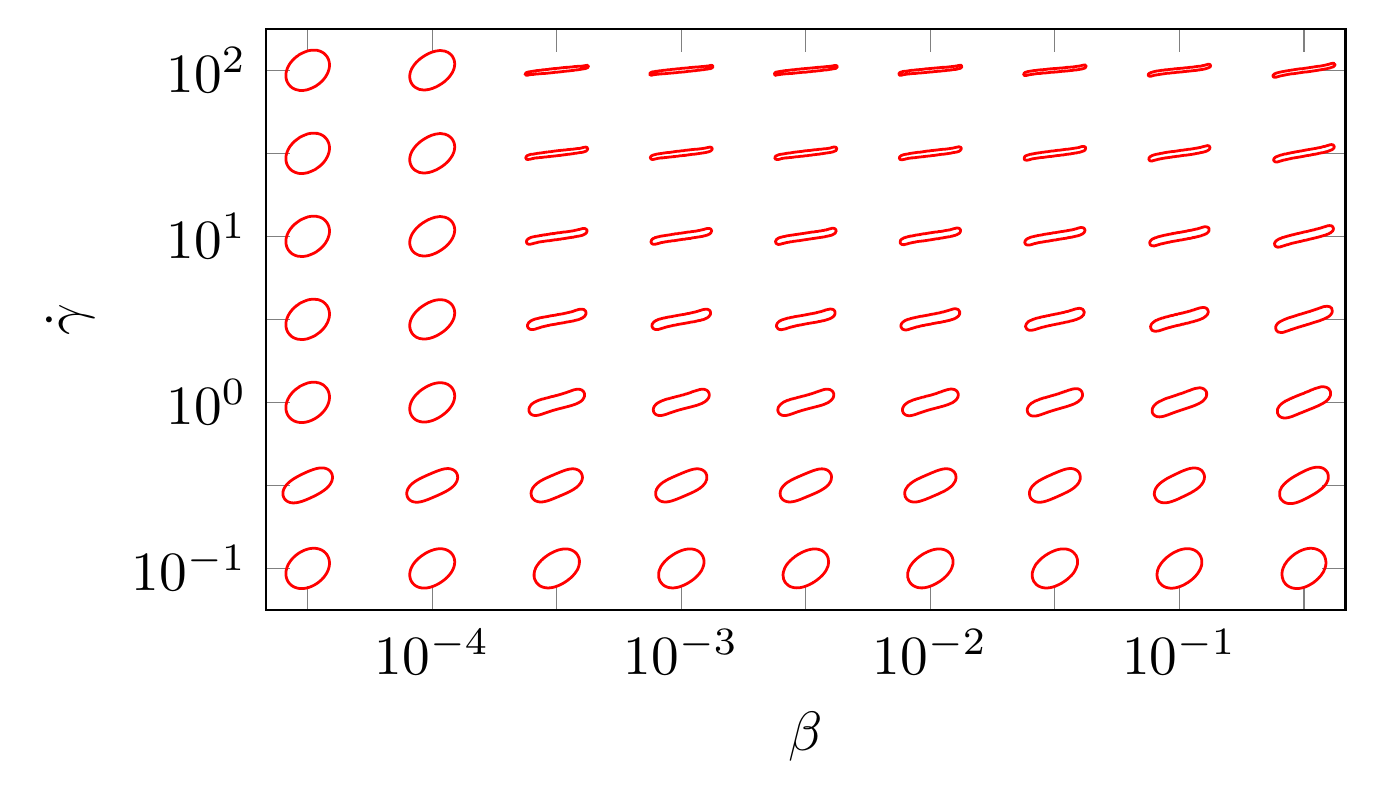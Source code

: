 \begin{tikzpicture}[scale=2.0]

  \begin{axis}[
    axis equal image,
    xmin = 0,
    xmax = 52,
    ymin = 0,
    ymax = 28,
    xtick = {2,8,14,20,26,32,38,44,50,56},
    xticklabels = {,$10^{-4}$,,$10^{-3}$,,$10^{-2}$,,
                    $10^{-1}$,,$10^{0}$},
    xlabel = {$\beta$},
    ytick = {2,6,10,14,18,22,26},
    yticklabels = {$10^{-1}$,,$10^{0}$,,$10^{1}$,,$10^2$},
    ylabel = {$\dot{\gamma}$},
  ]

% beta = 1e-4.5,shear rate = 1e-1
\addplot[red,line width=0.5pt] coordinates{
(2.653e+00,1.444e+00)
(2.67e+00,1.46e+00)
(2.686e+00,1.476e+00)
(2.703e+00,1.494e+00)
(2.721e+00,1.512e+00)
(2.739e+00,1.532e+00)
(2.758e+00,1.554e+00)
(2.778e+00,1.577e+00)
(2.799e+00,1.603e+00)
(2.821e+00,1.631e+00)
(2.843e+00,1.661e+00)
(2.865e+00,1.694e+00)
(2.888e+00,1.729e+00)
(2.911e+00,1.767e+00)
(2.933e+00,1.807e+00)
(2.955e+00,1.851e+00)
(2.975e+00,1.897e+00)
(2.994e+00,1.946e+00)
(3.011e+00,1.998e+00)
(3.026e+00,2.053e+00)
(3.038e+00,2.11e+00)
(3.046e+00,2.17e+00)
(3.05e+00,2.231e+00)
(3.049e+00,2.294e+00)
(3.043e+00,2.358e+00)
(3.031e+00,2.422e+00)
(3.013e+00,2.486e+00)
(2.989e+00,2.549e+00)
(2.958e+00,2.61e+00)
(2.922e+00,2.668e+00)
(2.879e+00,2.722e+00)
(2.831e+00,2.772e+00)
(2.778e+00,2.817e+00)
(2.721e+00,2.856e+00)
(2.66e+00,2.89e+00)
(2.597e+00,2.917e+00)
(2.531e+00,2.939e+00)
(2.465e+00,2.955e+00)
(2.399e+00,2.965e+00)
(2.333e+00,2.97e+00)
(2.267e+00,2.971e+00)
(2.203e+00,2.967e+00)
(2.141e+00,2.96e+00)
(2.08e+00,2.95e+00)
(2.022e+00,2.936e+00)
(1.965e+00,2.921e+00)
(1.911e+00,2.903e+00)
(1.86e+00,2.884e+00)
(1.811e+00,2.864e+00)
(1.765e+00,2.843e+00)
(1.722e+00,2.821e+00)
(1.681e+00,2.8e+00)
(1.642e+00,2.778e+00)
(1.606e+00,2.756e+00)
(1.573e+00,2.735e+00)
(1.542e+00,2.714e+00)
(1.513e+00,2.693e+00)
(1.487e+00,2.674e+00)
(1.462e+00,2.655e+00)
(1.44e+00,2.637e+00)
(1.419e+00,2.62e+00)
(1.399e+00,2.603e+00)
(1.381e+00,2.587e+00)
(1.364e+00,2.572e+00)
(1.347e+00,2.556e+00)
(1.33e+00,2.54e+00)
(1.314e+00,2.523e+00)
(1.297e+00,2.506e+00)
(1.279e+00,2.488e+00)
(1.261e+00,2.468e+00)
(1.242e+00,2.446e+00)
(1.222e+00,2.423e+00)
(1.201e+00,2.397e+00)
(1.179e+00,2.369e+00)
(1.157e+00,2.339e+00)
(1.135e+00,2.307e+00)
(1.112e+00,2.271e+00)
(1.089e+00,2.233e+00)
(1.067e+00,2.193e+00)
(1.045e+00,2.149e+00)
(1.025e+00,2.103e+00)
(1.006e+00,2.054e+00)
(9.885e-01,2.002e+00)
(9.739e-01,1.947e+00)
(9.623e-01,1.89e+00)
(9.543e-01,1.83e+00)
(9.505e-01,1.769e+00)
(9.514e-01,1.706e+00)
(9.575e-01,1.642e+00)
(9.692e-01,1.578e+00)
(9.87e-01,1.514e+00)
(1.011e+00,1.451e+00)
(1.042e+00,1.39e+00)
(1.078e+00,1.332e+00)
(1.121e+00,1.278e+00)
(1.169e+00,1.228e+00)
(1.222e+00,1.183e+00)
(1.279e+00,1.144e+00)
(1.34e+00,1.11e+00)
(1.403e+00,1.083e+00)
(1.468e+00,1.061e+00)
(1.535e+00,1.045e+00)
(1.601e+00,1.035e+00)
(1.667e+00,1.03e+00)
(1.733e+00,1.029e+00)
(1.797e+00,1.033e+00)
(1.859e+00,1.04e+00)
(1.92e+00,1.05e+00)
(1.978e+00,1.064e+00)
(2.035e+00,1.079e+00)
(2.088e+00,1.097e+00)
(2.14e+00,1.116e+00)
(2.189e+00,1.136e+00)
(2.235e+00,1.157e+00)
(2.278e+00,1.179e+00)
(2.319e+00,1.2e+00)
(2.358e+00,1.222e+00)
(2.394e+00,1.244e+00)
(2.427e+00,1.265e+00)
(2.458e+00,1.286e+00)
(2.487e+00,1.307e+00)
(2.513e+00,1.326e+00)
(2.538e+00,1.345e+00)
(2.56e+00,1.363e+00)
(2.581e+00,1.38e+00)
(2.6e+00,1.397e+00)
(2.619e+00,1.413e+00)
(2.636e+00,1.428e+00)
(2.653e+00,1.444e+00)
};

% beta = 1e-4.5,shear rate = 1e-0.5
\addplot[red,line width=0.5pt] coordinates{
(2.549e+00,5.609e+00)
(2.569e+00,5.62e+00)
(2.589e+00,5.632e+00)
(2.61e+00,5.645e+00)
(2.632e+00,5.658e+00)
(2.655e+00,5.672e+00)
(2.679e+00,5.688e+00)
(2.705e+00,5.705e+00)
(2.732e+00,5.723e+00)
(2.761e+00,5.743e+00)
(2.791e+00,5.765e+00)
(2.823e+00,5.789e+00)
(2.856e+00,5.815e+00)
(2.89e+00,5.843e+00)
(2.924e+00,5.874e+00)
(2.959e+00,5.908e+00)
(2.995e+00,5.944e+00)
(3.029e+00,5.984e+00)
(3.063e+00,6.027e+00)
(3.095e+00,6.074e+00)
(3.124e+00,6.125e+00)
(3.15e+00,6.179e+00)
(3.171e+00,6.237e+00)
(3.186e+00,6.298e+00)
(3.194e+00,6.361e+00)
(3.194e+00,6.427e+00)
(3.184e+00,6.492e+00)
(3.164e+00,6.556e+00)
(3.134e+00,6.617e+00)
(3.094e+00,6.673e+00)
(3.046e+00,6.722e+00)
(2.99e+00,6.763e+00)
(2.928e+00,6.795e+00)
(2.863e+00,6.819e+00)
(2.795e+00,6.834e+00)
(2.727e+00,6.842e+00)
(2.658e+00,6.843e+00)
(2.59e+00,6.839e+00)
(2.523e+00,6.83e+00)
(2.458e+00,6.817e+00)
(2.395e+00,6.802e+00)
(2.333e+00,6.785e+00)
(2.273e+00,6.766e+00)
(2.215e+00,6.746e+00)
(2.158e+00,6.725e+00)
(2.104e+00,6.704e+00)
(2.051e+00,6.683e+00)
(2.001e+00,6.662e+00)
(1.952e+00,6.641e+00)
(1.906e+00,6.62e+00)
(1.862e+00,6.6e+00)
(1.82e+00,6.58e+00)
(1.78e+00,6.562e+00)
(1.742e+00,6.544e+00)
(1.706e+00,6.526e+00)
(1.673e+00,6.51e+00)
(1.641e+00,6.494e+00)
(1.612e+00,6.479e+00)
(1.585e+00,6.464e+00)
(1.559e+00,6.451e+00)
(1.535e+00,6.438e+00)
(1.513e+00,6.426e+00)
(1.492e+00,6.414e+00)
(1.471e+00,6.403e+00)
(1.451e+00,6.391e+00)
(1.431e+00,6.38e+00)
(1.411e+00,6.368e+00)
(1.39e+00,6.355e+00)
(1.368e+00,6.342e+00)
(1.345e+00,6.328e+00)
(1.321e+00,6.312e+00)
(1.295e+00,6.295e+00)
(1.268e+00,6.277e+00)
(1.239e+00,6.257e+00)
(1.209e+00,6.235e+00)
(1.177e+00,6.211e+00)
(1.144e+00,6.185e+00)
(1.11e+00,6.157e+00)
(1.076e+00,6.126e+00)
(1.041e+00,6.092e+00)
(1.005e+00,6.056e+00)
(9.707e-01,6.016e+00)
(9.371e-01,5.973e+00)
(9.051e-01,5.926e+00)
(8.758e-01,5.875e+00)
(8.501e-01,5.821e+00)
(8.29e-01,5.763e+00)
(8.139e-01,5.702e+00)
(8.059e-01,5.639e+00)
(8.063e-01,5.573e+00)
(8.161e-01,5.508e+00)
(8.36e-01,5.444e+00)
(8.661e-01,5.383e+00)
(9.059e-01,5.327e+00)
(9.545e-01,5.278e+00)
(1.01e+00,5.237e+00)
(1.072e+00,5.205e+00)
(1.137e+00,5.181e+00)
(1.205e+00,5.166e+00)
(1.274e+00,5.158e+00)
(1.342e+00,5.157e+00)
(1.41e+00,5.161e+00)
(1.477e+00,5.17e+00)
(1.542e+00,5.183e+00)
(1.605e+00,5.198e+00)
(1.667e+00,5.215e+00)
(1.727e+00,5.234e+00)
(1.785e+00,5.254e+00)
(1.842e+00,5.275e+00)
(1.896e+00,5.296e+00)
(1.949e+00,5.317e+00)
(1.999e+00,5.338e+00)
(2.048e+00,5.359e+00)
(2.094e+00,5.38e+00)
(2.138e+00,5.4e+00)
(2.18e+00,5.42e+00)
(2.22e+00,5.438e+00)
(2.258e+00,5.456e+00)
(2.294e+00,5.474e+00)
(2.327e+00,5.49e+00)
(2.359e+00,5.506e+00)
(2.388e+00,5.521e+00)
(2.415e+00,5.536e+00)
(2.441e+00,5.549e+00)
(2.465e+00,5.562e+00)
(2.487e+00,5.574e+00)
(2.508e+00,5.586e+00)
(2.529e+00,5.597e+00)
(2.549e+00,5.609e+00)
};

% beta = 1e-4.5,shear rate = 1e0
\addplot[red,line width=0.5pt] coordinates{
(2.653e+00,9.444e+00)
(2.67e+00,9.46e+00)
(2.686e+00,9.476e+00)
(2.703e+00,9.494e+00)
(2.721e+00,9.512e+00)
(2.739e+00,9.532e+00)
(2.758e+00,9.554e+00)
(2.778e+00,9.577e+00)
(2.799e+00,9.603e+00)
(2.821e+00,9.631e+00)
(2.843e+00,9.661e+00)
(2.865e+00,9.694e+00)
(2.888e+00,9.729e+00)
(2.911e+00,9.767e+00)
(2.933e+00,9.807e+00)
(2.955e+00,9.851e+00)
(2.975e+00,9.897e+00)
(2.994e+00,9.947e+00)
(3.011e+00,9.998e+00)
(3.026e+00,1.005e+01)
(3.038e+00,1.011e+01)
(3.046e+00,1.017e+01)
(3.05e+00,1.023e+01)
(3.049e+00,1.029e+01)
(3.043e+00,1.036e+01)
(3.031e+00,1.042e+01)
(3.013e+00,1.049e+01)
(2.989e+00,1.055e+01)
(2.958e+00,1.061e+01)
(2.922e+00,1.067e+01)
(2.879e+00,1.072e+01)
(2.831e+00,1.077e+01)
(2.778e+00,1.082e+01)
(2.721e+00,1.086e+01)
(2.66e+00,1.089e+01)
(2.597e+00,1.092e+01)
(2.531e+00,1.094e+01)
(2.465e+00,1.095e+01)
(2.399e+00,1.097e+01)
(2.333e+00,1.097e+01)
(2.267e+00,1.097e+01)
(2.203e+00,1.097e+01)
(2.141e+00,1.096e+01)
(2.08e+00,1.095e+01)
(2.022e+00,1.094e+01)
(1.965e+00,1.092e+01)
(1.911e+00,1.09e+01)
(1.86e+00,1.088e+01)
(1.811e+00,1.086e+01)
(1.765e+00,1.084e+01)
(1.722e+00,1.082e+01)
(1.681e+00,1.08e+01)
(1.642e+00,1.078e+01)
(1.606e+00,1.076e+01)
(1.573e+00,1.073e+01)
(1.542e+00,1.071e+01)
(1.513e+00,1.069e+01)
(1.487e+00,1.067e+01)
(1.462e+00,1.065e+01)
(1.44e+00,1.064e+01)
(1.419e+00,1.062e+01)
(1.399e+00,1.06e+01)
(1.381e+00,1.059e+01)
(1.364e+00,1.057e+01)
(1.347e+00,1.056e+01)
(1.33e+00,1.054e+01)
(1.314e+00,1.052e+01)
(1.297e+00,1.051e+01)
(1.279e+00,1.049e+01)
(1.261e+00,1.047e+01)
(1.242e+00,1.045e+01)
(1.222e+00,1.042e+01)
(1.201e+00,1.04e+01)
(1.179e+00,1.037e+01)
(1.157e+00,1.034e+01)
(1.135e+00,1.031e+01)
(1.112e+00,1.027e+01)
(1.089e+00,1.023e+01)
(1.067e+00,1.019e+01)
(1.045e+00,1.015e+01)
(1.025e+00,1.01e+01)
(1.006e+00,1.005e+01)
(9.885e-01,1.0e+01)
(9.739e-01,9.947e+00)
(9.623e-01,9.89e+00)
(9.543e-01,9.83e+00)
(9.505e-01,9.769e+00)
(9.514e-01,9.706e+00)
(9.575e-01,9.642e+00)
(9.692e-01,9.578e+00)
(9.87e-01,9.514e+00)
(1.011e+00,9.451e+00)
(1.042e+00,9.39e+00)
(1.078e+00,9.332e+00)
(1.121e+00,9.278e+00)
(1.169e+00,9.228e+00)
(1.222e+00,9.183e+00)
(1.279e+00,9.144e+00)
(1.34e+00,9.11e+00)
(1.403e+00,9.083e+00)
(1.468e+00,9.061e+00)
(1.535e+00,9.045e+00)
(1.601e+00,9.035e+00)
(1.667e+00,9.03e+00)
(1.733e+00,9.029e+00)
(1.797e+00,9.033e+00)
(1.859e+00,9.04e+00)
(1.92e+00,9.05e+00)
(1.978e+00,9.064e+00)
(2.035e+00,9.079e+00)
(2.088e+00,9.097e+00)
(2.14e+00,9.116e+00)
(2.189e+00,9.136e+00)
(2.235e+00,9.157e+00)
(2.278e+00,9.178e+00)
(2.319e+00,9.2e+00)
(2.358e+00,9.222e+00)
(2.394e+00,9.244e+00)
(2.427e+00,9.265e+00)
(2.458e+00,9.286e+00)
(2.487e+00,9.307e+00)
(2.513e+00,9.326e+00)
(2.538e+00,9.345e+00)
(2.56e+00,9.363e+00)
(2.581e+00,9.38e+00)
(2.6e+00,9.397e+00)
(2.619e+00,9.413e+00)
(2.636e+00,9.428e+00)
(2.653e+00,9.444e+00)
};

% beta = 1e-4.5,shear rate = 1e0.5
\addplot[red,line width=0.5pt] coordinates{
(2.653e+00,1.344e+01)
(2.67e+00,1.346e+01)
(2.686e+00,1.348e+01)
(2.703e+00,1.349e+01)
(2.721e+00,1.351e+01)
(2.739e+00,1.353e+01)
(2.758e+00,1.355e+01)
(2.778e+00,1.358e+01)
(2.799e+00,1.36e+01)
(2.821e+00,1.363e+01)
(2.843e+00,1.366e+01)
(2.865e+00,1.369e+01)
(2.888e+00,1.373e+01)
(2.911e+00,1.377e+01)
(2.933e+00,1.381e+01)
(2.955e+00,1.385e+01)
(2.975e+00,1.39e+01)
(2.994e+00,1.395e+01)
(3.011e+00,1.4e+01)
(3.026e+00,1.405e+01)
(3.038e+00,1.411e+01)
(3.046e+00,1.417e+01)
(3.05e+00,1.423e+01)
(3.049e+00,1.429e+01)
(3.043e+00,1.436e+01)
(3.031e+00,1.442e+01)
(3.013e+00,1.449e+01)
(2.989e+00,1.455e+01)
(2.958e+00,1.461e+01)
(2.922e+00,1.467e+01)
(2.879e+00,1.472e+01)
(2.831e+00,1.477e+01)
(2.778e+00,1.482e+01)
(2.721e+00,1.486e+01)
(2.66e+00,1.489e+01)
(2.597e+00,1.492e+01)
(2.531e+00,1.494e+01)
(2.465e+00,1.496e+01)
(2.399e+00,1.496e+01)
(2.333e+00,1.497e+01)
(2.267e+00,1.497e+01)
(2.203e+00,1.497e+01)
(2.141e+00,1.496e+01)
(2.08e+00,1.495e+01)
(2.022e+00,1.494e+01)
(1.965e+00,1.492e+01)
(1.911e+00,1.49e+01)
(1.86e+00,1.488e+01)
(1.811e+00,1.486e+01)
(1.765e+00,1.484e+01)
(1.722e+00,1.482e+01)
(1.681e+00,1.48e+01)
(1.642e+00,1.478e+01)
(1.606e+00,1.476e+01)
(1.573e+00,1.474e+01)
(1.542e+00,1.471e+01)
(1.513e+00,1.469e+01)
(1.487e+00,1.467e+01)
(1.462e+00,1.466e+01)
(1.44e+00,1.464e+01)
(1.419e+00,1.462e+01)
(1.399e+00,1.46e+01)
(1.381e+00,1.459e+01)
(1.364e+00,1.457e+01)
(1.347e+00,1.456e+01)
(1.33e+00,1.454e+01)
(1.314e+00,1.452e+01)
(1.297e+00,1.451e+01)
(1.279e+00,1.449e+01)
(1.261e+00,1.447e+01)
(1.242e+00,1.445e+01)
(1.222e+00,1.442e+01)
(1.201e+00,1.44e+01)
(1.179e+00,1.437e+01)
(1.157e+00,1.434e+01)
(1.135e+00,1.431e+01)
(1.112e+00,1.427e+01)
(1.089e+00,1.423e+01)
(1.067e+00,1.419e+01)
(1.045e+00,1.415e+01)
(1.025e+00,1.41e+01)
(1.006e+00,1.405e+01)
(9.885e-01,1.4e+01)
(9.739e-01,1.395e+01)
(9.623e-01,1.389e+01)
(9.543e-01,1.383e+01)
(9.505e-01,1.377e+01)
(9.514e-01,1.371e+01)
(9.575e-01,1.364e+01)
(9.692e-01,1.358e+01)
(9.87e-01,1.351e+01)
(1.011e+00,1.345e+01)
(1.042e+00,1.339e+01)
(1.078e+00,1.333e+01)
(1.121e+00,1.328e+01)
(1.169e+00,1.323e+01)
(1.222e+00,1.318e+01)
(1.279e+00,1.314e+01)
(1.34e+00,1.311e+01)
(1.403e+00,1.308e+01)
(1.468e+00,1.306e+01)
(1.535e+00,1.304e+01)
(1.601e+00,1.304e+01)
(1.667e+00,1.303e+01)
(1.733e+00,1.303e+01)
(1.797e+00,1.303e+01)
(1.859e+00,1.304e+01)
(1.92e+00,1.305e+01)
(1.978e+00,1.306e+01)
(2.035e+00,1.308e+01)
(2.088e+00,1.31e+01)
(2.14e+00,1.312e+01)
(2.189e+00,1.314e+01)
(2.235e+00,1.316e+01)
(2.278e+00,1.318e+01)
(2.319e+00,1.32e+01)
(2.358e+00,1.322e+01)
(2.394e+00,1.324e+01)
(2.427e+00,1.327e+01)
(2.458e+00,1.329e+01)
(2.487e+00,1.331e+01)
(2.513e+00,1.333e+01)
(2.538e+00,1.335e+01)
(2.56e+00,1.336e+01)
(2.581e+00,1.338e+01)
(2.6e+00,1.34e+01)
(2.619e+00,1.341e+01)
(2.636e+00,1.343e+01)
(2.653e+00,1.344e+01)
};

% beta = 1e-4.5,shear rate = 1e1
\addplot[red,line width=0.5pt] coordinates{
(2.653e+00,1.744e+01)
(2.67e+00,1.746e+01)
(2.686e+00,1.748e+01)
(2.703e+00,1.749e+01)
(2.721e+00,1.751e+01)
(2.739e+00,1.753e+01)
(2.758e+00,1.755e+01)
(2.778e+00,1.758e+01)
(2.799e+00,1.76e+01)
(2.821e+00,1.763e+01)
(2.843e+00,1.766e+01)
(2.865e+00,1.769e+01)
(2.888e+00,1.773e+01)
(2.911e+00,1.777e+01)
(2.933e+00,1.781e+01)
(2.955e+00,1.785e+01)
(2.975e+00,1.79e+01)
(2.994e+00,1.795e+01)
(3.011e+00,1.8e+01)
(3.026e+00,1.805e+01)
(3.038e+00,1.811e+01)
(3.046e+00,1.817e+01)
(3.05e+00,1.823e+01)
(3.049e+00,1.829e+01)
(3.043e+00,1.836e+01)
(3.031e+00,1.842e+01)
(3.013e+00,1.849e+01)
(2.989e+00,1.855e+01)
(2.958e+00,1.861e+01)
(2.922e+00,1.867e+01)
(2.879e+00,1.872e+01)
(2.831e+00,1.877e+01)
(2.778e+00,1.882e+01)
(2.721e+00,1.886e+01)
(2.66e+00,1.889e+01)
(2.597e+00,1.892e+01)
(2.531e+00,1.894e+01)
(2.465e+00,1.895e+01)
(2.399e+00,1.897e+01)
(2.333e+00,1.897e+01)
(2.267e+00,1.897e+01)
(2.203e+00,1.897e+01)
(2.141e+00,1.896e+01)
(2.08e+00,1.895e+01)
(2.022e+00,1.894e+01)
(1.965e+00,1.892e+01)
(1.911e+00,1.89e+01)
(1.86e+00,1.888e+01)
(1.811e+00,1.886e+01)
(1.765e+00,1.884e+01)
(1.722e+00,1.882e+01)
(1.681e+00,1.88e+01)
(1.642e+00,1.878e+01)
(1.606e+00,1.876e+01)
(1.573e+00,1.873e+01)
(1.542e+00,1.871e+01)
(1.513e+00,1.869e+01)
(1.487e+00,1.867e+01)
(1.462e+00,1.865e+01)
(1.44e+00,1.864e+01)
(1.419e+00,1.862e+01)
(1.399e+00,1.86e+01)
(1.381e+00,1.859e+01)
(1.364e+00,1.857e+01)
(1.347e+00,1.856e+01)
(1.33e+00,1.854e+01)
(1.314e+00,1.852e+01)
(1.297e+00,1.851e+01)
(1.279e+00,1.849e+01)
(1.261e+00,1.847e+01)
(1.242e+00,1.845e+01)
(1.222e+00,1.842e+01)
(1.201e+00,1.84e+01)
(1.179e+00,1.837e+01)
(1.157e+00,1.834e+01)
(1.135e+00,1.831e+01)
(1.112e+00,1.827e+01)
(1.089e+00,1.823e+01)
(1.067e+00,1.819e+01)
(1.045e+00,1.815e+01)
(1.025e+00,1.81e+01)
(1.006e+00,1.805e+01)
(9.885e-01,1.8e+01)
(9.739e-01,1.795e+01)
(9.623e-01,1.789e+01)
(9.543e-01,1.783e+01)
(9.505e-01,1.777e+01)
(9.514e-01,1.771e+01)
(9.575e-01,1.764e+01)
(9.692e-01,1.758e+01)
(9.87e-01,1.751e+01)
(1.011e+00,1.745e+01)
(1.042e+00,1.739e+01)
(1.078e+00,1.733e+01)
(1.121e+00,1.728e+01)
(1.169e+00,1.723e+01)
(1.222e+00,1.718e+01)
(1.279e+00,1.714e+01)
(1.34e+00,1.711e+01)
(1.403e+00,1.708e+01)
(1.468e+00,1.706e+01)
(1.535e+00,1.704e+01)
(1.601e+00,1.704e+01)
(1.667e+00,1.703e+01)
(1.733e+00,1.703e+01)
(1.797e+00,1.703e+01)
(1.859e+00,1.704e+01)
(1.92e+00,1.705e+01)
(1.978e+00,1.706e+01)
(2.035e+00,1.708e+01)
(2.088e+00,1.71e+01)
(2.14e+00,1.712e+01)
(2.189e+00,1.714e+01)
(2.235e+00,1.716e+01)
(2.278e+00,1.718e+01)
(2.319e+00,1.72e+01)
(2.358e+00,1.722e+01)
(2.394e+00,1.724e+01)
(2.427e+00,1.726e+01)
(2.458e+00,1.729e+01)
(2.487e+00,1.731e+01)
(2.513e+00,1.733e+01)
(2.538e+00,1.734e+01)
(2.56e+00,1.736e+01)
(2.581e+00,1.738e+01)
(2.6e+00,1.74e+01)
(2.619e+00,1.741e+01)
(2.636e+00,1.743e+01)
(2.653e+00,1.744e+01)
};

% beta = 1e-4.5,shear rate = 1e1.5
\addplot[red,line width=0.5pt] coordinates{
(2.653e+00,2.144e+01)
(2.67e+00,2.146e+01)
(2.686e+00,2.148e+01)
(2.703e+00,2.149e+01)
(2.721e+00,2.151e+01)
(2.739e+00,2.153e+01)
(2.758e+00,2.155e+01)
(2.778e+00,2.158e+01)
(2.799e+00,2.16e+01)
(2.821e+00,2.163e+01)
(2.843e+00,2.166e+01)
(2.865e+00,2.169e+01)
(2.888e+00,2.173e+01)
(2.911e+00,2.177e+01)
(2.933e+00,2.181e+01)
(2.955e+00,2.185e+01)
(2.975e+00,2.19e+01)
(2.994e+00,2.195e+01)
(3.011e+00,2.2e+01)
(3.026e+00,2.205e+01)
(3.038e+00,2.211e+01)
(3.046e+00,2.217e+01)
(3.05e+00,2.223e+01)
(3.049e+00,2.229e+01)
(3.043e+00,2.236e+01)
(3.031e+00,2.242e+01)
(3.013e+00,2.249e+01)
(2.989e+00,2.255e+01)
(2.958e+00,2.261e+01)
(2.922e+00,2.267e+01)
(2.879e+00,2.272e+01)
(2.831e+00,2.277e+01)
(2.778e+00,2.282e+01)
(2.721e+00,2.286e+01)
(2.66e+00,2.289e+01)
(2.597e+00,2.292e+01)
(2.531e+00,2.294e+01)
(2.465e+00,2.296e+01)
(2.399e+00,2.296e+01)
(2.333e+00,2.297e+01)
(2.267e+00,2.297e+01)
(2.203e+00,2.297e+01)
(2.141e+00,2.296e+01)
(2.08e+00,2.295e+01)
(2.022e+00,2.294e+01)
(1.965e+00,2.292e+01)
(1.911e+00,2.29e+01)
(1.86e+00,2.288e+01)
(1.811e+00,2.286e+01)
(1.765e+00,2.284e+01)
(1.722e+00,2.282e+01)
(1.681e+00,2.28e+01)
(1.642e+00,2.278e+01)
(1.606e+00,2.276e+01)
(1.573e+00,2.273e+01)
(1.542e+00,2.271e+01)
(1.513e+00,2.269e+01)
(1.487e+00,2.267e+01)
(1.462e+00,2.265e+01)
(1.44e+00,2.264e+01)
(1.419e+00,2.262e+01)
(1.399e+00,2.26e+01)
(1.381e+00,2.259e+01)
(1.364e+00,2.257e+01)
(1.347e+00,2.256e+01)
(1.33e+00,2.254e+01)
(1.314e+00,2.252e+01)
(1.297e+00,2.251e+01)
(1.279e+00,2.249e+01)
(1.261e+00,2.247e+01)
(1.242e+00,2.245e+01)
(1.222e+00,2.242e+01)
(1.201e+00,2.24e+01)
(1.179e+00,2.237e+01)
(1.157e+00,2.234e+01)
(1.135e+00,2.231e+01)
(1.112e+00,2.227e+01)
(1.089e+00,2.223e+01)
(1.067e+00,2.219e+01)
(1.045e+00,2.215e+01)
(1.025e+00,2.21e+01)
(1.006e+00,2.205e+01)
(9.885e-01,2.2e+01)
(9.739e-01,2.195e+01)
(9.623e-01,2.189e+01)
(9.543e-01,2.183e+01)
(9.505e-01,2.177e+01)
(9.514e-01,2.171e+01)
(9.575e-01,2.164e+01)
(9.692e-01,2.158e+01)
(9.87e-01,2.151e+01)
(1.011e+00,2.145e+01)
(1.042e+00,2.139e+01)
(1.078e+00,2.133e+01)
(1.121e+00,2.128e+01)
(1.169e+00,2.123e+01)
(1.222e+00,2.118e+01)
(1.279e+00,2.114e+01)
(1.34e+00,2.111e+01)
(1.403e+00,2.108e+01)
(1.468e+00,2.106e+01)
(1.535e+00,2.104e+01)
(1.601e+00,2.103e+01)
(1.667e+00,2.103e+01)
(1.733e+00,2.103e+01)
(1.797e+00,2.103e+01)
(1.859e+00,2.104e+01)
(1.92e+00,2.105e+01)
(1.978e+00,2.106e+01)
(2.035e+00,2.108e+01)
(2.088e+00,2.11e+01)
(2.14e+00,2.112e+01)
(2.189e+00,2.114e+01)
(2.235e+00,2.116e+01)
(2.278e+00,2.118e+01)
(2.319e+00,2.12e+01)
(2.358e+00,2.122e+01)
(2.394e+00,2.124e+01)
(2.427e+00,2.127e+01)
(2.458e+00,2.129e+01)
(2.487e+00,2.131e+01)
(2.513e+00,2.133e+01)
(2.538e+00,2.135e+01)
(2.56e+00,2.136e+01)
(2.581e+00,2.138e+01)
(2.6e+00,2.14e+01)
(2.619e+00,2.141e+01)
(2.636e+00,2.143e+01)
(2.653e+00,2.144e+01)
};

% beta = 1e-4.5,shear rate = 1e2
\addplot[red,line width=0.5pt] coordinates{
(2.653e+00,2.544e+01)
(2.67e+00,2.546e+01)
(2.686e+00,2.548e+01)
(2.703e+00,2.549e+01)
(2.721e+00,2.551e+01)
(2.739e+00,2.553e+01)
(2.758e+00,2.555e+01)
(2.778e+00,2.558e+01)
(2.799e+00,2.56e+01)
(2.821e+00,2.563e+01)
(2.843e+00,2.566e+01)
(2.865e+00,2.569e+01)
(2.888e+00,2.573e+01)
(2.911e+00,2.577e+01)
(2.933e+00,2.581e+01)
(2.955e+00,2.585e+01)
(2.975e+00,2.59e+01)
(2.994e+00,2.595e+01)
(3.011e+00,2.6e+01)
(3.026e+00,2.605e+01)
(3.038e+00,2.611e+01)
(3.046e+00,2.617e+01)
(3.05e+00,2.623e+01)
(3.049e+00,2.629e+01)
(3.043e+00,2.636e+01)
(3.031e+00,2.642e+01)
(3.013e+00,2.649e+01)
(2.989e+00,2.655e+01)
(2.958e+00,2.661e+01)
(2.922e+00,2.667e+01)
(2.879e+00,2.672e+01)
(2.831e+00,2.677e+01)
(2.778e+00,2.682e+01)
(2.721e+00,2.686e+01)
(2.66e+00,2.689e+01)
(2.597e+00,2.692e+01)
(2.531e+00,2.694e+01)
(2.465e+00,2.696e+01)
(2.399e+00,2.696e+01)
(2.333e+00,2.697e+01)
(2.267e+00,2.697e+01)
(2.203e+00,2.697e+01)
(2.141e+00,2.696e+01)
(2.08e+00,2.695e+01)
(2.022e+00,2.694e+01)
(1.965e+00,2.692e+01)
(1.911e+00,2.69e+01)
(1.86e+00,2.688e+01)
(1.811e+00,2.686e+01)
(1.765e+00,2.684e+01)
(1.722e+00,2.682e+01)
(1.681e+00,2.68e+01)
(1.642e+00,2.678e+01)
(1.606e+00,2.676e+01)
(1.573e+00,2.674e+01)
(1.542e+00,2.671e+01)
(1.513e+00,2.669e+01)
(1.487e+00,2.667e+01)
(1.462e+00,2.666e+01)
(1.44e+00,2.664e+01)
(1.419e+00,2.662e+01)
(1.399e+00,2.66e+01)
(1.381e+00,2.659e+01)
(1.364e+00,2.657e+01)
(1.347e+00,2.656e+01)
(1.33e+00,2.654e+01)
(1.314e+00,2.652e+01)
(1.297e+00,2.651e+01)
(1.279e+00,2.649e+01)
(1.261e+00,2.647e+01)
(1.242e+00,2.645e+01)
(1.222e+00,2.642e+01)
(1.201e+00,2.64e+01)
(1.179e+00,2.637e+01)
(1.157e+00,2.634e+01)
(1.135e+00,2.631e+01)
(1.112e+00,2.627e+01)
(1.089e+00,2.623e+01)
(1.067e+00,2.619e+01)
(1.045e+00,2.615e+01)
(1.025e+00,2.61e+01)
(1.006e+00,2.605e+01)
(9.885e-01,2.6e+01)
(9.739e-01,2.595e+01)
(9.623e-01,2.589e+01)
(9.543e-01,2.583e+01)
(9.505e-01,2.577e+01)
(9.514e-01,2.571e+01)
(9.575e-01,2.564e+01)
(9.692e-01,2.558e+01)
(9.87e-01,2.551e+01)
(1.011e+00,2.545e+01)
(1.042e+00,2.539e+01)
(1.078e+00,2.533e+01)
(1.121e+00,2.528e+01)
(1.169e+00,2.523e+01)
(1.222e+00,2.518e+01)
(1.279e+00,2.514e+01)
(1.34e+00,2.511e+01)
(1.403e+00,2.508e+01)
(1.468e+00,2.506e+01)
(1.535e+00,2.505e+01)
(1.601e+00,2.503e+01)
(1.667e+00,2.503e+01)
(1.733e+00,2.503e+01)
(1.797e+00,2.503e+01)
(1.859e+00,2.504e+01)
(1.92e+00,2.505e+01)
(1.978e+00,2.506e+01)
(2.035e+00,2.508e+01)
(2.088e+00,2.51e+01)
(2.14e+00,2.512e+01)
(2.189e+00,2.514e+01)
(2.235e+00,2.516e+01)
(2.278e+00,2.518e+01)
(2.319e+00,2.52e+01)
(2.358e+00,2.522e+01)
(2.394e+00,2.524e+01)
(2.427e+00,2.526e+01)
(2.458e+00,2.529e+01)
(2.487e+00,2.531e+01)
(2.513e+00,2.533e+01)
(2.538e+00,2.534e+01)
(2.56e+00,2.536e+01)
(2.581e+00,2.538e+01)
(2.6e+00,2.54e+01)
(2.619e+00,2.541e+01)
(2.636e+00,2.543e+01)
(2.653e+00,2.544e+01)
};

% beta = 1e-4,shear rate = 1e-1
\addplot[red,line width=0.5pt] coordinates{
(7.09e+00,2.202e+00)
(7.077e+00,2.183e+00)
(7.064e+00,2.163e+00)
(7.052e+00,2.142e+00)
(7.039e+00,2.12e+00)
(7.026e+00,2.096e+00)
(7.013e+00,2.071e+00)
(6.999e+00,2.043e+00)
(6.986e+00,2.013e+00)
(6.973e+00,1.98e+00)
(6.96e+00,1.945e+00)
(6.949e+00,1.907e+00)
(6.938e+00,1.867e+00)
(6.929e+00,1.823e+00)
(6.923e+00,1.777e+00)
(6.919e+00,1.729e+00)
(6.918e+00,1.678e+00)
(6.921e+00,1.626e+00)
(6.929e+00,1.571e+00)
(6.942e+00,1.516e+00)
(6.96e+00,1.461e+00)
(6.984e+00,1.406e+00)
(7.014e+00,1.352e+00)
(7.051e+00,1.301e+00)
(7.093e+00,1.253e+00)
(7.141e+00,1.208e+00)
(7.194e+00,1.169e+00)
(7.252e+00,1.135e+00)
(7.314e+00,1.106e+00)
(7.379e+00,1.084e+00)
(7.446e+00,1.068e+00)
(7.515e+00,1.057e+00)
(7.584e+00,1.052e+00)
(7.653e+00,1.053e+00)
(7.723e+00,1.058e+00)
(7.791e+00,1.068e+00)
(7.858e+00,1.082e+00)
(7.924e+00,1.099e+00)
(7.988e+00,1.119e+00)
(8.051e+00,1.141e+00)
(8.111e+00,1.166e+00)
(8.17e+00,1.192e+00)
(8.226e+00,1.22e+00)
(8.281e+00,1.249e+00)
(8.333e+00,1.279e+00)
(8.383e+00,1.309e+00)
(8.43e+00,1.34e+00)
(8.476e+00,1.371e+00)
(8.518e+00,1.401e+00)
(8.559e+00,1.432e+00)
(8.597e+00,1.462e+00)
(8.632e+00,1.492e+00)
(8.665e+00,1.522e+00)
(8.696e+00,1.55e+00)
(8.725e+00,1.577e+00)
(8.751e+00,1.604e+00)
(8.775e+00,1.629e+00)
(8.797e+00,1.654e+00)
(8.818e+00,1.677e+00)
(8.836e+00,1.699e+00)
(8.853e+00,1.72e+00)
(8.869e+00,1.74e+00)
(8.883e+00,1.76e+00)
(8.897e+00,1.779e+00)
(8.91e+00,1.798e+00)
(8.923e+00,1.817e+00)
(8.936e+00,1.837e+00)
(8.948e+00,1.858e+00)
(8.961e+00,1.88e+00)
(8.974e+00,1.903e+00)
(8.987e+00,1.929e+00)
(9.001e+00,1.957e+00)
(9.014e+00,1.987e+00)
(9.027e+00,2.02e+00)
(9.04e+00,2.055e+00)
(9.051e+00,2.093e+00)
(9.062e+00,2.133e+00)
(9.071e+00,2.177e+00)
(9.077e+00,2.223e+00)
(9.081e+00,2.271e+00)
(9.082e+00,2.322e+00)
(9.079e+00,2.374e+00)
(9.071e+00,2.429e+00)
(9.058e+00,2.484e+00)
(9.04e+00,2.539e+00)
(9.016e+00,2.594e+00)
(8.986e+00,2.648e+00)
(8.949e+00,2.699e+00)
(8.907e+00,2.747e+00)
(8.859e+00,2.792e+00)
(8.806e+00,2.831e+00)
(8.748e+00,2.865e+00)
(8.686e+00,2.894e+00)
(8.621e+00,2.916e+00)
(8.554e+00,2.932e+00)
(8.485e+00,2.943e+00)
(8.416e+00,2.947e+00)
(8.347e+00,2.947e+00)
(8.277e+00,2.942e+00)
(8.209e+00,2.932e+00)
(8.142e+00,2.918e+00)
(8.076e+00,2.901e+00)
(8.012e+00,2.881e+00)
(7.949e+00,2.859e+00)
(7.889e+00,2.834e+00)
(7.83e+00,2.808e+00)
(7.774e+00,2.78e+00)
(7.719e+00,2.751e+00)
(7.667e+00,2.721e+00)
(7.617e+00,2.691e+00)
(7.57e+00,2.66e+00)
(7.524e+00,2.629e+00)
(7.482e+00,2.599e+00)
(7.441e+00,2.568e+00)
(7.403e+00,2.538e+00)
(7.368e+00,2.508e+00)
(7.335e+00,2.478e+00)
(7.304e+00,2.45e+00)
(7.275e+00,2.422e+00)
(7.249e+00,2.396e+00)
(7.225e+00,2.37e+00)
(7.203e+00,2.346e+00)
(7.182e+00,2.323e+00)
(7.164e+00,2.301e+00)
(7.147e+00,2.28e+00)
(7.131e+00,2.26e+00)
(7.117e+00,2.24e+00)
(7.103e+00,2.221e+00)
(7.09e+00,2.202e+00)
};

% beta = 1e-4,shear rate = 1e-0.5
\addplot[red,line width=0.5pt] coordinates{
(6.87e+00,5.9e+00)
(6.857e+00,5.88e+00)
(6.845e+00,5.86e+00)
(6.834e+00,5.839e+00)
(6.823e+00,5.816e+00)
(6.812e+00,5.791e+00)
(6.802e+00,5.764e+00)
(6.793e+00,5.735e+00)
(6.785e+00,5.703e+00)
(6.779e+00,5.668e+00)
(6.775e+00,5.631e+00)
(6.775e+00,5.591e+00)
(6.779e+00,5.549e+00)
(6.787e+00,5.506e+00)
(6.801e+00,5.462e+00)
(6.821e+00,5.417e+00)
(6.847e+00,5.374e+00)
(6.881e+00,5.333e+00)
(6.921e+00,5.296e+00)
(6.967e+00,5.263e+00)
(7.018e+00,5.236e+00)
(7.074e+00,5.215e+00)
(7.134e+00,5.2e+00)
(7.197e+00,5.192e+00)
(7.261e+00,5.19e+00)
(7.326e+00,5.193e+00)
(7.392e+00,5.201e+00)
(7.458e+00,5.214e+00)
(7.524e+00,5.23e+00)
(7.59e+00,5.249e+00)
(7.656e+00,5.271e+00)
(7.721e+00,5.294e+00)
(7.786e+00,5.318e+00)
(7.851e+00,5.344e+00)
(7.915e+00,5.37e+00)
(7.979e+00,5.396e+00)
(8.042e+00,5.423e+00)
(8.104e+00,5.45e+00)
(8.166e+00,5.476e+00)
(8.227e+00,5.503e+00)
(8.287e+00,5.53e+00)
(8.345e+00,5.556e+00)
(8.402e+00,5.583e+00)
(8.458e+00,5.609e+00)
(8.512e+00,5.635e+00)
(8.564e+00,5.661e+00)
(8.615e+00,5.687e+00)
(8.663e+00,5.713e+00)
(8.709e+00,5.739e+00)
(8.752e+00,5.765e+00)
(8.794e+00,5.79e+00)
(8.833e+00,5.816e+00)
(8.869e+00,5.841e+00)
(8.903e+00,5.866e+00)
(8.934e+00,5.89e+00)
(8.963e+00,5.914e+00)
(8.989e+00,5.937e+00)
(9.013e+00,5.96e+00)
(9.035e+00,5.982e+00)
(9.055e+00,6.003e+00)
(9.072e+00,6.023e+00)
(9.089e+00,6.043e+00)
(9.104e+00,6.062e+00)
(9.117e+00,6.081e+00)
(9.13e+00,6.1e+00)
(9.143e+00,6.12e+00)
(9.155e+00,6.14e+00)
(9.166e+00,6.161e+00)
(9.177e+00,6.184e+00)
(9.188e+00,6.209e+00)
(9.198e+00,6.236e+00)
(9.207e+00,6.265e+00)
(9.215e+00,6.297e+00)
(9.221e+00,6.332e+00)
(9.225e+00,6.369e+00)
(9.225e+00,6.409e+00)
(9.221e+00,6.451e+00)
(9.213e+00,6.494e+00)
(9.199e+00,6.538e+00)
(9.179e+00,6.583e+00)
(9.153e+00,6.626e+00)
(9.119e+00,6.667e+00)
(9.079e+00,6.704e+00)
(9.033e+00,6.737e+00)
(8.982e+00,6.764e+00)
(8.926e+00,6.785e+00)
(8.866e+00,6.8e+00)
(8.803e+00,6.808e+00)
(8.739e+00,6.81e+00)
(8.674e+00,6.807e+00)
(8.608e+00,6.799e+00)
(8.542e+00,6.786e+00)
(8.476e+00,6.77e+00)
(8.41e+00,6.751e+00)
(8.344e+00,6.729e+00)
(8.279e+00,6.706e+00)
(8.214e+00,6.682e+00)
(8.149e+00,6.656e+00)
(8.085e+00,6.63e+00)
(8.021e+00,6.604e+00)
(7.958e+00,6.577e+00)
(7.896e+00,6.55e+00)
(7.834e+00,6.524e+00)
(7.773e+00,6.497e+00)
(7.713e+00,6.47e+00)
(7.655e+00,6.444e+00)
(7.598e+00,6.417e+00)
(7.542e+00,6.391e+00)
(7.488e+00,6.365e+00)
(7.436e+00,6.339e+00)
(7.385e+00,6.313e+00)
(7.337e+00,6.287e+00)
(7.291e+00,6.261e+00)
(7.247e+00,6.235e+00)
(7.206e+00,6.21e+00)
(7.167e+00,6.184e+00)
(7.131e+00,6.159e+00)
(7.097e+00,6.134e+00)
(7.066e+00,6.11e+00)
(7.037e+00,6.086e+00)
(7.011e+00,6.063e+00)
(6.987e+00,6.04e+00)
(6.965e+00,6.018e+00)
(6.945e+00,5.997e+00)
(6.928e+00,5.977e+00)
(6.911e+00,5.957e+00)
(6.896e+00,5.938e+00)
(6.883e+00,5.919e+00)
(6.87e+00,5.9e+00)
};

% beta = 1e-4,shear rate = 1e0
\addplot[red,line width=0.5pt] coordinates{
(7.09e+00,1.02e+01)
(7.077e+00,1.018e+01)
(7.064e+00,1.016e+01)
(7.052e+00,1.014e+01)
(7.039e+00,1.012e+01)
(7.026e+00,1.01e+01)
(7.013e+00,1.007e+01)
(6.999e+00,1.004e+01)
(6.986e+00,1.001e+01)
(6.973e+00,9.98e+00)
(6.96e+00,9.945e+00)
(6.949e+00,9.907e+00)
(6.938e+00,9.867e+00)
(6.929e+00,9.823e+00)
(6.923e+00,9.777e+00)
(6.919e+00,9.729e+00)
(6.918e+00,9.678e+00)
(6.921e+00,9.626e+00)
(6.929e+00,9.571e+00)
(6.942e+00,9.516e+00)
(6.96e+00,9.461e+00)
(6.984e+00,9.406e+00)
(7.014e+00,9.352e+00)
(7.051e+00,9.301e+00)
(7.093e+00,9.253e+00)
(7.141e+00,9.208e+00)
(7.194e+00,9.169e+00)
(7.252e+00,9.135e+00)
(7.314e+00,9.106e+00)
(7.379e+00,9.084e+00)
(7.446e+00,9.068e+00)
(7.515e+00,9.057e+00)
(7.584e+00,9.053e+00)
(7.653e+00,9.053e+00)
(7.723e+00,9.058e+00)
(7.791e+00,9.068e+00)
(7.858e+00,9.082e+00)
(7.924e+00,9.099e+00)
(7.988e+00,9.119e+00)
(8.051e+00,9.141e+00)
(8.111e+00,9.166e+00)
(8.17e+00,9.192e+00)
(8.226e+00,9.22e+00)
(8.281e+00,9.249e+00)
(8.333e+00,9.279e+00)
(8.383e+00,9.309e+00)
(8.43e+00,9.34e+00)
(8.476e+00,9.371e+00)
(8.518e+00,9.401e+00)
(8.559e+00,9.432e+00)
(8.597e+00,9.463e+00)
(8.632e+00,9.492e+00)
(8.665e+00,9.521e+00)
(8.696e+00,9.55e+00)
(8.725e+00,9.578e+00)
(8.751e+00,9.604e+00)
(8.775e+00,9.63e+00)
(8.797e+00,9.654e+00)
(8.818e+00,9.677e+00)
(8.836e+00,9.699e+00)
(8.853e+00,9.72e+00)
(8.869e+00,9.741e+00)
(8.883e+00,9.76e+00)
(8.897e+00,9.779e+00)
(8.91e+00,9.798e+00)
(8.923e+00,9.817e+00)
(8.936e+00,9.837e+00)
(8.948e+00,9.858e+00)
(8.961e+00,9.88e+00)
(8.974e+00,9.903e+00)
(8.987e+00,9.929e+00)
(9.001e+00,9.957e+00)
(9.014e+00,9.987e+00)
(9.027e+00,1.002e+01)
(9.04e+00,1.006e+01)
(9.051e+00,1.009e+01)
(9.062e+00,1.013e+01)
(9.071e+00,1.018e+01)
(9.077e+00,1.022e+01)
(9.081e+00,1.027e+01)
(9.082e+00,1.032e+01)
(9.079e+00,1.037e+01)
(9.071e+00,1.043e+01)
(9.058e+00,1.048e+01)
(9.04e+00,1.054e+01)
(9.016e+00,1.059e+01)
(8.986e+00,1.065e+01)
(8.949e+00,1.07e+01)
(8.907e+00,1.075e+01)
(8.859e+00,1.079e+01)
(8.806e+00,1.083e+01)
(8.748e+00,1.087e+01)
(8.686e+00,1.089e+01)
(8.621e+00,1.092e+01)
(8.554e+00,1.093e+01)
(8.485e+00,1.094e+01)
(8.416e+00,1.095e+01)
(8.347e+00,1.095e+01)
(8.277e+00,1.094e+01)
(8.209e+00,1.093e+01)
(8.142e+00,1.092e+01)
(8.076e+00,1.09e+01)
(8.012e+00,1.088e+01)
(7.949e+00,1.086e+01)
(7.889e+00,1.083e+01)
(7.83e+00,1.081e+01)
(7.774e+00,1.078e+01)
(7.719e+00,1.075e+01)
(7.667e+00,1.072e+01)
(7.617e+00,1.069e+01)
(7.57e+00,1.066e+01)
(7.524e+00,1.063e+01)
(7.482e+00,1.06e+01)
(7.441e+00,1.057e+01)
(7.403e+00,1.054e+01)
(7.368e+00,1.051e+01)
(7.335e+00,1.048e+01)
(7.304e+00,1.045e+01)
(7.275e+00,1.042e+01)
(7.249e+00,1.04e+01)
(7.225e+00,1.037e+01)
(7.203e+00,1.035e+01)
(7.182e+00,1.032e+01)
(7.164e+00,1.03e+01)
(7.147e+00,1.028e+01)
(7.131e+00,1.026e+01)
(7.117e+00,1.024e+01)
(7.103e+00,1.022e+01)
(7.09e+00,1.02e+01)
};

% beta = 1e-4,shear rate = 1e0.5
\addplot[red,line width=0.5pt] coordinates{
(7.09e+00,1.42e+01)
(7.077e+00,1.418e+01)
(7.064e+00,1.416e+01)
(7.052e+00,1.414e+01)
(7.039e+00,1.412e+01)
(7.026e+00,1.41e+01)
(7.013e+00,1.407e+01)
(6.999e+00,1.404e+01)
(6.986e+00,1.401e+01)
(6.973e+00,1.398e+01)
(6.96e+00,1.395e+01)
(6.949e+00,1.391e+01)
(6.938e+00,1.387e+01)
(6.929e+00,1.382e+01)
(6.923e+00,1.378e+01)
(6.919e+00,1.373e+01)
(6.918e+00,1.368e+01)
(6.921e+00,1.363e+01)
(6.929e+00,1.357e+01)
(6.942e+00,1.352e+01)
(6.96e+00,1.346e+01)
(6.984e+00,1.341e+01)
(7.014e+00,1.335e+01)
(7.051e+00,1.33e+01)
(7.093e+00,1.325e+01)
(7.141e+00,1.321e+01)
(7.194e+00,1.317e+01)
(7.252e+00,1.313e+01)
(7.314e+00,1.311e+01)
(7.379e+00,1.308e+01)
(7.446e+00,1.307e+01)
(7.515e+00,1.306e+01)
(7.584e+00,1.305e+01)
(7.653e+00,1.305e+01)
(7.723e+00,1.306e+01)
(7.791e+00,1.307e+01)
(7.858e+00,1.308e+01)
(7.924e+00,1.31e+01)
(7.988e+00,1.312e+01)
(8.051e+00,1.314e+01)
(8.111e+00,1.317e+01)
(8.17e+00,1.319e+01)
(8.226e+00,1.322e+01)
(8.281e+00,1.325e+01)
(8.333e+00,1.328e+01)
(8.383e+00,1.331e+01)
(8.43e+00,1.334e+01)
(8.476e+00,1.337e+01)
(8.518e+00,1.34e+01)
(8.559e+00,1.343e+01)
(8.597e+00,1.346e+01)
(8.632e+00,1.349e+01)
(8.665e+00,1.352e+01)
(8.696e+00,1.355e+01)
(8.725e+00,1.358e+01)
(8.751e+00,1.36e+01)
(8.775e+00,1.363e+01)
(8.797e+00,1.365e+01)
(8.818e+00,1.368e+01)
(8.836e+00,1.37e+01)
(8.853e+00,1.372e+01)
(8.869e+00,1.374e+01)
(8.883e+00,1.376e+01)
(8.897e+00,1.378e+01)
(8.91e+00,1.38e+01)
(8.923e+00,1.382e+01)
(8.936e+00,1.384e+01)
(8.948e+00,1.386e+01)
(8.961e+00,1.388e+01)
(8.974e+00,1.39e+01)
(8.987e+00,1.393e+01)
(9.001e+00,1.396e+01)
(9.014e+00,1.399e+01)
(9.027e+00,1.402e+01)
(9.04e+00,1.405e+01)
(9.051e+00,1.409e+01)
(9.062e+00,1.413e+01)
(9.071e+00,1.418e+01)
(9.077e+00,1.422e+01)
(9.081e+00,1.427e+01)
(9.082e+00,1.432e+01)
(9.079e+00,1.437e+01)
(9.071e+00,1.443e+01)
(9.058e+00,1.448e+01)
(9.04e+00,1.454e+01)
(9.016e+00,1.459e+01)
(8.986e+00,1.465e+01)
(8.949e+00,1.47e+01)
(8.907e+00,1.475e+01)
(8.859e+00,1.479e+01)
(8.806e+00,1.483e+01)
(8.748e+00,1.486e+01)
(8.686e+00,1.489e+01)
(8.621e+00,1.492e+01)
(8.554e+00,1.493e+01)
(8.485e+00,1.494e+01)
(8.416e+00,1.495e+01)
(8.347e+00,1.495e+01)
(8.277e+00,1.494e+01)
(8.209e+00,1.493e+01)
(8.142e+00,1.492e+01)
(8.076e+00,1.49e+01)
(8.012e+00,1.488e+01)
(7.949e+00,1.486e+01)
(7.889e+00,1.483e+01)
(7.83e+00,1.481e+01)
(7.774e+00,1.478e+01)
(7.719e+00,1.475e+01)
(7.667e+00,1.472e+01)
(7.617e+00,1.469e+01)
(7.57e+00,1.466e+01)
(7.524e+00,1.463e+01)
(7.482e+00,1.46e+01)
(7.441e+00,1.457e+01)
(7.403e+00,1.454e+01)
(7.368e+00,1.451e+01)
(7.335e+00,1.448e+01)
(7.304e+00,1.445e+01)
(7.275e+00,1.442e+01)
(7.249e+00,1.44e+01)
(7.225e+00,1.437e+01)
(7.203e+00,1.435e+01)
(7.182e+00,1.432e+01)
(7.164e+00,1.43e+01)
(7.147e+00,1.428e+01)
(7.131e+00,1.426e+01)
(7.117e+00,1.424e+01)
(7.103e+00,1.422e+01)
(7.09e+00,1.42e+01)
};

% beta = 1e-4,shear rate = 1e1
\addplot[red,line width=0.5pt] coordinates{
(7.09e+00,1.82e+01)
(7.077e+00,1.818e+01)
(7.064e+00,1.816e+01)
(7.052e+00,1.814e+01)
(7.039e+00,1.812e+01)
(7.026e+00,1.81e+01)
(7.013e+00,1.807e+01)
(6.999e+00,1.804e+01)
(6.986e+00,1.801e+01)
(6.973e+00,1.798e+01)
(6.96e+00,1.794e+01)
(6.949e+00,1.791e+01)
(6.938e+00,1.787e+01)
(6.929e+00,1.782e+01)
(6.923e+00,1.778e+01)
(6.919e+00,1.773e+01)
(6.918e+00,1.768e+01)
(6.921e+00,1.763e+01)
(6.929e+00,1.757e+01)
(6.942e+00,1.752e+01)
(6.96e+00,1.746e+01)
(6.984e+00,1.741e+01)
(7.014e+00,1.735e+01)
(7.051e+00,1.73e+01)
(7.093e+00,1.725e+01)
(7.141e+00,1.721e+01)
(7.194e+00,1.717e+01)
(7.252e+00,1.714e+01)
(7.314e+00,1.711e+01)
(7.379e+00,1.708e+01)
(7.446e+00,1.707e+01)
(7.515e+00,1.706e+01)
(7.584e+00,1.705e+01)
(7.653e+00,1.705e+01)
(7.723e+00,1.706e+01)
(7.791e+00,1.707e+01)
(7.858e+00,1.708e+01)
(7.924e+00,1.71e+01)
(7.988e+00,1.712e+01)
(8.051e+00,1.714e+01)
(8.111e+00,1.717e+01)
(8.17e+00,1.719e+01)
(8.226e+00,1.722e+01)
(8.281e+00,1.725e+01)
(8.333e+00,1.728e+01)
(8.383e+00,1.731e+01)
(8.43e+00,1.734e+01)
(8.476e+00,1.737e+01)
(8.518e+00,1.74e+01)
(8.559e+00,1.743e+01)
(8.597e+00,1.746e+01)
(8.632e+00,1.749e+01)
(8.665e+00,1.752e+01)
(8.696e+00,1.755e+01)
(8.725e+00,1.758e+01)
(8.751e+00,1.76e+01)
(8.775e+00,1.763e+01)
(8.797e+00,1.765e+01)
(8.818e+00,1.768e+01)
(8.836e+00,1.77e+01)
(8.853e+00,1.772e+01)
(8.869e+00,1.774e+01)
(8.883e+00,1.776e+01)
(8.897e+00,1.778e+01)
(8.91e+00,1.78e+01)
(8.923e+00,1.782e+01)
(8.936e+00,1.784e+01)
(8.948e+00,1.786e+01)
(8.961e+00,1.788e+01)
(8.974e+00,1.79e+01)
(8.987e+00,1.793e+01)
(9.001e+00,1.796e+01)
(9.014e+00,1.799e+01)
(9.027e+00,1.802e+01)
(9.04e+00,1.806e+01)
(9.051e+00,1.809e+01)
(9.062e+00,1.813e+01)
(9.071e+00,1.818e+01)
(9.077e+00,1.822e+01)
(9.081e+00,1.827e+01)
(9.082e+00,1.832e+01)
(9.079e+00,1.837e+01)
(9.071e+00,1.843e+01)
(9.058e+00,1.848e+01)
(9.04e+00,1.854e+01)
(9.016e+00,1.859e+01)
(8.986e+00,1.865e+01)
(8.949e+00,1.87e+01)
(8.907e+00,1.875e+01)
(8.859e+00,1.879e+01)
(8.806e+00,1.883e+01)
(8.748e+00,1.887e+01)
(8.686e+00,1.889e+01)
(8.621e+00,1.892e+01)
(8.554e+00,1.893e+01)
(8.485e+00,1.894e+01)
(8.416e+00,1.895e+01)
(8.347e+00,1.895e+01)
(8.277e+00,1.894e+01)
(8.209e+00,1.893e+01)
(8.142e+00,1.892e+01)
(8.076e+00,1.89e+01)
(8.012e+00,1.888e+01)
(7.949e+00,1.886e+01)
(7.889e+00,1.883e+01)
(7.83e+00,1.881e+01)
(7.774e+00,1.878e+01)
(7.719e+00,1.875e+01)
(7.667e+00,1.872e+01)
(7.617e+00,1.869e+01)
(7.57e+00,1.866e+01)
(7.524e+00,1.863e+01)
(7.482e+00,1.86e+01)
(7.441e+00,1.857e+01)
(7.403e+00,1.854e+01)
(7.368e+00,1.851e+01)
(7.335e+00,1.848e+01)
(7.304e+00,1.845e+01)
(7.275e+00,1.842e+01)
(7.249e+00,1.84e+01)
(7.225e+00,1.837e+01)
(7.203e+00,1.835e+01)
(7.182e+00,1.832e+01)
(7.164e+00,1.83e+01)
(7.147e+00,1.828e+01)
(7.131e+00,1.826e+01)
(7.117e+00,1.824e+01)
(7.103e+00,1.822e+01)
(7.09e+00,1.82e+01)
};

% beta = 1e-4,shear rate = 1e1.5
\addplot[red,line width=0.5pt] coordinates{
(7.09e+00,2.22e+01)
(7.077e+00,2.218e+01)
(7.064e+00,2.216e+01)
(7.052e+00,2.214e+01)
(7.039e+00,2.212e+01)
(7.026e+00,2.21e+01)
(7.013e+00,2.207e+01)
(6.999e+00,2.204e+01)
(6.986e+00,2.201e+01)
(6.973e+00,2.198e+01)
(6.96e+00,2.195e+01)
(6.949e+00,2.191e+01)
(6.938e+00,2.187e+01)
(6.929e+00,2.182e+01)
(6.923e+00,2.178e+01)
(6.919e+00,2.173e+01)
(6.918e+00,2.168e+01)
(6.921e+00,2.163e+01)
(6.929e+00,2.157e+01)
(6.942e+00,2.152e+01)
(6.96e+00,2.146e+01)
(6.984e+00,2.141e+01)
(7.014e+00,2.135e+01)
(7.051e+00,2.13e+01)
(7.093e+00,2.125e+01)
(7.141e+00,2.121e+01)
(7.194e+00,2.117e+01)
(7.252e+00,2.114e+01)
(7.314e+00,2.111e+01)
(7.379e+00,2.108e+01)
(7.446e+00,2.107e+01)
(7.515e+00,2.106e+01)
(7.584e+00,2.105e+01)
(7.653e+00,2.105e+01)
(7.723e+00,2.106e+01)
(7.791e+00,2.107e+01)
(7.858e+00,2.108e+01)
(7.924e+00,2.11e+01)
(7.988e+00,2.112e+01)
(8.051e+00,2.114e+01)
(8.111e+00,2.117e+01)
(8.17e+00,2.119e+01)
(8.226e+00,2.122e+01)
(8.281e+00,2.125e+01)
(8.333e+00,2.128e+01)
(8.383e+00,2.131e+01)
(8.43e+00,2.134e+01)
(8.476e+00,2.137e+01)
(8.518e+00,2.14e+01)
(8.559e+00,2.143e+01)
(8.597e+00,2.146e+01)
(8.632e+00,2.149e+01)
(8.665e+00,2.152e+01)
(8.696e+00,2.155e+01)
(8.725e+00,2.158e+01)
(8.751e+00,2.16e+01)
(8.775e+00,2.163e+01)
(8.797e+00,2.165e+01)
(8.818e+00,2.168e+01)
(8.836e+00,2.17e+01)
(8.853e+00,2.172e+01)
(8.869e+00,2.174e+01)
(8.883e+00,2.176e+01)
(8.897e+00,2.178e+01)
(8.91e+00,2.18e+01)
(8.923e+00,2.182e+01)
(8.936e+00,2.184e+01)
(8.948e+00,2.186e+01)
(8.961e+00,2.188e+01)
(8.974e+00,2.19e+01)
(8.987e+00,2.193e+01)
(9.001e+00,2.196e+01)
(9.014e+00,2.199e+01)
(9.027e+00,2.202e+01)
(9.04e+00,2.205e+01)
(9.051e+00,2.209e+01)
(9.062e+00,2.213e+01)
(9.071e+00,2.218e+01)
(9.077e+00,2.222e+01)
(9.081e+00,2.227e+01)
(9.082e+00,2.232e+01)
(9.079e+00,2.237e+01)
(9.071e+00,2.243e+01)
(9.058e+00,2.248e+01)
(9.04e+00,2.254e+01)
(9.016e+00,2.259e+01)
(8.986e+00,2.265e+01)
(8.949e+00,2.27e+01)
(8.907e+00,2.275e+01)
(8.859e+00,2.279e+01)
(8.806e+00,2.283e+01)
(8.748e+00,2.287e+01)
(8.686e+00,2.289e+01)
(8.621e+00,2.292e+01)
(8.554e+00,2.293e+01)
(8.485e+00,2.294e+01)
(8.416e+00,2.295e+01)
(8.347e+00,2.295e+01)
(8.277e+00,2.294e+01)
(8.209e+00,2.293e+01)
(8.142e+00,2.292e+01)
(8.076e+00,2.29e+01)
(8.012e+00,2.288e+01)
(7.949e+00,2.286e+01)
(7.889e+00,2.283e+01)
(7.83e+00,2.281e+01)
(7.774e+00,2.278e+01)
(7.719e+00,2.275e+01)
(7.667e+00,2.272e+01)
(7.617e+00,2.269e+01)
(7.57e+00,2.266e+01)
(7.524e+00,2.263e+01)
(7.482e+00,2.26e+01)
(7.441e+00,2.257e+01)
(7.403e+00,2.254e+01)
(7.368e+00,2.251e+01)
(7.335e+00,2.248e+01)
(7.304e+00,2.245e+01)
(7.275e+00,2.242e+01)
(7.249e+00,2.24e+01)
(7.225e+00,2.237e+01)
(7.203e+00,2.235e+01)
(7.182e+00,2.232e+01)
(7.164e+00,2.23e+01)
(7.147e+00,2.228e+01)
(7.131e+00,2.226e+01)
(7.117e+00,2.224e+01)
(7.103e+00,2.222e+01)
(7.09e+00,2.22e+01)
};

% beta = 1e-4,shear rate = 1e2
\addplot[red,line width=0.5pt] coordinates{
(7.09e+00,2.62e+01)
(7.077e+00,2.618e+01)
(7.064e+00,2.616e+01)
(7.052e+00,2.614e+01)
(7.039e+00,2.612e+01)
(7.026e+00,2.61e+01)
(7.013e+00,2.607e+01)
(6.999e+00,2.604e+01)
(6.986e+00,2.601e+01)
(6.973e+00,2.598e+01)
(6.96e+00,2.595e+01)
(6.949e+00,2.591e+01)
(6.938e+00,2.587e+01)
(6.929e+00,2.582e+01)
(6.923e+00,2.578e+01)
(6.919e+00,2.573e+01)
(6.918e+00,2.568e+01)
(6.921e+00,2.563e+01)
(6.929e+00,2.557e+01)
(6.942e+00,2.552e+01)
(6.96e+00,2.546e+01)
(6.984e+00,2.541e+01)
(7.014e+00,2.535e+01)
(7.051e+00,2.53e+01)
(7.093e+00,2.525e+01)
(7.141e+00,2.521e+01)
(7.194e+00,2.517e+01)
(7.252e+00,2.514e+01)
(7.314e+00,2.511e+01)
(7.379e+00,2.508e+01)
(7.446e+00,2.507e+01)
(7.515e+00,2.506e+01)
(7.584e+00,2.505e+01)
(7.653e+00,2.505e+01)
(7.723e+00,2.506e+01)
(7.791e+00,2.507e+01)
(7.858e+00,2.508e+01)
(7.924e+00,2.51e+01)
(7.988e+00,2.512e+01)
(8.051e+00,2.514e+01)
(8.111e+00,2.517e+01)
(8.17e+00,2.519e+01)
(8.226e+00,2.522e+01)
(8.281e+00,2.525e+01)
(8.333e+00,2.528e+01)
(8.383e+00,2.531e+01)
(8.43e+00,2.534e+01)
(8.476e+00,2.537e+01)
(8.518e+00,2.54e+01)
(8.559e+00,2.543e+01)
(8.597e+00,2.546e+01)
(8.632e+00,2.549e+01)
(8.665e+00,2.552e+01)
(8.696e+00,2.555e+01)
(8.725e+00,2.558e+01)
(8.751e+00,2.56e+01)
(8.775e+00,2.563e+01)
(8.797e+00,2.565e+01)
(8.818e+00,2.568e+01)
(8.836e+00,2.57e+01)
(8.853e+00,2.572e+01)
(8.869e+00,2.574e+01)
(8.883e+00,2.576e+01)
(8.897e+00,2.578e+01)
(8.91e+00,2.58e+01)
(8.923e+00,2.582e+01)
(8.936e+00,2.584e+01)
(8.948e+00,2.586e+01)
(8.961e+00,2.588e+01)
(8.974e+00,2.59e+01)
(8.987e+00,2.593e+01)
(9.001e+00,2.596e+01)
(9.014e+00,2.599e+01)
(9.027e+00,2.602e+01)
(9.04e+00,2.606e+01)
(9.051e+00,2.609e+01)
(9.062e+00,2.613e+01)
(9.071e+00,2.618e+01)
(9.077e+00,2.622e+01)
(9.081e+00,2.627e+01)
(9.082e+00,2.632e+01)
(9.079e+00,2.637e+01)
(9.071e+00,2.643e+01)
(9.058e+00,2.648e+01)
(9.04e+00,2.654e+01)
(9.016e+00,2.659e+01)
(8.986e+00,2.665e+01)
(8.949e+00,2.67e+01)
(8.907e+00,2.675e+01)
(8.859e+00,2.679e+01)
(8.806e+00,2.683e+01)
(8.748e+00,2.687e+01)
(8.686e+00,2.689e+01)
(8.621e+00,2.692e+01)
(8.554e+00,2.693e+01)
(8.485e+00,2.694e+01)
(8.416e+00,2.695e+01)
(8.347e+00,2.695e+01)
(8.277e+00,2.694e+01)
(8.209e+00,2.693e+01)
(8.142e+00,2.692e+01)
(8.076e+00,2.69e+01)
(8.012e+00,2.688e+01)
(7.949e+00,2.686e+01)
(7.889e+00,2.683e+01)
(7.83e+00,2.681e+01)
(7.774e+00,2.678e+01)
(7.719e+00,2.675e+01)
(7.667e+00,2.672e+01)
(7.617e+00,2.669e+01)
(7.57e+00,2.666e+01)
(7.524e+00,2.663e+01)
(7.482e+00,2.66e+01)
(7.441e+00,2.657e+01)
(7.403e+00,2.654e+01)
(7.368e+00,2.651e+01)
(7.335e+00,2.648e+01)
(7.304e+00,2.645e+01)
(7.275e+00,2.642e+01)
(7.249e+00,2.64e+01)
(7.225e+00,2.637e+01)
(7.203e+00,2.635e+01)
(7.182e+00,2.632e+01)
(7.164e+00,2.63e+01)
(7.147e+00,2.628e+01)
(7.131e+00,2.626e+01)
(7.117e+00,2.624e+01)
(7.103e+00,2.622e+01)
(7.09e+00,2.62e+01)
};

% beta = 1e-3.5,shear rate = 1e-1
\addplot[red,line width=0.5pt] coordinates{
(1.453e+01,1.43e+00)
(1.455e+01,1.444e+00)
(1.456e+01,1.458e+00)
(1.458e+01,1.473e+00)
(1.46e+01,1.489e+00)
(1.462e+01,1.506e+00)
(1.465e+01,1.525e+00)
(1.467e+01,1.545e+00)
(1.47e+01,1.567e+00)
(1.472e+01,1.591e+00)
(1.475e+01,1.617e+00)
(1.478e+01,1.645e+00)
(1.48e+01,1.676e+00)
(1.483e+01,1.709e+00)
(1.486e+01,1.744e+00)
(1.489e+01,1.783e+00)
(1.492e+01,1.824e+00)
(1.495e+01,1.868e+00)
(1.498e+01,1.915e+00)
(1.501e+01,1.965e+00)
(1.503e+01,2.018e+00)
(1.505e+01,2.075e+00)
(1.507e+01,2.134e+00)
(1.508e+01,2.195e+00)
(1.509e+01,2.259e+00)
(1.509e+01,2.324e+00)
(1.509e+01,2.39e+00)
(1.508e+01,2.457e+00)
(1.506e+01,2.522e+00)
(1.503e+01,2.586e+00)
(1.5e+01,2.646e+00)
(1.496e+01,2.703e+00)
(1.491e+01,2.754e+00)
(1.486e+01,2.8e+00)
(1.48e+01,2.839e+00)
(1.474e+01,2.872e+00)
(1.468e+01,2.897e+00)
(1.462e+01,2.917e+00)
(1.455e+01,2.93e+00)
(1.448e+01,2.937e+00)
(1.442e+01,2.94e+00)
(1.435e+01,2.937e+00)
(1.429e+01,2.931e+00)
(1.423e+01,2.922e+00)
(1.417e+01,2.909e+00)
(1.411e+01,2.895e+00)
(1.406e+01,2.879e+00)
(1.401e+01,2.861e+00)
(1.396e+01,2.843e+00)
(1.391e+01,2.823e+00)
(1.387e+01,2.804e+00)
(1.383e+01,2.784e+00)
(1.379e+01,2.764e+00)
(1.375e+01,2.745e+00)
(1.371e+01,2.726e+00)
(1.368e+01,2.707e+00)
(1.365e+01,2.689e+00)
(1.362e+01,2.672e+00)
(1.36e+01,2.656e+00)
(1.357e+01,2.64e+00)
(1.355e+01,2.625e+00)
(1.353e+01,2.611e+00)
(1.351e+01,2.597e+00)
(1.349e+01,2.583e+00)
(1.347e+01,2.57e+00)
(1.345e+01,2.556e+00)
(1.343e+01,2.542e+00)
(1.342e+01,2.527e+00)
(1.34e+01,2.511e+00)
(1.337e+01,2.494e+00)
(1.335e+01,2.475e+00)
(1.333e+01,2.455e+00)
(1.331e+01,2.433e+00)
(1.328e+01,2.409e+00)
(1.325e+01,2.383e+00)
(1.323e+01,2.355e+00)
(1.32e+01,2.324e+00)
(1.317e+01,2.291e+00)
(1.314e+01,2.256e+00)
(1.311e+01,2.217e+00)
(1.308e+01,2.176e+00)
(1.305e+01,2.132e+00)
(1.302e+01,2.085e+00)
(1.299e+01,2.035e+00)
(1.297e+01,1.982e+00)
(1.295e+01,1.925e+00)
(1.293e+01,1.866e+00)
(1.292e+01,1.805e+00)
(1.291e+01,1.741e+00)
(1.291e+01,1.676e+00)
(1.291e+01,1.61e+00)
(1.292e+01,1.543e+00)
(1.294e+01,1.478e+00)
(1.297e+01,1.414e+00)
(1.3e+01,1.354e+00)
(1.304e+01,1.297e+00)
(1.309e+01,1.246e+00)
(1.314e+01,1.2e+00)
(1.319e+01,1.161e+00)
(1.326e+01,1.128e+00)
(1.332e+01,1.103e+00)
(1.339e+01,1.083e+00)
(1.345e+01,1.07e+00)
(1.352e+01,1.063e+00)
(1.358e+01,1.06e+00)
(1.365e+01,1.063e+00)
(1.371e+01,1.069e+00)
(1.377e+01,1.078e+00)
(1.383e+01,1.091e+00)
(1.389e+01,1.105e+00)
(1.394e+01,1.121e+00)
(1.399e+01,1.139e+00)
(1.404e+01,1.157e+00)
(1.409e+01,1.177e+00)
(1.413e+01,1.196e+00)
(1.417e+01,1.216e+00)
(1.421e+01,1.236e+00)
(1.425e+01,1.255e+00)
(1.429e+01,1.274e+00)
(1.432e+01,1.293e+00)
(1.435e+01,1.311e+00)
(1.438e+01,1.328e+00)
(1.44e+01,1.344e+00)
(1.443e+01,1.36e+00)
(1.445e+01,1.375e+00)
(1.447e+01,1.389e+00)
(1.449e+01,1.403e+00)
(1.451e+01,1.417e+00)
(1.453e+01,1.43e+00)
};

% beta = 1e-3.5,shear rate = 1e-0.5
\addplot[red,line width=0.5pt] coordinates{
(1.483e+01,5.817e+00)
(1.484e+01,5.83e+00)
(1.486e+01,5.843e+00)
(1.488e+01,5.856e+00)
(1.49e+01,5.871e+00)
(1.493e+01,5.887e+00)
(1.495e+01,5.905e+00)
(1.497e+01,5.924e+00)
(1.5e+01,5.946e+00)
(1.502e+01,5.969e+00)
(1.505e+01,5.996e+00)
(1.508e+01,6.025e+00)
(1.51e+01,6.057e+00)
(1.513e+01,6.092e+00)
(1.516e+01,6.131e+00)
(1.518e+01,6.174e+00)
(1.52e+01,6.22e+00)
(1.522e+01,6.27e+00)
(1.523e+01,6.324e+00)
(1.524e+01,6.38e+00)
(1.523e+01,6.438e+00)
(1.522e+01,6.497e+00)
(1.52e+01,6.555e+00)
(1.517e+01,6.61e+00)
(1.513e+01,6.66e+00)
(1.508e+01,6.704e+00)
(1.503e+01,6.74e+00)
(1.496e+01,6.767e+00)
(1.49e+01,6.786e+00)
(1.483e+01,6.796e+00)
(1.476e+01,6.799e+00)
(1.469e+01,6.795e+00)
(1.462e+01,6.786e+00)
(1.456e+01,6.772e+00)
(1.449e+01,6.755e+00)
(1.442e+01,6.736e+00)
(1.436e+01,6.714e+00)
(1.429e+01,6.691e+00)
(1.423e+01,6.667e+00)
(1.417e+01,6.642e+00)
(1.411e+01,6.618e+00)
(1.405e+01,6.593e+00)
(1.399e+01,6.569e+00)
(1.393e+01,6.545e+00)
(1.388e+01,6.522e+00)
(1.383e+01,6.499e+00)
(1.377e+01,6.477e+00)
(1.372e+01,6.455e+00)
(1.367e+01,6.434e+00)
(1.363e+01,6.414e+00)
(1.358e+01,6.394e+00)
(1.354e+01,6.375e+00)
(1.35e+01,6.356e+00)
(1.346e+01,6.339e+00)
(1.343e+01,6.321e+00)
(1.339e+01,6.305e+00)
(1.336e+01,6.289e+00)
(1.333e+01,6.274e+00)
(1.331e+01,6.26e+00)
(1.328e+01,6.246e+00)
(1.326e+01,6.232e+00)
(1.323e+01,6.22e+00)
(1.321e+01,6.207e+00)
(1.319e+01,6.195e+00)
(1.317e+01,6.183e+00)
(1.315e+01,6.17e+00)
(1.314e+01,6.157e+00)
(1.312e+01,6.144e+00)
(1.31e+01,6.129e+00)
(1.307e+01,6.113e+00)
(1.305e+01,6.095e+00)
(1.303e+01,6.076e+00)
(1.3e+01,6.054e+00)
(1.298e+01,6.031e+00)
(1.295e+01,6.004e+00)
(1.292e+01,5.975e+00)
(1.29e+01,5.943e+00)
(1.287e+01,5.908e+00)
(1.284e+01,5.869e+00)
(1.282e+01,5.826e+00)
(1.28e+01,5.78e+00)
(1.278e+01,5.73e+00)
(1.277e+01,5.676e+00)
(1.276e+01,5.62e+00)
(1.277e+01,5.562e+00)
(1.278e+01,5.503e+00)
(1.28e+01,5.445e+00)
(1.283e+01,5.39e+00)
(1.287e+01,5.34e+00)
(1.292e+01,5.296e+00)
(1.297e+01,5.26e+00)
(1.304e+01,5.233e+00)
(1.31e+01,5.214e+00)
(1.317e+01,5.204e+00)
(1.324e+01,5.201e+00)
(1.331e+01,5.205e+00)
(1.338e+01,5.214e+00)
(1.344e+01,5.228e+00)
(1.351e+01,5.245e+00)
(1.358e+01,5.264e+00)
(1.364e+01,5.286e+00)
(1.371e+01,5.309e+00)
(1.377e+01,5.333e+00)
(1.383e+01,5.358e+00)
(1.389e+01,5.382e+00)
(1.395e+01,5.407e+00)
(1.401e+01,5.431e+00)
(1.407e+01,5.455e+00)
(1.412e+01,5.478e+00)
(1.417e+01,5.501e+00)
(1.423e+01,5.523e+00)
(1.428e+01,5.545e+00)
(1.433e+01,5.566e+00)
(1.437e+01,5.586e+00)
(1.442e+01,5.606e+00)
(1.446e+01,5.625e+00)
(1.45e+01,5.644e+00)
(1.454e+01,5.661e+00)
(1.457e+01,5.679e+00)
(1.461e+01,5.695e+00)
(1.464e+01,5.711e+00)
(1.467e+01,5.726e+00)
(1.469e+01,5.74e+00)
(1.472e+01,5.754e+00)
(1.474e+01,5.768e+00)
(1.476e+01,5.78e+00)
(1.479e+01,5.793e+00)
(1.481e+01,5.805e+00)
(1.483e+01,5.817e+00)
};

% beta = 1e-3.5,shear rate = 1e0
\addplot[red,line width=0.5pt] coordinates{
(1.267e+01,9.565e+00)
(1.268e+01,9.543e+00)
(1.269e+01,9.522e+00)
(1.27e+01,9.501e+00)
(1.271e+01,9.48e+00)
(1.273e+01,9.46e+00)
(1.275e+01,9.44e+00)
(1.278e+01,9.422e+00)
(1.28e+01,9.405e+00)
(1.284e+01,9.391e+00)
(1.287e+01,9.38e+00)
(1.291e+01,9.372e+00)
(1.295e+01,9.368e+00)
(1.3e+01,9.368e+00)
(1.304e+01,9.372e+00)
(1.309e+01,9.379e+00)
(1.314e+01,9.39e+00)
(1.319e+01,9.403e+00)
(1.324e+01,9.418e+00)
(1.33e+01,9.436e+00)
(1.335e+01,9.455e+00)
(1.341e+01,9.475e+00)
(1.347e+01,9.495e+00)
(1.353e+01,9.516e+00)
(1.359e+01,9.537e+00)
(1.365e+01,9.558e+00)
(1.371e+01,9.578e+00)
(1.377e+01,9.598e+00)
(1.384e+01,9.618e+00)
(1.391e+01,9.637e+00)
(1.397e+01,9.655e+00)
(1.404e+01,9.673e+00)
(1.41e+01,9.691e+00)
(1.417e+01,9.708e+00)
(1.424e+01,9.725e+00)
(1.431e+01,9.742e+00)
(1.437e+01,9.759e+00)
(1.444e+01,9.775e+00)
(1.45e+01,9.792e+00)
(1.457e+01,9.809e+00)
(1.463e+01,9.826e+00)
(1.469e+01,9.844e+00)
(1.475e+01,9.862e+00)
(1.481e+01,9.881e+00)
(1.486e+01,9.901e+00)
(1.492e+01,9.921e+00)
(1.497e+01,9.943e+00)
(1.502e+01,9.967e+00)
(1.507e+01,9.991e+00)
(1.511e+01,1.002e+01)
(1.515e+01,1.004e+01)
(1.519e+01,1.007e+01)
(1.522e+01,1.01e+01)
(1.525e+01,1.013e+01)
(1.527e+01,1.016e+01)
(1.529e+01,1.02e+01)
(1.531e+01,1.023e+01)
(1.532e+01,1.026e+01)
(1.533e+01,1.028e+01)
(1.534e+01,1.031e+01)
(1.534e+01,1.034e+01)
(1.534e+01,1.037e+01)
(1.534e+01,1.039e+01)
(1.534e+01,1.041e+01)
(1.533e+01,1.044e+01)
(1.532e+01,1.046e+01)
(1.531e+01,1.048e+01)
(1.53e+01,1.05e+01)
(1.529e+01,1.052e+01)
(1.527e+01,1.054e+01)
(1.525e+01,1.056e+01)
(1.522e+01,1.058e+01)
(1.52e+01,1.06e+01)
(1.516e+01,1.061e+01)
(1.513e+01,1.062e+01)
(1.509e+01,1.063e+01)
(1.505e+01,1.063e+01)
(1.5e+01,1.063e+01)
(1.496e+01,1.063e+01)
(1.491e+01,1.062e+01)
(1.486e+01,1.061e+01)
(1.481e+01,1.06e+01)
(1.476e+01,1.058e+01)
(1.47e+01,1.056e+01)
(1.465e+01,1.054e+01)
(1.459e+01,1.052e+01)
(1.453e+01,1.05e+01)
(1.448e+01,1.048e+01)
(1.442e+01,1.046e+01)
(1.435e+01,1.044e+01)
(1.429e+01,1.042e+01)
(1.423e+01,1.04e+01)
(1.416e+01,1.038e+01)
(1.409e+01,1.036e+01)
(1.403e+01,1.034e+01)
(1.396e+01,1.033e+01)
(1.39e+01,1.031e+01)
(1.383e+01,1.029e+01)
(1.376e+01,1.028e+01)
(1.369e+01,1.026e+01)
(1.363e+01,1.024e+01)
(1.356e+01,1.022e+01)
(1.35e+01,1.021e+01)
(1.343e+01,1.019e+01)
(1.337e+01,1.017e+01)
(1.331e+01,1.016e+01)
(1.325e+01,1.014e+01)
(1.319e+01,1.012e+01)
(1.313e+01,1.01e+01)
(1.308e+01,1.008e+01)
(1.303e+01,1.006e+01)
(1.298e+01,1.003e+01)
(1.293e+01,1.001e+01)
(1.289e+01,9.983e+00)
(1.285e+01,9.956e+00)
(1.281e+01,9.927e+00)
(1.278e+01,9.897e+00)
(1.275e+01,9.867e+00)
(1.273e+01,9.836e+00)
(1.271e+01,9.805e+00)
(1.269e+01,9.774e+00)
(1.268e+01,9.744e+00)
(1.267e+01,9.714e+00)
(1.266e+01,9.686e+00)
(1.266e+01,9.66e+00)
(1.266e+01,9.634e+00)
(1.266e+01,9.61e+00)
(1.266e+01,9.587e+00)
(1.267e+01,9.565e+00)
};

% beta = 1e-3.5,shear rate = 1e0.5
\addplot[red,line width=0.5pt] coordinates{
(1.537e+01,1.419e+01)
(1.538e+01,1.421e+01)
(1.539e+01,1.423e+01)
(1.54e+01,1.425e+01)
(1.541e+01,1.427e+01)
(1.541e+01,1.43e+01)
(1.541e+01,1.433e+01)
(1.54e+01,1.436e+01)
(1.539e+01,1.439e+01)
(1.537e+01,1.442e+01)
(1.534e+01,1.444e+01)
(1.531e+01,1.447e+01)
(1.527e+01,1.448e+01)
(1.523e+01,1.449e+01)
(1.518e+01,1.449e+01)
(1.514e+01,1.449e+01)
(1.508e+01,1.448e+01)
(1.503e+01,1.447e+01)
(1.498e+01,1.445e+01)
(1.493e+01,1.444e+01)
(1.487e+01,1.442e+01)
(1.482e+01,1.44e+01)
(1.476e+01,1.438e+01)
(1.47e+01,1.436e+01)
(1.464e+01,1.435e+01)
(1.457e+01,1.433e+01)
(1.451e+01,1.432e+01)
(1.444e+01,1.43e+01)
(1.438e+01,1.429e+01)
(1.431e+01,1.427e+01)
(1.424e+01,1.426e+01)
(1.418e+01,1.425e+01)
(1.411e+01,1.424e+01)
(1.404e+01,1.423e+01)
(1.397e+01,1.421e+01)
(1.391e+01,1.42e+01)
(1.384e+01,1.419e+01)
(1.377e+01,1.418e+01)
(1.371e+01,1.417e+01)
(1.364e+01,1.416e+01)
(1.358e+01,1.414e+01)
(1.351e+01,1.413e+01)
(1.345e+01,1.412e+01)
(1.339e+01,1.411e+01)
(1.333e+01,1.41e+01)
(1.328e+01,1.409e+01)
(1.322e+01,1.408e+01)
(1.317e+01,1.407e+01)
(1.312e+01,1.405e+01)
(1.307e+01,1.404e+01)
(1.302e+01,1.403e+01)
(1.298e+01,1.402e+01)
(1.294e+01,1.401e+01)
(1.29e+01,1.399e+01)
(1.286e+01,1.398e+01)
(1.283e+01,1.396e+01)
(1.279e+01,1.395e+01)
(1.277e+01,1.393e+01)
(1.274e+01,1.392e+01)
(1.272e+01,1.39e+01)
(1.27e+01,1.388e+01)
(1.268e+01,1.387e+01)
(1.266e+01,1.385e+01)
(1.264e+01,1.383e+01)
(1.263e+01,1.381e+01)
(1.262e+01,1.379e+01)
(1.261e+01,1.377e+01)
(1.26e+01,1.375e+01)
(1.259e+01,1.373e+01)
(1.259e+01,1.37e+01)
(1.259e+01,1.367e+01)
(1.26e+01,1.364e+01)
(1.261e+01,1.361e+01)
(1.263e+01,1.358e+01)
(1.266e+01,1.356e+01)
(1.269e+01,1.353e+01)
(1.273e+01,1.352e+01)
(1.277e+01,1.351e+01)
(1.282e+01,1.351e+01)
(1.286e+01,1.351e+01)
(1.292e+01,1.352e+01)
(1.297e+01,1.353e+01)
(1.302e+01,1.355e+01)
(1.307e+01,1.357e+01)
(1.313e+01,1.358e+01)
(1.318e+01,1.36e+01)
(1.324e+01,1.362e+01)
(1.33e+01,1.364e+01)
(1.336e+01,1.365e+01)
(1.343e+01,1.367e+01)
(1.349e+01,1.368e+01)
(1.356e+01,1.37e+01)
(1.362e+01,1.371e+01)
(1.369e+01,1.373e+01)
(1.376e+01,1.374e+01)
(1.382e+01,1.375e+01)
(1.389e+01,1.376e+01)
(1.396e+01,1.377e+01)
(1.403e+01,1.379e+01)
(1.409e+01,1.38e+01)
(1.416e+01,1.381e+01)
(1.423e+01,1.382e+01)
(1.429e+01,1.383e+01)
(1.436e+01,1.384e+01)
(1.442e+01,1.386e+01)
(1.449e+01,1.387e+01)
(1.455e+01,1.388e+01)
(1.461e+01,1.389e+01)
(1.467e+01,1.39e+01)
(1.472e+01,1.391e+01)
(1.478e+01,1.392e+01)
(1.483e+01,1.393e+01)
(1.488e+01,1.395e+01)
(1.493e+01,1.396e+01)
(1.498e+01,1.397e+01)
(1.502e+01,1.398e+01)
(1.506e+01,1.399e+01)
(1.51e+01,1.401e+01)
(1.514e+01,1.402e+01)
(1.517e+01,1.404e+01)
(1.521e+01,1.405e+01)
(1.523e+01,1.407e+01)
(1.526e+01,1.408e+01)
(1.528e+01,1.41e+01)
(1.53e+01,1.412e+01)
(1.532e+01,1.413e+01)
(1.534e+01,1.415e+01)
(1.536e+01,1.417e+01)
(1.537e+01,1.419e+01)
};

% beta = 1e-3.5,shear rate = 1e1
\addplot[red,line width=0.5pt] coordinates{
(1.334e+01,1.806e+01)
(1.332e+01,1.806e+01)
(1.329e+01,1.805e+01)
(1.327e+01,1.805e+01)
(1.325e+01,1.804e+01)
(1.322e+01,1.804e+01)
(1.319e+01,1.804e+01)
(1.316e+01,1.803e+01)
(1.313e+01,1.802e+01)
(1.31e+01,1.802e+01)
(1.306e+01,1.801e+01)
(1.302e+01,1.8e+01)
(1.298e+01,1.8e+01)
(1.294e+01,1.799e+01)
(1.289e+01,1.798e+01)
(1.284e+01,1.797e+01)
(1.28e+01,1.796e+01)
(1.274e+01,1.794e+01)
(1.27e+01,1.792e+01)
(1.264e+01,1.789e+01)
(1.26e+01,1.786e+01)
(1.256e+01,1.781e+01)
(1.254e+01,1.776e+01)
(1.255e+01,1.769e+01)
(1.259e+01,1.764e+01)
(1.265e+01,1.762e+01)
(1.272e+01,1.762e+01)
(1.278e+01,1.763e+01)
(1.285e+01,1.765e+01)
(1.292e+01,1.767e+01)
(1.298e+01,1.768e+01)
(1.305e+01,1.77e+01)
(1.312e+01,1.772e+01)
(1.318e+01,1.773e+01)
(1.325e+01,1.774e+01)
(1.332e+01,1.775e+01)
(1.339e+01,1.776e+01)
(1.345e+01,1.777e+01)
(1.352e+01,1.778e+01)
(1.358e+01,1.779e+01)
(1.365e+01,1.779e+01)
(1.371e+01,1.78e+01)
(1.377e+01,1.781e+01)
(1.383e+01,1.782e+01)
(1.389e+01,1.783e+01)
(1.395e+01,1.784e+01)
(1.401e+01,1.784e+01)
(1.406e+01,1.785e+01)
(1.411e+01,1.786e+01)
(1.416e+01,1.786e+01)
(1.421e+01,1.787e+01)
(1.425e+01,1.788e+01)
(1.43e+01,1.788e+01)
(1.434e+01,1.789e+01)
(1.438e+01,1.79e+01)
(1.441e+01,1.79e+01)
(1.445e+01,1.791e+01)
(1.448e+01,1.791e+01)
(1.451e+01,1.792e+01)
(1.454e+01,1.792e+01)
(1.456e+01,1.793e+01)
(1.459e+01,1.793e+01)
(1.461e+01,1.793e+01)
(1.464e+01,1.794e+01)
(1.466e+01,1.794e+01)
(1.468e+01,1.794e+01)
(1.47e+01,1.795e+01)
(1.473e+01,1.795e+01)
(1.475e+01,1.796e+01)
(1.478e+01,1.796e+01)
(1.481e+01,1.796e+01)
(1.484e+01,1.797e+01)
(1.487e+01,1.798e+01)
(1.49e+01,1.798e+01)
(1.494e+01,1.799e+01)
(1.498e+01,1.8e+01)
(1.502e+01,1.8e+01)
(1.506e+01,1.801e+01)
(1.511e+01,1.802e+01)
(1.516e+01,1.803e+01)
(1.52e+01,1.804e+01)
(1.526e+01,1.806e+01)
(1.53e+01,1.808e+01)
(1.536e+01,1.811e+01)
(1.54e+01,1.814e+01)
(1.544e+01,1.819e+01)
(1.546e+01,1.825e+01)
(1.545e+01,1.831e+01)
(1.541e+01,1.835e+01)
(1.535e+01,1.838e+01)
(1.528e+01,1.838e+01)
(1.522e+01,1.837e+01)
(1.515e+01,1.835e+01)
(1.508e+01,1.833e+01)
(1.502e+01,1.832e+01)
(1.495e+01,1.83e+01)
(1.488e+01,1.829e+01)
(1.482e+01,1.827e+01)
(1.475e+01,1.826e+01)
(1.468e+01,1.825e+01)
(1.462e+01,1.824e+01)
(1.455e+01,1.823e+01)
(1.448e+01,1.822e+01)
(1.442e+01,1.821e+01)
(1.435e+01,1.821e+01)
(1.429e+01,1.82e+01)
(1.423e+01,1.819e+01)
(1.417e+01,1.818e+01)
(1.411e+01,1.817e+01)
(1.405e+01,1.817e+01)
(1.399e+01,1.816e+01)
(1.394e+01,1.815e+01)
(1.389e+01,1.814e+01)
(1.384e+01,1.813e+01)
(1.379e+01,1.813e+01)
(1.375e+01,1.812e+01)
(1.37e+01,1.812e+01)
(1.366e+01,1.811e+01)
(1.362e+01,1.81e+01)
(1.359e+01,1.81e+01)
(1.355e+01,1.809e+01)
(1.352e+01,1.809e+01)
(1.349e+01,1.808e+01)
(1.346e+01,1.808e+01)
(1.343e+01,1.807e+01)
(1.341e+01,1.807e+01)
(1.339e+01,1.807e+01)
(1.336e+01,1.806e+01)
(1.334e+01,1.806e+01)
};

% beta = 1e-3.5,shear rate = 1e1.5
\addplot[red,line width=0.5pt] coordinates{
(1.358e+01,2.207e+01)
(1.356e+01,2.206e+01)
(1.353e+01,2.206e+01)
(1.351e+01,2.206e+01)
(1.349e+01,2.205e+01)
(1.346e+01,2.205e+01)
(1.343e+01,2.205e+01)
(1.34e+01,2.204e+01)
(1.337e+01,2.204e+01)
(1.333e+01,2.203e+01)
(1.33e+01,2.203e+01)
(1.326e+01,2.202e+01)
(1.322e+01,2.202e+01)
(1.317e+01,2.201e+01)
(1.313e+01,2.2e+01)
(1.308e+01,2.2e+01)
(1.303e+01,2.199e+01)
(1.298e+01,2.198e+01)
(1.292e+01,2.197e+01)
(1.287e+01,2.196e+01)
(1.281e+01,2.196e+01)
(1.275e+01,2.195e+01)
(1.269e+01,2.193e+01)
(1.263e+01,2.191e+01)
(1.258e+01,2.189e+01)
(1.253e+01,2.184e+01)
(1.251e+01,2.178e+01)
(1.254e+01,2.172e+01)
(1.26e+01,2.17e+01)
(1.267e+01,2.171e+01)
(1.274e+01,2.172e+01)
(1.28e+01,2.174e+01)
(1.287e+01,2.175e+01)
(1.294e+01,2.177e+01)
(1.301e+01,2.178e+01)
(1.307e+01,2.178e+01)
(1.314e+01,2.179e+01)
(1.321e+01,2.18e+01)
(1.327e+01,2.18e+01)
(1.334e+01,2.181e+01)
(1.341e+01,2.182e+01)
(1.347e+01,2.182e+01)
(1.353e+01,2.183e+01)
(1.359e+01,2.184e+01)
(1.365e+01,2.184e+01)
(1.371e+01,2.185e+01)
(1.376e+01,2.186e+01)
(1.382e+01,2.186e+01)
(1.387e+01,2.187e+01)
(1.392e+01,2.187e+01)
(1.397e+01,2.188e+01)
(1.401e+01,2.188e+01)
(1.406e+01,2.189e+01)
(1.41e+01,2.189e+01)
(1.414e+01,2.19e+01)
(1.417e+01,2.19e+01)
(1.421e+01,2.191e+01)
(1.424e+01,2.191e+01)
(1.427e+01,2.192e+01)
(1.43e+01,2.192e+01)
(1.433e+01,2.192e+01)
(1.435e+01,2.193e+01)
(1.438e+01,2.193e+01)
(1.44e+01,2.193e+01)
(1.442e+01,2.193e+01)
(1.444e+01,2.194e+01)
(1.447e+01,2.194e+01)
(1.449e+01,2.194e+01)
(1.452e+01,2.195e+01)
(1.454e+01,2.195e+01)
(1.457e+01,2.195e+01)
(1.46e+01,2.196e+01)
(1.463e+01,2.196e+01)
(1.467e+01,2.197e+01)
(1.47e+01,2.197e+01)
(1.474e+01,2.198e+01)
(1.478e+01,2.198e+01)
(1.483e+01,2.199e+01)
(1.487e+01,2.2e+01)
(1.492e+01,2.2e+01)
(1.497e+01,2.201e+01)
(1.502e+01,2.202e+01)
(1.508e+01,2.203e+01)
(1.513e+01,2.204e+01)
(1.519e+01,2.204e+01)
(1.525e+01,2.205e+01)
(1.531e+01,2.207e+01)
(1.537e+01,2.209e+01)
(1.542e+01,2.211e+01)
(1.547e+01,2.216e+01)
(1.549e+01,2.222e+01)
(1.546e+01,2.228e+01)
(1.54e+01,2.23e+01)
(1.533e+01,2.229e+01)
(1.526e+01,2.228e+01)
(1.52e+01,2.226e+01)
(1.513e+01,2.224e+01)
(1.506e+01,2.223e+01)
(1.499e+01,2.223e+01)
(1.493e+01,2.222e+01)
(1.486e+01,2.221e+01)
(1.479e+01,2.22e+01)
(1.472e+01,2.22e+01)
(1.466e+01,2.219e+01)
(1.46e+01,2.218e+01)
(1.453e+01,2.218e+01)
(1.447e+01,2.217e+01)
(1.441e+01,2.216e+01)
(1.435e+01,2.216e+01)
(1.429e+01,2.215e+01)
(1.424e+01,2.215e+01)
(1.418e+01,2.214e+01)
(1.413e+01,2.213e+01)
(1.408e+01,2.213e+01)
(1.403e+01,2.212e+01)
(1.399e+01,2.212e+01)
(1.394e+01,2.211e+01)
(1.39e+01,2.211e+01)
(1.386e+01,2.21e+01)
(1.383e+01,2.21e+01)
(1.379e+01,2.209e+01)
(1.376e+01,2.209e+01)
(1.373e+01,2.208e+01)
(1.37e+01,2.208e+01)
(1.367e+01,2.208e+01)
(1.365e+01,2.207e+01)
(1.363e+01,2.207e+01)
(1.36e+01,2.207e+01)
(1.358e+01,2.207e+01)
};

% beta = 1e-3.5,shear rate = 1e2
\addplot[red,line width=0.5pt] coordinates{
(1.422e+01,2.593e+01)
(1.424e+01,2.593e+01)
(1.427e+01,2.594e+01)
(1.429e+01,2.594e+01)
(1.432e+01,2.594e+01)
(1.434e+01,2.595e+01)
(1.437e+01,2.595e+01)
(1.44e+01,2.595e+01)
(1.444e+01,2.595e+01)
(1.447e+01,2.596e+01)
(1.451e+01,2.596e+01)
(1.455e+01,2.597e+01)
(1.459e+01,2.597e+01)
(1.463e+01,2.598e+01)
(1.468e+01,2.598e+01)
(1.472e+01,2.599e+01)
(1.478e+01,2.599e+01)
(1.483e+01,2.6e+01)
(1.488e+01,2.601e+01)
(1.494e+01,2.602e+01)
(1.499e+01,2.602e+01)
(1.505e+01,2.603e+01)
(1.511e+01,2.604e+01)
(1.518e+01,2.605e+01)
(1.524e+01,2.606e+01)
(1.53e+01,2.607e+01)
(1.537e+01,2.608e+01)
(1.543e+01,2.61e+01)
(1.549e+01,2.613e+01)
(1.552e+01,2.619e+01)
(1.547e+01,2.624e+01)
(1.54e+01,2.623e+01)
(1.534e+01,2.622e+01)
(1.527e+01,2.621e+01)
(1.52e+01,2.62e+01)
(1.513e+01,2.619e+01)
(1.506e+01,2.619e+01)
(1.5e+01,2.619e+01)
(1.493e+01,2.618e+01)
(1.486e+01,2.618e+01)
(1.48e+01,2.617e+01)
(1.474e+01,2.616e+01)
(1.467e+01,2.616e+01)
(1.461e+01,2.615e+01)
(1.455e+01,2.615e+01)
(1.45e+01,2.614e+01)
(1.444e+01,2.614e+01)
(1.438e+01,2.613e+01)
(1.433e+01,2.613e+01)
(1.428e+01,2.612e+01)
(1.423e+01,2.612e+01)
(1.419e+01,2.611e+01)
(1.415e+01,2.611e+01)
(1.41e+01,2.61e+01)
(1.406e+01,2.61e+01)
(1.403e+01,2.61e+01)
(1.399e+01,2.609e+01)
(1.396e+01,2.609e+01)
(1.393e+01,2.608e+01)
(1.39e+01,2.608e+01)
(1.387e+01,2.608e+01)
(1.385e+01,2.608e+01)
(1.383e+01,2.607e+01)
(1.38e+01,2.607e+01)
(1.378e+01,2.607e+01)
(1.376e+01,2.607e+01)
(1.373e+01,2.606e+01)
(1.371e+01,2.606e+01)
(1.368e+01,2.606e+01)
(1.366e+01,2.606e+01)
(1.363e+01,2.605e+01)
(1.36e+01,2.605e+01)
(1.357e+01,2.604e+01)
(1.353e+01,2.604e+01)
(1.349e+01,2.604e+01)
(1.345e+01,2.603e+01)
(1.341e+01,2.603e+01)
(1.337e+01,2.602e+01)
(1.332e+01,2.602e+01)
(1.327e+01,2.601e+01)
(1.323e+01,2.6e+01)
(1.317e+01,2.6e+01)
(1.312e+01,2.599e+01)
(1.306e+01,2.599e+01)
(1.301e+01,2.598e+01)
(1.295e+01,2.597e+01)
(1.289e+01,2.596e+01)
(1.282e+01,2.595e+01)
(1.276e+01,2.594e+01)
(1.27e+01,2.593e+01)
(1.263e+01,2.592e+01)
(1.257e+01,2.59e+01)
(1.251e+01,2.587e+01)
(1.248e+01,2.581e+01)
(1.253e+01,2.576e+01)
(1.26e+01,2.576e+01)
(1.266e+01,2.578e+01)
(1.273e+01,2.579e+01)
(1.28e+01,2.58e+01)
(1.287e+01,2.58e+01)
(1.294e+01,2.581e+01)
(1.3e+01,2.582e+01)
(1.307e+01,2.582e+01)
(1.314e+01,2.583e+01)
(1.32e+01,2.583e+01)
(1.327e+01,2.584e+01)
(1.333e+01,2.584e+01)
(1.339e+01,2.585e+01)
(1.345e+01,2.585e+01)
(1.351e+01,2.586e+01)
(1.356e+01,2.586e+01)
(1.361e+01,2.587e+01)
(1.367e+01,2.587e+01)
(1.372e+01,2.588e+01)
(1.377e+01,2.588e+01)
(1.381e+01,2.589e+01)
(1.385e+01,2.589e+01)
(1.39e+01,2.59e+01)
(1.394e+01,2.59e+01)
(1.397e+01,2.591e+01)
(1.401e+01,2.591e+01)
(1.404e+01,2.591e+01)
(1.407e+01,2.592e+01)
(1.41e+01,2.592e+01)
(1.413e+01,2.592e+01)
(1.415e+01,2.592e+01)
(1.417e+01,2.593e+01)
(1.42e+01,2.593e+01)
(1.422e+01,2.593e+01)
};







% beta = 1e-3,shear rate = 1e-1
\addplot[red,line width=0.5pt] coordinates{
(2.082e+01,1.691e+00)
(2.083e+01,1.708e+00)
(2.085e+01,1.726e+00)
(2.086e+01,1.745e+00)
(2.088e+01,1.765e+00)
(2.09e+01,1.786e+00)
(2.091e+01,1.81e+00)
(2.093e+01,1.835e+00)
(2.095e+01,1.863e+00)
(2.097e+01,1.893e+00)
(2.099e+01,1.925e+00)
(2.1e+01,1.96e+00)
(2.102e+01,1.998e+00)
(2.104e+01,2.039e+00)
(2.105e+01,2.083e+00)
(2.107e+01,2.129e+00)
(2.108e+01,2.179e+00)
(2.109e+01,2.231e+00)
(2.109e+01,2.285e+00)
(2.109e+01,2.342e+00)
(2.109e+01,2.4e+00)
(2.108e+01,2.459e+00)
(2.106e+01,2.518e+00)
(2.104e+01,2.577e+00)
(2.101e+01,2.634e+00)
(2.097e+01,2.688e+00)
(2.093e+01,2.739e+00)
(2.088e+01,2.785e+00)
(2.083e+01,2.825e+00)
(2.077e+01,2.86e+00)
(2.07e+01,2.889e+00)
(2.064e+01,2.91e+00)
(2.057e+01,2.926e+00)
(2.05e+01,2.936e+00)
(2.043e+01,2.939e+00)
(2.036e+01,2.938e+00)
(2.03e+01,2.932e+00)
(2.023e+01,2.921e+00)
(2.016e+01,2.907e+00)
(2.01e+01,2.89e+00)
(2.003e+01,2.87e+00)
(1.998e+01,2.849e+00)
(1.992e+01,2.825e+00)
(1.986e+01,2.8e+00)
(1.981e+01,2.774e+00)
(1.975e+01,2.747e+00)
(1.97e+01,2.72e+00)
(1.966e+01,2.693e+00)
(1.961e+01,2.665e+00)
(1.957e+01,2.638e+00)
(1.953e+01,2.611e+00)
(1.949e+01,2.584e+00)
(1.946e+01,2.558e+00)
(1.942e+01,2.532e+00)
(1.939e+01,2.507e+00)
(1.936e+01,2.484e+00)
(1.934e+01,2.461e+00)
(1.931e+01,2.439e+00)
(1.929e+01,2.418e+00)
(1.927e+01,2.398e+00)
(1.925e+01,2.379e+00)
(1.923e+01,2.361e+00)
(1.921e+01,2.344e+00)
(1.92e+01,2.326e+00)
(1.918e+01,2.309e+00)
(1.917e+01,2.292e+00)
(1.915e+01,2.274e+00)
(1.914e+01,2.255e+00)
(1.912e+01,2.235e+00)
(1.91e+01,2.214e+00)
(1.909e+01,2.19e+00)
(1.907e+01,2.165e+00)
(1.905e+01,2.138e+00)
(1.903e+01,2.107e+00)
(1.901e+01,2.075e+00)
(1.9e+01,2.04e+00)
(1.898e+01,2.002e+00)
(1.896e+01,1.961e+00)
(1.895e+01,1.917e+00)
(1.893e+01,1.871e+00)
(1.892e+01,1.821e+00)
(1.891e+01,1.769e+00)
(1.891e+01,1.715e+00)
(1.891e+01,1.658e+00)
(1.891e+01,1.6e+00)
(1.892e+01,1.541e+00)
(1.894e+01,1.482e+00)
(1.896e+01,1.423e+00)
(1.899e+01,1.366e+00)
(1.903e+01,1.312e+00)
(1.907e+01,1.261e+00)
(1.912e+01,1.215e+00)
(1.917e+01,1.175e+00)
(1.923e+01,1.14e+00)
(1.93e+01,1.111e+00)
(1.936e+01,1.089e+00)
(1.943e+01,1.074e+00)
(1.95e+01,1.064e+00)
(1.957e+01,1.061e+00)
(1.964e+01,1.062e+00)
(1.97e+01,1.069e+00)
(1.977e+01,1.079e+00)
(1.984e+01,1.093e+00)
(1.99e+01,1.11e+00)
(1.996e+01,1.13e+00)
(2.002e+01,1.151e+00)
(2.008e+01,1.175e+00)
(2.014e+01,1.2e+00)
(2.019e+01,1.226e+00)
(2.025e+01,1.253e+00)
(2.03e+01,1.28e+00)
(2.034e+01,1.307e+00)
(2.039e+01,1.335e+00)
(2.043e+01,1.362e+00)
(2.047e+01,1.389e+00)
(2.051e+01,1.416e+00)
(2.054e+01,1.442e+00)
(2.058e+01,1.468e+00)
(2.061e+01,1.493e+00)
(2.064e+01,1.516e+00)
(2.066e+01,1.539e+00)
(2.069e+01,1.561e+00)
(2.071e+01,1.582e+00)
(2.073e+01,1.602e+00)
(2.075e+01,1.621e+00)
(2.077e+01,1.639e+00)
(2.079e+01,1.657e+00)
(2.08e+01,1.674e+00)
(2.082e+01,1.691e+00)
};

% beta = 1e-3,shear rate = 1e-0.5
\addplot[red,line width=0.5pt] coordinates{
(2.119e+01,6.184e+00)
(2.119e+01,6.205e+00)
(2.12e+01,6.227e+00)
(2.121e+01,6.25e+00)
(2.122e+01,6.274e+00)
(2.123e+01,6.301e+00)
(2.123e+01,6.329e+00)
(2.123e+01,6.36e+00)
(2.123e+01,6.393e+00)
(2.123e+01,6.428e+00)
(2.123e+01,6.465e+00)
(2.122e+01,6.503e+00)
(2.12e+01,6.543e+00)
(2.119e+01,6.583e+00)
(2.116e+01,6.622e+00)
(2.113e+01,6.66e+00)
(2.109e+01,6.694e+00)
(2.105e+01,6.725e+00)
(2.1e+01,6.752e+00)
(2.095e+01,6.772e+00)
(2.089e+01,6.787e+00)
(2.083e+01,6.796e+00)
(2.077e+01,6.8e+00)
(2.071e+01,6.797e+00)
(2.065e+01,6.79e+00)
(2.058e+01,6.779e+00)
(2.052e+01,6.764e+00)
(2.045e+01,6.745e+00)
(2.039e+01,6.725e+00)
(2.032e+01,6.702e+00)
(2.026e+01,6.678e+00)
(2.019e+01,6.653e+00)
(2.013e+01,6.627e+00)
(2.006e+01,6.6e+00)
(2.0e+01,6.574e+00)
(1.994e+01,6.547e+00)
(1.987e+01,6.52e+00)
(1.981e+01,6.494e+00)
(1.975e+01,6.467e+00)
(1.969e+01,6.441e+00)
(1.963e+01,6.415e+00)
(1.957e+01,6.388e+00)
(1.951e+01,6.362e+00)
(1.946e+01,6.336e+00)
(1.94e+01,6.31e+00)
(1.935e+01,6.283e+00)
(1.93e+01,6.257e+00)
(1.925e+01,6.23e+00)
(1.921e+01,6.204e+00)
(1.917e+01,6.177e+00)
(1.912e+01,6.15e+00)
(1.909e+01,6.123e+00)
(1.905e+01,6.096e+00)
(1.902e+01,6.07e+00)
(1.899e+01,6.043e+00)
(1.896e+01,6.018e+00)
(1.894e+01,5.992e+00)
(1.891e+01,5.968e+00)
(1.89e+01,5.944e+00)
(1.888e+01,5.921e+00)
(1.886e+01,5.899e+00)
(1.885e+01,5.878e+00)
(1.884e+01,5.857e+00)
(1.883e+01,5.836e+00)
(1.881e+01,5.816e+00)
(1.881e+01,5.795e+00)
(1.88e+01,5.773e+00)
(1.879e+01,5.75e+00)
(1.878e+01,5.726e+00)
(1.877e+01,5.699e+00)
(1.877e+01,5.671e+00)
(1.877e+01,5.64e+00)
(1.877e+01,5.607e+00)
(1.877e+01,5.572e+00)
(1.877e+01,5.535e+00)
(1.878e+01,5.497e+00)
(1.879e+01,5.457e+00)
(1.881e+01,5.417e+00)
(1.884e+01,5.378e+00)
(1.887e+01,5.34e+00)
(1.891e+01,5.306e+00)
(1.895e+01,5.275e+00)
(1.9e+01,5.248e+00)
(1.905e+01,5.228e+00)
(1.911e+01,5.213e+00)
(1.917e+01,5.204e+00)
(1.923e+01,5.2e+00)
(1.929e+01,5.203e+00)
(1.935e+01,5.21e+00)
(1.942e+01,5.221e+00)
(1.948e+01,5.236e+00)
(1.955e+01,5.255e+00)
(1.961e+01,5.275e+00)
(1.968e+01,5.298e+00)
(1.974e+01,5.322e+00)
(1.981e+01,5.347e+00)
(1.987e+01,5.373e+00)
(1.994e+01,5.4e+00)
(2.0e+01,5.426e+00)
(2.006e+01,5.453e+00)
(2.013e+01,5.48e+00)
(2.019e+01,5.506e+00)
(2.025e+01,5.533e+00)
(2.031e+01,5.559e+00)
(2.037e+01,5.585e+00)
(2.043e+01,5.612e+00)
(2.049e+01,5.638e+00)
(2.054e+01,5.664e+00)
(2.06e+01,5.69e+00)
(2.065e+01,5.717e+00)
(2.07e+01,5.743e+00)
(2.075e+01,5.77e+00)
(2.079e+01,5.796e+00)
(2.083e+01,5.823e+00)
(2.088e+01,5.85e+00)
(2.091e+01,5.877e+00)
(2.095e+01,5.904e+00)
(2.098e+01,5.93e+00)
(2.101e+01,5.957e+00)
(2.104e+01,5.982e+00)
(2.106e+01,6.008e+00)
(2.108e+01,6.032e+00)
(2.11e+01,6.056e+00)
(2.112e+01,6.079e+00)
(2.114e+01,6.101e+00)
(2.115e+01,6.122e+00)
(2.116e+01,6.143e+00)
(2.118e+01,6.164e+00)
(2.119e+01,6.184e+00)
};

% beta = 1e-3,shear rate = 1e0
\addplot[red,line width=0.5pt] coordinates{
(1.945e+01,1.02e+01)
(1.943e+01,1.019e+01)
(1.941e+01,1.018e+01)
(1.938e+01,1.018e+01)
(1.936e+01,1.017e+01)
(1.933e+01,1.016e+01)
(1.93e+01,1.016e+01)
(1.927e+01,1.015e+01)
(1.924e+01,1.014e+01)
(1.921e+01,1.013e+01)
(1.917e+01,1.011e+01)
(1.914e+01,1.01e+01)
(1.91e+01,1.009e+01)
(1.906e+01,1.007e+01)
(1.901e+01,1.005e+01)
(1.897e+01,1.003e+01)
(1.893e+01,1.001e+01)
(1.888e+01,9.979e+00)
(1.883e+01,9.948e+00)
(1.879e+01,9.912e+00)
(1.875e+01,9.87e+00)
(1.871e+01,9.823e+00)
(1.868e+01,9.769e+00)
(1.866e+01,9.71e+00)
(1.865e+01,9.647e+00)
(1.866e+01,9.582e+00)
(1.868e+01,9.519e+00)
(1.872e+01,9.464e+00)
(1.877e+01,9.42e+00)
(1.883e+01,9.389e+00)
(1.89e+01,9.372e+00)
(1.897e+01,9.366e+00)
(1.904e+01,9.37e+00)
(1.911e+01,9.381e+00)
(1.917e+01,9.398e+00)
(1.924e+01,9.417e+00)
(1.93e+01,9.438e+00)
(1.937e+01,9.461e+00)
(1.943e+01,9.483e+00)
(1.95e+01,9.505e+00)
(1.956e+01,9.527e+00)
(1.962e+01,9.547e+00)
(1.968e+01,9.567e+00)
(1.974e+01,9.586e+00)
(1.979e+01,9.604e+00)
(1.985e+01,9.62e+00)
(1.99e+01,9.636e+00)
(1.996e+01,9.651e+00)
(2.001e+01,9.665e+00)
(2.006e+01,9.678e+00)
(2.01e+01,9.69e+00)
(2.015e+01,9.702e+00)
(2.019e+01,9.713e+00)
(2.023e+01,9.723e+00)
(2.027e+01,9.733e+00)
(2.031e+01,9.742e+00)
(2.034e+01,9.75e+00)
(2.037e+01,9.758e+00)
(2.04e+01,9.766e+00)
(2.043e+01,9.773e+00)
(2.046e+01,9.78e+00)
(2.048e+01,9.786e+00)
(2.05e+01,9.792e+00)
(2.053e+01,9.798e+00)
(2.055e+01,9.804e+00)
(2.057e+01,9.81e+00)
(2.059e+01,9.816e+00)
(2.062e+01,9.822e+00)
(2.064e+01,9.829e+00)
(2.067e+01,9.836e+00)
(2.07e+01,9.845e+00)
(2.073e+01,9.853e+00)
(2.076e+01,9.863e+00)
(2.079e+01,9.874e+00)
(2.083e+01,9.886e+00)
(2.086e+01,9.899e+00)
(2.09e+01,9.914e+00)
(2.094e+01,9.93e+00)
(2.099e+01,9.949e+00)
(2.103e+01,9.97e+00)
(2.107e+01,9.994e+00)
(2.112e+01,1.002e+01)
(2.116e+01,1.005e+01)
(2.121e+01,1.009e+01)
(2.125e+01,1.013e+01)
(2.129e+01,1.018e+01)
(2.132e+01,1.023e+01)
(2.134e+01,1.029e+01)
(2.135e+01,1.035e+01)
(2.134e+01,1.042e+01)
(2.132e+01,1.048e+01)
(2.128e+01,1.054e+01)
(2.123e+01,1.058e+01)
(2.117e+01,1.061e+01)
(2.11e+01,1.063e+01)
(2.103e+01,1.063e+01)
(2.096e+01,1.063e+01)
(2.089e+01,1.062e+01)
(2.083e+01,1.06e+01)
(2.076e+01,1.058e+01)
(2.07e+01,1.056e+01)
(2.063e+01,1.054e+01)
(2.057e+01,1.052e+01)
(2.05e+01,1.05e+01)
(2.044e+01,1.047e+01)
(2.038e+01,1.045e+01)
(2.032e+01,1.043e+01)
(2.026e+01,1.041e+01)
(2.021e+01,1.04e+01)
(2.015e+01,1.038e+01)
(2.01e+01,1.036e+01)
(2.004e+01,1.035e+01)
(1.999e+01,1.034e+01)
(1.994e+01,1.032e+01)
(1.99e+01,1.031e+01)
(1.985e+01,1.03e+01)
(1.981e+01,1.029e+01)
(1.977e+01,1.028e+01)
(1.973e+01,1.027e+01)
(1.969e+01,1.026e+01)
(1.966e+01,1.025e+01)
(1.963e+01,1.024e+01)
(1.96e+01,1.023e+01)
(1.957e+01,1.023e+01)
(1.954e+01,1.022e+01)
(1.952e+01,1.021e+01)
(1.95e+01,1.021e+01)
(1.947e+01,1.02e+01)
(1.945e+01,1.02e+01)
};

% beta = 1e-3,shear rate = 1e0.5
\addplot[red,line width=0.5pt] coordinates{
(1.912e+01,1.405e+01)
(1.909e+01,1.405e+01)
(1.907e+01,1.404e+01)
(1.905e+01,1.404e+01)
(1.903e+01,1.403e+01)
(1.9e+01,1.402e+01)
(1.897e+01,1.402e+01)
(1.894e+01,1.401e+01)
(1.891e+01,1.4e+01)
(1.888e+01,1.399e+01)
(1.884e+01,1.397e+01)
(1.881e+01,1.395e+01)
(1.877e+01,1.394e+01)
(1.873e+01,1.391e+01)
(1.87e+01,1.389e+01)
(1.866e+01,1.385e+01)
(1.863e+01,1.381e+01)
(1.86e+01,1.377e+01)
(1.859e+01,1.371e+01)
(1.859e+01,1.366e+01)
(1.861e+01,1.361e+01)
(1.865e+01,1.356e+01)
(1.87e+01,1.353e+01)
(1.876e+01,1.351e+01)
(1.883e+01,1.351e+01)
(1.889e+01,1.351e+01)
(1.895e+01,1.353e+01)
(1.902e+01,1.355e+01)
(1.908e+01,1.357e+01)
(1.915e+01,1.359e+01)
(1.921e+01,1.361e+01)
(1.928e+01,1.363e+01)
(1.935e+01,1.365e+01)
(1.941e+01,1.366e+01)
(1.948e+01,1.368e+01)
(1.955e+01,1.369e+01)
(1.961e+01,1.371e+01)
(1.968e+01,1.372e+01)
(1.975e+01,1.373e+01)
(1.981e+01,1.375e+01)
(1.988e+01,1.376e+01)
(1.994e+01,1.377e+01)
(2.0e+01,1.378e+01)
(2.006e+01,1.379e+01)
(2.012e+01,1.38e+01)
(2.018e+01,1.381e+01)
(2.023e+01,1.382e+01)
(2.028e+01,1.383e+01)
(2.034e+01,1.384e+01)
(2.039e+01,1.385e+01)
(2.043e+01,1.386e+01)
(2.048e+01,1.387e+01)
(2.052e+01,1.387e+01)
(2.056e+01,1.388e+01)
(2.06e+01,1.389e+01)
(2.064e+01,1.389e+01)
(2.067e+01,1.39e+01)
(2.07e+01,1.391e+01)
(2.073e+01,1.391e+01)
(2.076e+01,1.392e+01)
(2.079e+01,1.393e+01)
(2.081e+01,1.393e+01)
(2.084e+01,1.394e+01)
(2.086e+01,1.394e+01)
(2.088e+01,1.395e+01)
(2.091e+01,1.395e+01)
(2.093e+01,1.396e+01)
(2.095e+01,1.396e+01)
(2.098e+01,1.397e+01)
(2.1e+01,1.398e+01)
(2.103e+01,1.398e+01)
(2.106e+01,1.399e+01)
(2.109e+01,1.4e+01)
(2.112e+01,1.401e+01)
(2.116e+01,1.403e+01)
(2.119e+01,1.405e+01)
(2.123e+01,1.406e+01)
(2.127e+01,1.409e+01)
(2.13e+01,1.411e+01)
(2.134e+01,1.415e+01)
(2.137e+01,1.419e+01)
(2.14e+01,1.423e+01)
(2.141e+01,1.429e+01)
(2.141e+01,1.434e+01)
(2.139e+01,1.44e+01)
(2.135e+01,1.444e+01)
(2.13e+01,1.447e+01)
(2.124e+01,1.449e+01)
(2.118e+01,1.449e+01)
(2.111e+01,1.448e+01)
(2.105e+01,1.447e+01)
(2.098e+01,1.445e+01)
(2.092e+01,1.443e+01)
(2.085e+01,1.441e+01)
(2.079e+01,1.439e+01)
(2.072e+01,1.437e+01)
(2.065e+01,1.435e+01)
(2.059e+01,1.434e+01)
(2.052e+01,1.432e+01)
(2.045e+01,1.431e+01)
(2.039e+01,1.429e+01)
(2.032e+01,1.428e+01)
(2.025e+01,1.427e+01)
(2.019e+01,1.425e+01)
(2.013e+01,1.424e+01)
(2.006e+01,1.423e+01)
(2.0e+01,1.422e+01)
(1.994e+01,1.421e+01)
(1.988e+01,1.42e+01)
(1.982e+01,1.419e+01)
(1.977e+01,1.418e+01)
(1.972e+01,1.417e+01)
(1.966e+01,1.416e+01)
(1.961e+01,1.415e+01)
(1.957e+01,1.414e+01)
(1.952e+01,1.413e+01)
(1.948e+01,1.413e+01)
(1.944e+01,1.412e+01)
(1.94e+01,1.411e+01)
(1.936e+01,1.411e+01)
(1.933e+01,1.41e+01)
(1.93e+01,1.409e+01)
(1.927e+01,1.409e+01)
(1.924e+01,1.408e+01)
(1.921e+01,1.407e+01)
(1.919e+01,1.407e+01)
(1.916e+01,1.406e+01)
(1.914e+01,1.406e+01)
(1.912e+01,1.405e+01)
};

% beta = 1e-3,shear rate = 1e1
\addplot[red,line width=0.5pt] coordinates{
(2.111e+01,1.834e+01)
(2.108e+01,1.833e+01)
(2.106e+01,1.833e+01)
(2.104e+01,1.832e+01)
(2.101e+01,1.832e+01)
(2.099e+01,1.831e+01)
(2.096e+01,1.83e+01)
(2.093e+01,1.83e+01)
(2.09e+01,1.829e+01)
(2.086e+01,1.828e+01)
(2.083e+01,1.828e+01)
(2.079e+01,1.827e+01)
(2.075e+01,1.826e+01)
(2.07e+01,1.825e+01)
(2.066e+01,1.825e+01)
(2.061e+01,1.824e+01)
(2.056e+01,1.823e+01)
(2.051e+01,1.823e+01)
(2.046e+01,1.822e+01)
(2.04e+01,1.821e+01)
(2.034e+01,1.821e+01)
(2.028e+01,1.82e+01)
(2.022e+01,1.819e+01)
(2.016e+01,1.818e+01)
(2.01e+01,1.817e+01)
(2.003e+01,1.816e+01)
(1.997e+01,1.815e+01)
(1.99e+01,1.815e+01)
(1.984e+01,1.813e+01)
(1.977e+01,1.812e+01)
(1.97e+01,1.812e+01)
(1.963e+01,1.81e+01)
(1.956e+01,1.81e+01)
(1.95e+01,1.808e+01)
(1.943e+01,1.807e+01)
(1.936e+01,1.806e+01)
(1.929e+01,1.805e+01)
(1.923e+01,1.804e+01)
(1.916e+01,1.803e+01)
(1.91e+01,1.802e+01)
(1.903e+01,1.801e+01)
(1.897e+01,1.8e+01)
(1.891e+01,1.798e+01)
(1.885e+01,1.797e+01)
(1.879e+01,1.795e+01)
(1.874e+01,1.794e+01)
(1.869e+01,1.791e+01)
(1.864e+01,1.789e+01)
(1.86e+01,1.786e+01)
(1.857e+01,1.782e+01)
(1.855e+01,1.777e+01)
(1.854e+01,1.773e+01)
(1.856e+01,1.768e+01)
(1.858e+01,1.765e+01)
(1.862e+01,1.763e+01)
(1.865e+01,1.762e+01)
(1.869e+01,1.762e+01)
(1.872e+01,1.762e+01)
(1.875e+01,1.762e+01)
(1.878e+01,1.763e+01)
(1.88e+01,1.763e+01)
(1.883e+01,1.764e+01)
(1.885e+01,1.764e+01)
(1.887e+01,1.765e+01)
(1.889e+01,1.766e+01)
(1.892e+01,1.766e+01)
(1.894e+01,1.767e+01)
(1.896e+01,1.768e+01)
(1.899e+01,1.768e+01)
(1.901e+01,1.769e+01)
(1.904e+01,1.77e+01)
(1.907e+01,1.77e+01)
(1.91e+01,1.771e+01)
(1.914e+01,1.772e+01)
(1.917e+01,1.772e+01)
(1.921e+01,1.773e+01)
(1.925e+01,1.774e+01)
(1.93e+01,1.774e+01)
(1.934e+01,1.775e+01)
(1.939e+01,1.776e+01)
(1.944e+01,1.776e+01)
(1.949e+01,1.777e+01)
(1.954e+01,1.778e+01)
(1.96e+01,1.779e+01)
(1.966e+01,1.779e+01)
(1.972e+01,1.78e+01)
(1.978e+01,1.781e+01)
(1.984e+01,1.782e+01)
(1.99e+01,1.783e+01)
(1.997e+01,1.784e+01)
(2.003e+01,1.785e+01)
(2.01e+01,1.786e+01)
(2.017e+01,1.786e+01)
(2.023e+01,1.788e+01)
(2.03e+01,1.788e+01)
(2.037e+01,1.79e+01)
(2.044e+01,1.79e+01)
(2.05e+01,1.792e+01)
(2.057e+01,1.793e+01)
(2.064e+01,1.794e+01)
(2.071e+01,1.795e+01)
(2.077e+01,1.796e+01)
(2.084e+01,1.797e+01)
(2.09e+01,1.798e+01)
(2.097e+01,1.799e+01)
(2.103e+01,1.8e+01)
(2.109e+01,1.802e+01)
(2.115e+01,1.803e+01)
(2.121e+01,1.805e+01)
(2.126e+01,1.806e+01)
(2.131e+01,1.809e+01)
(2.136e+01,1.811e+01)
(2.14e+01,1.815e+01)
(2.143e+01,1.818e+01)
(2.145e+01,1.823e+01)
(2.146e+01,1.827e+01)
(2.144e+01,1.832e+01)
(2.142e+01,1.835e+01)
(2.138e+01,1.837e+01)
(2.135e+01,1.838e+01)
(2.131e+01,1.838e+01)
(2.128e+01,1.838e+01)
(2.125e+01,1.838e+01)
(2.122e+01,1.837e+01)
(2.12e+01,1.837e+01)
(2.117e+01,1.836e+01)
(2.115e+01,1.835e+01)
(2.113e+01,1.835e+01)
(2.111e+01,1.834e+01)
};

% beta = 1e-3,shear rate = 1e1.5
\addplot[red,line width=0.5pt] coordinates{
(1.917e+01,2.179e+01)
(1.919e+01,2.179e+01)
(1.921e+01,2.18e+01)
(1.924e+01,2.18e+01)
(1.927e+01,2.18e+01)
(1.929e+01,2.18e+01)
(1.932e+01,2.181e+01)
(1.935e+01,2.181e+01)
(1.938e+01,2.181e+01)
(1.942e+01,2.182e+01)
(1.945e+01,2.182e+01)
(1.949e+01,2.182e+01)
(1.954e+01,2.183e+01)
(1.958e+01,2.183e+01)
(1.962e+01,2.184e+01)
(1.967e+01,2.184e+01)
(1.972e+01,2.185e+01)
(1.977e+01,2.186e+01)
(1.983e+01,2.186e+01)
(1.988e+01,2.187e+01)
(1.994e+01,2.188e+01)
(2.0e+01,2.188e+01)
(2.006e+01,2.189e+01)
(2.012e+01,2.19e+01)
(2.019e+01,2.19e+01)
(2.025e+01,2.191e+01)
(2.031e+01,2.192e+01)
(2.038e+01,2.193e+01)
(2.045e+01,2.194e+01)
(2.052e+01,2.195e+01)
(2.058e+01,2.196e+01)
(2.065e+01,2.196e+01)
(2.072e+01,2.197e+01)
(2.079e+01,2.198e+01)
(2.086e+01,2.199e+01)
(2.092e+01,2.2e+01)
(2.099e+01,2.201e+01)
(2.106e+01,2.202e+01)
(2.112e+01,2.203e+01)
(2.119e+01,2.204e+01)
(2.125e+01,2.206e+01)
(2.131e+01,2.207e+01)
(2.137e+01,2.209e+01)
(2.143e+01,2.212e+01)
(2.147e+01,2.216e+01)
(2.149e+01,2.221e+01)
(2.147e+01,2.227e+01)
(2.143e+01,2.229e+01)
(2.138e+01,2.23e+01)
(2.133e+01,2.229e+01)
(2.128e+01,2.228e+01)
(2.124e+01,2.227e+01)
(2.119e+01,2.226e+01)
(2.115e+01,2.225e+01)
(2.111e+01,2.224e+01)
(2.108e+01,2.224e+01)
(2.104e+01,2.223e+01)
(2.101e+01,2.223e+01)
(2.098e+01,2.222e+01)
(2.095e+01,2.222e+01)
(2.092e+01,2.222e+01)
(2.09e+01,2.222e+01)
(2.088e+01,2.221e+01)
(2.085e+01,2.221e+01)
(2.083e+01,2.221e+01)
(2.081e+01,2.221e+01)
(2.079e+01,2.22e+01)
(2.076e+01,2.22e+01)
(2.074e+01,2.22e+01)
(2.071e+01,2.22e+01)
(2.068e+01,2.219e+01)
(2.065e+01,2.219e+01)
(2.062e+01,2.219e+01)
(2.058e+01,2.218e+01)
(2.055e+01,2.218e+01)
(2.051e+01,2.218e+01)
(2.046e+01,2.217e+01)
(2.042e+01,2.217e+01)
(2.038e+01,2.216e+01)
(2.033e+01,2.216e+01)
(2.028e+01,2.215e+01)
(2.023e+01,2.215e+01)
(2.017e+01,2.214e+01)
(2.012e+01,2.213e+01)
(2.006e+01,2.212e+01)
(2.0e+01,2.212e+01)
(1.994e+01,2.211e+01)
(1.988e+01,2.21e+01)
(1.981e+01,2.21e+01)
(1.975e+01,2.209e+01)
(1.968e+01,2.208e+01)
(1.962e+01,2.207e+01)
(1.955e+01,2.206e+01)
(1.948e+01,2.205e+01)
(1.942e+01,2.204e+01)
(1.935e+01,2.204e+01)
(1.928e+01,2.203e+01)
(1.921e+01,2.202e+01)
(1.914e+01,2.201e+01)
(1.908e+01,2.2e+01)
(1.901e+01,2.199e+01)
(1.894e+01,2.198e+01)
(1.888e+01,2.197e+01)
(1.881e+01,2.196e+01)
(1.875e+01,2.194e+01)
(1.869e+01,2.193e+01)
(1.863e+01,2.191e+01)
(1.857e+01,2.188e+01)
(1.853e+01,2.184e+01)
(1.851e+01,2.179e+01)
(1.853e+01,2.174e+01)
(1.857e+01,2.171e+01)
(1.862e+01,2.17e+01)
(1.867e+01,2.171e+01)
(1.872e+01,2.172e+01)
(1.876e+01,2.173e+01)
(1.881e+01,2.174e+01)
(1.885e+01,2.175e+01)
(1.889e+01,2.176e+01)
(1.892e+01,2.176e+01)
(1.896e+01,2.177e+01)
(1.899e+01,2.177e+01)
(1.902e+01,2.178e+01)
(1.905e+01,2.178e+01)
(1.907e+01,2.178e+01)
(1.91e+01,2.178e+01)
(1.912e+01,2.179e+01)
(1.915e+01,2.179e+01)
(1.917e+01,2.179e+01)
};

% beta = 1e-3,shear rate = 1e2
\addplot[red,line width=0.5pt] coordinates{
(2.142e+01,2.623e+01)
(2.14e+01,2.623e+01)
(2.138e+01,2.623e+01)
(2.135e+01,2.622e+01)
(2.133e+01,2.621e+01)
(2.13e+01,2.621e+01)
(2.127e+01,2.62e+01)
(2.124e+01,2.62e+01)
(2.121e+01,2.62e+01)
(2.118e+01,2.619e+01)
(2.114e+01,2.619e+01)
(2.11e+01,2.619e+01)
(2.106e+01,2.618e+01)
(2.101e+01,2.618e+01)
(2.097e+01,2.618e+01)
(2.092e+01,2.617e+01)
(2.087e+01,2.617e+01)
(2.082e+01,2.616e+01)
(2.076e+01,2.616e+01)
(2.071e+01,2.616e+01)
(2.065e+01,2.615e+01)
(2.059e+01,2.615e+01)
(2.053e+01,2.614e+01)
(2.047e+01,2.613e+01)
(2.04e+01,2.613e+01)
(2.034e+01,2.612e+01)
(2.027e+01,2.611e+01)
(2.021e+01,2.611e+01)
(2.014e+01,2.61e+01)
(2.007e+01,2.61e+01)
(2.0e+01,2.609e+01)
(1.994e+01,2.608e+01)
(1.987e+01,2.607e+01)
(1.98e+01,2.607e+01)
(1.973e+01,2.606e+01)
(1.966e+01,2.605e+01)
(1.96e+01,2.605e+01)
(1.953e+01,2.604e+01)
(1.946e+01,2.603e+01)
(1.94e+01,2.603e+01)
(1.933e+01,2.602e+01)
(1.927e+01,2.601e+01)
(1.921e+01,2.6e+01)
(1.915e+01,2.6e+01)
(1.909e+01,2.599e+01)
(1.903e+01,2.598e+01)
(1.897e+01,2.598e+01)
(1.892e+01,2.597e+01)
(1.887e+01,2.596e+01)
(1.882e+01,2.595e+01)
(1.877e+01,2.595e+01)
(1.873e+01,2.594e+01)
(1.868e+01,2.593e+01)
(1.864e+01,2.593e+01)
(1.86e+01,2.592e+01)
(1.857e+01,2.591e+01)
(1.853e+01,2.589e+01)
(1.851e+01,2.587e+01)
(1.849e+01,2.585e+01)
(1.849e+01,2.582e+01)
(1.849e+01,2.579e+01)
(1.851e+01,2.578e+01)
(1.853e+01,2.577e+01)
(1.856e+01,2.576e+01)
(1.858e+01,2.576e+01)
(1.86e+01,2.577e+01)
(1.863e+01,2.578e+01)
(1.865e+01,2.578e+01)
(1.867e+01,2.579e+01)
(1.87e+01,2.579e+01)
(1.873e+01,2.58e+01)
(1.876e+01,2.58e+01)
(1.879e+01,2.58e+01)
(1.883e+01,2.581e+01)
(1.886e+01,2.581e+01)
(1.89e+01,2.581e+01)
(1.894e+01,2.582e+01)
(1.899e+01,2.582e+01)
(1.903e+01,2.582e+01)
(1.908e+01,2.583e+01)
(1.913e+01,2.583e+01)
(1.918e+01,2.583e+01)
(1.924e+01,2.584e+01)
(1.929e+01,2.584e+01)
(1.935e+01,2.585e+01)
(1.941e+01,2.586e+01)
(1.947e+01,2.586e+01)
(1.953e+01,2.587e+01)
(1.96e+01,2.587e+01)
(1.966e+01,2.588e+01)
(1.973e+01,2.588e+01)
(1.979e+01,2.589e+01)
(1.986e+01,2.59e+01)
(1.993e+01,2.59e+01)
(2.0e+01,2.591e+01)
(2.006e+01,2.592e+01)
(2.013e+01,2.592e+01)
(2.02e+01,2.593e+01)
(2.027e+01,2.594e+01)
(2.034e+01,2.595e+01)
(2.041e+01,2.595e+01)
(2.047e+01,2.596e+01)
(2.054e+01,2.597e+01)
(2.06e+01,2.598e+01)
(2.067e+01,2.598e+01)
(2.073e+01,2.599e+01)
(2.079e+01,2.6e+01)
(2.085e+01,2.6e+01)
(2.091e+01,2.601e+01)
(2.097e+01,2.602e+01)
(2.103e+01,2.603e+01)
(2.108e+01,2.603e+01)
(2.113e+01,2.604e+01)
(2.118e+01,2.605e+01)
(2.123e+01,2.605e+01)
(2.127e+01,2.606e+01)
(2.132e+01,2.607e+01)
(2.136e+01,2.607e+01)
(2.14e+01,2.608e+01)
(2.143e+01,2.609e+01)
(2.147e+01,2.611e+01)
(2.149e+01,2.613e+01)
(2.151e+01,2.615e+01)
(2.151e+01,2.618e+01)
(2.151e+01,2.621e+01)
(2.149e+01,2.623e+01)
(2.147e+01,2.623e+01)
(2.144e+01,2.624e+01)
(2.142e+01,2.623e+01)
};

% beta = 1e-2.5,shear rate = 1e-1
\addplot[red,line width=0.5pt] coordinates{
(2.565e+01,2.685e+00)
(2.563e+01,2.673e+00)
(2.562e+01,2.661e+00)
(2.559e+01,2.648e+00)
(2.557e+01,2.634e+00)
(2.555e+01,2.619e+00)
(2.553e+01,2.603e+00)
(2.55e+01,2.585e+00)
(2.547e+01,2.566e+00)
(2.545e+01,2.545e+00)
(2.542e+01,2.522e+00)
(2.539e+01,2.497e+00)
(2.535e+01,2.47e+00)
(2.532e+01,2.442e+00)
(2.529e+01,2.41e+00)
(2.525e+01,2.377e+00)
(2.522e+01,2.341e+00)
(2.518e+01,2.302e+00)
(2.514e+01,2.26e+00)
(2.511e+01,2.216e+00)
(2.507e+01,2.169e+00)
(2.504e+01,2.119e+00)
(2.501e+01,2.066e+00)
(2.498e+01,2.009e+00)
(2.496e+01,1.95e+00)
(2.494e+01,1.888e+00)
(2.492e+01,1.824e+00)
(2.491e+01,1.757e+00)
(2.49e+01,1.69e+00)
(2.491e+01,1.621e+00)
(2.492e+01,1.553e+00)
(2.493e+01,1.486e+00)
(2.496e+01,1.421e+00)
(2.499e+01,1.359e+00)
(2.503e+01,1.303e+00)
(2.508e+01,1.251e+00)
(2.513e+01,1.206e+00)
(2.518e+01,1.166e+00)
(2.524e+01,1.134e+00)
(2.53e+01,1.108e+00)
(2.537e+01,1.089e+00)
(2.543e+01,1.075e+00)
(2.549e+01,1.067e+00)
(2.555e+01,1.063e+00)
(2.561e+01,1.064e+00)
(2.567e+01,1.068e+00)
(2.573e+01,1.075e+00)
(2.578e+01,1.084e+00)
(2.583e+01,1.096e+00)
(2.588e+01,1.109e+00)
(2.593e+01,1.123e+00)
(2.597e+01,1.137e+00)
(2.601e+01,1.152e+00)
(2.605e+01,1.168e+00)
(2.609e+01,1.183e+00)
(2.612e+01,1.198e+00)
(2.615e+01,1.213e+00)
(2.619e+01,1.227e+00)
(2.621e+01,1.241e+00)
(2.624e+01,1.255e+00)
(2.626e+01,1.267e+00)
(2.628e+01,1.28e+00)
(2.631e+01,1.292e+00)
(2.633e+01,1.303e+00)
(2.635e+01,1.315e+00)
(2.636e+01,1.327e+00)
(2.639e+01,1.339e+00)
(2.641e+01,1.352e+00)
(2.643e+01,1.366e+00)
(2.645e+01,1.381e+00)
(2.647e+01,1.397e+00)
(2.65e+01,1.415e+00)
(2.653e+01,1.434e+00)
(2.655e+01,1.455e+00)
(2.658e+01,1.478e+00)
(2.661e+01,1.503e+00)
(2.665e+01,1.53e+00)
(2.668e+01,1.558e+00)
(2.671e+01,1.59e+00)
(2.675e+01,1.623e+00)
(2.679e+01,1.659e+00)
(2.682e+01,1.698e+00)
(2.686e+01,1.74e+00)
(2.689e+01,1.784e+00)
(2.693e+01,1.831e+00)
(2.696e+01,1.881e+00)
(2.699e+01,1.934e+00)
(2.702e+01,1.991e+00)
(2.704e+01,2.05e+00)
(2.707e+01,2.112e+00)
(2.708e+01,2.176e+00)
(2.709e+01,2.243e+00)
(2.71e+01,2.31e+00)
(2.709e+01,2.379e+00)
(2.708e+01,2.447e+00)
(2.707e+01,2.514e+00)
(2.704e+01,2.579e+00)
(2.701e+01,2.64e+00)
(2.697e+01,2.697e+00)
(2.692e+01,2.749e+00)
(2.687e+01,2.795e+00)
(2.682e+01,2.834e+00)
(2.676e+01,2.866e+00)
(2.67e+01,2.892e+00)
(2.663e+01,2.912e+00)
(2.657e+01,2.925e+00)
(2.651e+01,2.933e+00)
(2.645e+01,2.937e+00)
(2.639e+01,2.936e+00)
(2.633e+01,2.932e+00)
(2.627e+01,2.925e+00)
(2.622e+01,2.916e+00)
(2.617e+01,2.904e+00)
(2.612e+01,2.892e+00)
(2.607e+01,2.877e+00)
(2.603e+01,2.863e+00)
(2.599e+01,2.848e+00)
(2.595e+01,2.832e+00)
(2.591e+01,2.817e+00)
(2.588e+01,2.802e+00)
(2.584e+01,2.787e+00)
(2.582e+01,2.773e+00)
(2.579e+01,2.759e+00)
(2.576e+01,2.745e+00)
(2.574e+01,2.733e+00)
(2.572e+01,2.72e+00)
(2.57e+01,2.708e+00)
(2.567e+01,2.697e+00)
(2.565e+01,2.685e+00)
};

% beta = 1e-2.5,shear rate = 1e-0.5
\addplot[red,line width=0.5pt] coordinates{
(2.712e+01,6.08e+00)
(2.714e+01,6.099e+00)
(2.715e+01,6.119e+00)
(2.716e+01,6.139e+00)
(2.718e+01,6.162e+00)
(2.719e+01,6.186e+00)
(2.72e+01,6.212e+00)
(2.721e+01,6.241e+00)
(2.722e+01,6.272e+00)
(2.723e+01,6.307e+00)
(2.723e+01,6.344e+00)
(2.724e+01,6.383e+00)
(2.724e+01,6.425e+00)
(2.723e+01,6.469e+00)
(2.722e+01,6.514e+00)
(2.72e+01,6.559e+00)
(2.717e+01,6.604e+00)
(2.714e+01,6.646e+00)
(2.711e+01,6.685e+00)
(2.706e+01,6.719e+00)
(2.701e+01,6.748e+00)
(2.695e+01,6.77e+00)
(2.689e+01,6.786e+00)
(2.683e+01,6.795e+00)
(2.677e+01,6.797e+00)
(2.67e+01,6.794e+00)
(2.664e+01,6.786e+00)
(2.657e+01,6.773e+00)
(2.651e+01,6.757e+00)
(2.644e+01,6.737e+00)
(2.637e+01,6.716e+00)
(2.631e+01,6.692e+00)
(2.624e+01,6.668e+00)
(2.618e+01,6.642e+00)
(2.611e+01,6.616e+00)
(2.605e+01,6.59e+00)
(2.599e+01,6.563e+00)
(2.592e+01,6.537e+00)
(2.586e+01,6.511e+00)
(2.58e+01,6.485e+00)
(2.574e+01,6.459e+00)
(2.568e+01,6.434e+00)
(2.562e+01,6.409e+00)
(2.557e+01,6.384e+00)
(2.551e+01,6.359e+00)
(2.546e+01,6.334e+00)
(2.541e+01,6.31e+00)
(2.536e+01,6.285e+00)
(2.531e+01,6.261e+00)
(2.527e+01,6.237e+00)
(2.523e+01,6.213e+00)
(2.519e+01,6.189e+00)
(2.515e+01,6.166e+00)
(2.511e+01,6.142e+00)
(2.508e+01,6.119e+00)
(2.505e+01,6.097e+00)
(2.502e+01,6.075e+00)
(2.5e+01,6.053e+00)
(2.498e+01,6.033e+00)
(2.496e+01,6.013e+00)
(2.494e+01,5.993e+00)
(2.492e+01,5.975e+00)
(2.49e+01,5.956e+00)
(2.489e+01,5.938e+00)
(2.488e+01,5.92e+00)
(2.486e+01,5.901e+00)
(2.485e+01,5.881e+00)
(2.484e+01,5.861e+00)
(2.482e+01,5.838e+00)
(2.481e+01,5.814e+00)
(2.48e+01,5.788e+00)
(2.479e+01,5.759e+00)
(2.478e+01,5.728e+00)
(2.477e+01,5.693e+00)
(2.477e+01,5.656e+00)
(2.476e+01,5.617e+00)
(2.477e+01,5.575e+00)
(2.477e+01,5.531e+00)
(2.478e+01,5.486e+00)
(2.48e+01,5.441e+00)
(2.482e+01,5.396e+00)
(2.486e+01,5.354e+00)
(2.489e+01,5.315e+00)
(2.494e+01,5.281e+00)
(2.499e+01,5.252e+00)
(2.505e+01,5.23e+00)
(2.51e+01,5.214e+00)
(2.517e+01,5.205e+00)
(2.523e+01,5.203e+00)
(2.53e+01,5.206e+00)
(2.536e+01,5.214e+00)
(2.543e+01,5.227e+00)
(2.55e+01,5.243e+00)
(2.556e+01,5.263e+00)
(2.563e+01,5.284e+00)
(2.569e+01,5.308e+00)
(2.576e+01,5.332e+00)
(2.582e+01,5.358e+00)
(2.588e+01,5.384e+00)
(2.595e+01,5.41e+00)
(2.601e+01,5.437e+00)
(2.607e+01,5.463e+00)
(2.614e+01,5.489e+00)
(2.62e+01,5.515e+00)
(2.626e+01,5.541e+00)
(2.632e+01,5.566e+00)
(2.638e+01,5.591e+00)
(2.643e+01,5.616e+00)
(2.649e+01,5.641e+00)
(2.654e+01,5.666e+00)
(2.659e+01,5.69e+00)
(2.664e+01,5.715e+00)
(2.669e+01,5.739e+00)
(2.673e+01,5.763e+00)
(2.677e+01,5.787e+00)
(2.681e+01,5.811e+00)
(2.685e+01,5.834e+00)
(2.688e+01,5.858e+00)
(2.692e+01,5.881e+00)
(2.695e+01,5.903e+00)
(2.697e+01,5.925e+00)
(2.7e+01,5.947e+00)
(2.702e+01,5.967e+00)
(2.704e+01,5.987e+00)
(2.706e+01,6.007e+00)
(2.708e+01,6.025e+00)
(2.71e+01,6.044e+00)
(2.711e+01,6.062e+00)
(2.712e+01,6.08e+00)
};

% beta = 1e-2.5,shear rate = 1e0
\addplot[red,line width=0.5pt] coordinates{
(2.623e+01,9.724e+00)
(2.626e+01,9.73e+00)
(2.628e+01,9.736e+00)
(2.63e+01,9.742e+00)
(2.633e+01,9.748e+00)
(2.635e+01,9.754e+00)
(2.638e+01,9.761e+00)
(2.641e+01,9.769e+00)
(2.644e+01,9.777e+00)
(2.648e+01,9.786e+00)
(2.651e+01,9.795e+00)
(2.655e+01,9.805e+00)
(2.659e+01,9.816e+00)
(2.664e+01,9.828e+00)
(2.668e+01,9.84e+00)
(2.673e+01,9.854e+00)
(2.678e+01,9.869e+00)
(2.683e+01,9.886e+00)
(2.688e+01,9.904e+00)
(2.693e+01,9.925e+00)
(2.698e+01,9.948e+00)
(2.704e+01,9.974e+00)
(2.709e+01,1.0e+01)
(2.714e+01,1.004e+01)
(2.72e+01,1.008e+01)
(2.724e+01,1.012e+01)
(2.728e+01,1.017e+01)
(2.732e+01,1.023e+01)
(2.734e+01,1.03e+01)
(2.735e+01,1.036e+01)
(2.734e+01,1.043e+01)
(2.731e+01,1.05e+01)
(2.727e+01,1.055e+01)
(2.721e+01,1.059e+01)
(2.715e+01,1.062e+01)
(2.708e+01,1.063e+01)
(2.701e+01,1.063e+01)
(2.694e+01,1.063e+01)
(2.688e+01,1.062e+01)
(2.681e+01,1.06e+01)
(2.675e+01,1.058e+01)
(2.669e+01,1.056e+01)
(2.663e+01,1.054e+01)
(2.657e+01,1.052e+01)
(2.652e+01,1.05e+01)
(2.646e+01,1.048e+01)
(2.641e+01,1.046e+01)
(2.635e+01,1.044e+01)
(2.631e+01,1.043e+01)
(2.626e+01,1.041e+01)
(2.621e+01,1.04e+01)
(2.617e+01,1.038e+01)
(2.612e+01,1.037e+01)
(2.608e+01,1.036e+01)
(2.604e+01,1.035e+01)
(2.601e+01,1.034e+01)
(2.598e+01,1.033e+01)
(2.594e+01,1.032e+01)
(2.591e+01,1.031e+01)
(2.588e+01,1.031e+01)
(2.586e+01,1.03e+01)
(2.583e+01,1.029e+01)
(2.581e+01,1.029e+01)
(2.579e+01,1.028e+01)
(2.577e+01,1.028e+01)
(2.574e+01,1.027e+01)
(2.572e+01,1.026e+01)
(2.57e+01,1.026e+01)
(2.567e+01,1.025e+01)
(2.565e+01,1.025e+01)
(2.562e+01,1.024e+01)
(2.559e+01,1.023e+01)
(2.556e+01,1.022e+01)
(2.552e+01,1.021e+01)
(2.549e+01,1.02e+01)
(2.545e+01,1.02e+01)
(2.541e+01,1.018e+01)
(2.536e+01,1.017e+01)
(2.532e+01,1.016e+01)
(2.527e+01,1.015e+01)
(2.522e+01,1.013e+01)
(2.518e+01,1.011e+01)
(2.512e+01,1.01e+01)
(2.507e+01,1.008e+01)
(2.502e+01,1.005e+01)
(2.496e+01,1.003e+01)
(2.491e+01,9.997e+00)
(2.486e+01,9.963e+00)
(2.481e+01,9.923e+00)
(2.476e+01,9.878e+00)
(2.472e+01,9.826e+00)
(2.468e+01,9.768e+00)
(2.466e+01,9.704e+00)
(2.465e+01,9.636e+00)
(2.466e+01,9.568e+00)
(2.469e+01,9.504e+00)
(2.473e+01,9.45e+00)
(2.479e+01,9.409e+00)
(2.485e+01,9.382e+00)
(2.492e+01,9.368e+00)
(2.499e+01,9.366e+00)
(2.506e+01,9.372e+00)
(2.512e+01,9.385e+00)
(2.519e+01,9.401e+00)
(2.525e+01,9.42e+00)
(2.531e+01,9.44e+00)
(2.537e+01,9.461e+00)
(2.543e+01,9.482e+00)
(2.548e+01,9.502e+00)
(2.554e+01,9.521e+00)
(2.559e+01,9.54e+00)
(2.564e+01,9.557e+00)
(2.57e+01,9.573e+00)
(2.574e+01,9.589e+00)
(2.579e+01,9.603e+00)
(2.583e+01,9.616e+00)
(2.588e+01,9.629e+00)
(2.592e+01,9.64e+00)
(2.595e+01,9.651e+00)
(2.599e+01,9.661e+00)
(2.603e+01,9.67e+00)
(2.606e+01,9.679e+00)
(2.609e+01,9.686e+00)
(2.611e+01,9.694e+00)
(2.614e+01,9.7e+00)
(2.617e+01,9.707e+00)
(2.619e+01,9.713e+00)
(2.621e+01,9.719e+00)
(2.623e+01,9.724e+00)
};

% beta = 1e-2.5,shear rate = 1e0.5
\addplot[red,line width=0.5pt] coordinates{
(2.66e+01,1.434e+01)
(2.658e+01,1.434e+01)
(2.655e+01,1.433e+01)
(2.653e+01,1.433e+01)
(2.651e+01,1.432e+01)
(2.648e+01,1.431e+01)
(2.645e+01,1.431e+01)
(2.642e+01,1.43e+01)
(2.639e+01,1.429e+01)
(2.636e+01,1.429e+01)
(2.632e+01,1.428e+01)
(2.628e+01,1.427e+01)
(2.624e+01,1.427e+01)
(2.62e+01,1.426e+01)
(2.615e+01,1.425e+01)
(2.61e+01,1.424e+01)
(2.605e+01,1.423e+01)
(2.6e+01,1.422e+01)
(2.595e+01,1.421e+01)
(2.589e+01,1.42e+01)
(2.584e+01,1.419e+01)
(2.578e+01,1.418e+01)
(2.572e+01,1.417e+01)
(2.566e+01,1.416e+01)
(2.559e+01,1.415e+01)
(2.553e+01,1.414e+01)
(2.546e+01,1.413e+01)
(2.54e+01,1.411e+01)
(2.533e+01,1.41e+01)
(2.526e+01,1.409e+01)
(2.52e+01,1.407e+01)
(2.513e+01,1.406e+01)
(2.506e+01,1.404e+01)
(2.5e+01,1.402e+01)
(2.493e+01,1.4e+01)
(2.487e+01,1.398e+01)
(2.48e+01,1.395e+01)
(2.474e+01,1.392e+01)
(2.469e+01,1.388e+01)
(2.464e+01,1.383e+01)
(2.461e+01,1.378e+01)
(2.459e+01,1.372e+01)
(2.459e+01,1.365e+01)
(2.462e+01,1.36e+01)
(2.466e+01,1.355e+01)
(2.47e+01,1.352e+01)
(2.476e+01,1.351e+01)
(2.481e+01,1.35e+01)
(2.486e+01,1.351e+01)
(2.491e+01,1.352e+01)
(2.496e+01,1.353e+01)
(2.501e+01,1.354e+01)
(2.505e+01,1.355e+01)
(2.509e+01,1.357e+01)
(2.513e+01,1.358e+01)
(2.516e+01,1.359e+01)
(2.519e+01,1.36e+01)
(2.522e+01,1.361e+01)
(2.526e+01,1.362e+01)
(2.528e+01,1.363e+01)
(2.531e+01,1.363e+01)
(2.533e+01,1.364e+01)
(2.536e+01,1.365e+01)
(2.538e+01,1.365e+01)
(2.54e+01,1.366e+01)
(2.542e+01,1.366e+01)
(2.545e+01,1.367e+01)
(2.547e+01,1.367e+01)
(2.549e+01,1.368e+01)
(2.552e+01,1.369e+01)
(2.555e+01,1.369e+01)
(2.558e+01,1.37e+01)
(2.561e+01,1.371e+01)
(2.564e+01,1.371e+01)
(2.568e+01,1.372e+01)
(2.572e+01,1.373e+01)
(2.576e+01,1.373e+01)
(2.58e+01,1.374e+01)
(2.585e+01,1.375e+01)
(2.59e+01,1.376e+01)
(2.595e+01,1.377e+01)
(2.6e+01,1.378e+01)
(2.605e+01,1.379e+01)
(2.611e+01,1.38e+01)
(2.616e+01,1.381e+01)
(2.622e+01,1.382e+01)
(2.628e+01,1.383e+01)
(2.635e+01,1.384e+01)
(2.641e+01,1.385e+01)
(2.647e+01,1.386e+01)
(2.654e+01,1.387e+01)
(2.66e+01,1.389e+01)
(2.667e+01,1.39e+01)
(2.674e+01,1.391e+01)
(2.68e+01,1.393e+01)
(2.687e+01,1.394e+01)
(2.694e+01,1.396e+01)
(2.7e+01,1.398e+01)
(2.707e+01,1.4e+01)
(2.713e+01,1.402e+01)
(2.72e+01,1.405e+01)
(2.725e+01,1.408e+01)
(2.731e+01,1.412e+01)
(2.736e+01,1.417e+01)
(2.739e+01,1.422e+01)
(2.741e+01,1.428e+01)
(2.741e+01,1.435e+01)
(2.739e+01,1.44e+01)
(2.735e+01,1.445e+01)
(2.73e+01,1.448e+01)
(2.724e+01,1.449e+01)
(2.719e+01,1.45e+01)
(2.713e+01,1.449e+01)
(2.709e+01,1.448e+01)
(2.704e+01,1.447e+01)
(2.699e+01,1.446e+01)
(2.695e+01,1.445e+01)
(2.691e+01,1.443e+01)
(2.688e+01,1.442e+01)
(2.684e+01,1.441e+01)
(2.681e+01,1.44e+01)
(2.678e+01,1.439e+01)
(2.675e+01,1.438e+01)
(2.672e+01,1.437e+01)
(2.669e+01,1.437e+01)
(2.667e+01,1.436e+01)
(2.664e+01,1.435e+01)
(2.662e+01,1.435e+01)
(2.66e+01,1.434e+01)
};

% beta = 1e-2.5,shear rate = 1e1
\addplot[red,line width=0.5pt] coordinates{
(2.708e+01,1.834e+01)
(2.706e+01,1.833e+01)
(2.704e+01,1.833e+01)
(2.701e+01,1.832e+01)
(2.699e+01,1.831e+01)
(2.696e+01,1.831e+01)
(2.694e+01,1.83e+01)
(2.691e+01,1.83e+01)
(2.688e+01,1.829e+01)
(2.684e+01,1.828e+01)
(2.68e+01,1.828e+01)
(2.676e+01,1.827e+01)
(2.672e+01,1.826e+01)
(2.668e+01,1.826e+01)
(2.663e+01,1.825e+01)
(2.659e+01,1.824e+01)
(2.654e+01,1.823e+01)
(2.649e+01,1.823e+01)
(2.643e+01,1.822e+01)
(2.638e+01,1.821e+01)
(2.632e+01,1.821e+01)
(2.626e+01,1.82e+01)
(2.62e+01,1.819e+01)
(2.614e+01,1.818e+01)
(2.607e+01,1.817e+01)
(2.601e+01,1.816e+01)
(2.595e+01,1.815e+01)
(2.588e+01,1.814e+01)
(2.581e+01,1.813e+01)
(2.575e+01,1.812e+01)
(2.568e+01,1.811e+01)
(2.561e+01,1.81e+01)
(2.554e+01,1.809e+01)
(2.547e+01,1.808e+01)
(2.541e+01,1.807e+01)
(2.534e+01,1.806e+01)
(2.527e+01,1.805e+01)
(2.52e+01,1.804e+01)
(2.514e+01,1.803e+01)
(2.507e+01,1.802e+01)
(2.501e+01,1.8e+01)
(2.495e+01,1.799e+01)
(2.489e+01,1.798e+01)
(2.483e+01,1.796e+01)
(2.477e+01,1.795e+01)
(2.471e+01,1.793e+01)
(2.466e+01,1.79e+01)
(2.462e+01,1.787e+01)
(2.458e+01,1.784e+01)
(2.456e+01,1.779e+01)
(2.454e+01,1.775e+01)
(2.455e+01,1.77e+01)
(2.457e+01,1.766e+01)
(2.46e+01,1.764e+01)
(2.464e+01,1.762e+01)
(2.467e+01,1.761e+01)
(2.471e+01,1.761e+01)
(2.474e+01,1.762e+01)
(2.477e+01,1.762e+01)
(2.48e+01,1.763e+01)
(2.482e+01,1.763e+01)
(2.485e+01,1.764e+01)
(2.487e+01,1.765e+01)
(2.49e+01,1.765e+01)
(2.492e+01,1.766e+01)
(2.494e+01,1.767e+01)
(2.496e+01,1.767e+01)
(2.498e+01,1.768e+01)
(2.501e+01,1.768e+01)
(2.504e+01,1.769e+01)
(2.506e+01,1.77e+01)
(2.509e+01,1.77e+01)
(2.513e+01,1.771e+01)
(2.516e+01,1.772e+01)
(2.52e+01,1.772e+01)
(2.523e+01,1.773e+01)
(2.528e+01,1.774e+01)
(2.532e+01,1.774e+01)
(2.537e+01,1.775e+01)
(2.541e+01,1.776e+01)
(2.546e+01,1.776e+01)
(2.551e+01,1.777e+01)
(2.557e+01,1.778e+01)
(2.562e+01,1.779e+01)
(2.568e+01,1.779e+01)
(2.574e+01,1.78e+01)
(2.58e+01,1.781e+01)
(2.586e+01,1.782e+01)
(2.592e+01,1.783e+01)
(2.599e+01,1.784e+01)
(2.606e+01,1.785e+01)
(2.612e+01,1.786e+01)
(2.619e+01,1.787e+01)
(2.626e+01,1.788e+01)
(2.632e+01,1.789e+01)
(2.639e+01,1.79e+01)
(2.646e+01,1.791e+01)
(2.653e+01,1.792e+01)
(2.659e+01,1.793e+01)
(2.666e+01,1.794e+01)
(2.673e+01,1.795e+01)
(2.68e+01,1.796e+01)
(2.686e+01,1.797e+01)
(2.693e+01,1.798e+01)
(2.699e+01,1.8e+01)
(2.705e+01,1.801e+01)
(2.711e+01,1.802e+01)
(2.717e+01,1.804e+01)
(2.723e+01,1.805e+01)
(2.728e+01,1.807e+01)
(2.733e+01,1.81e+01)
(2.738e+01,1.813e+01)
(2.742e+01,1.816e+01)
(2.744e+01,1.821e+01)
(2.746e+01,1.825e+01)
(2.745e+01,1.83e+01)
(2.743e+01,1.834e+01)
(2.74e+01,1.837e+01)
(2.736e+01,1.838e+01)
(2.733e+01,1.839e+01)
(2.729e+01,1.839e+01)
(2.726e+01,1.839e+01)
(2.723e+01,1.838e+01)
(2.72e+01,1.837e+01)
(2.717e+01,1.837e+01)
(2.715e+01,1.836e+01)
(2.713e+01,1.835e+01)
(2.711e+01,1.835e+01)
(2.708e+01,1.834e+01)
};

% beta = 1e-2.5,shear rate = 1e1.5
\addplot[red,line width=0.5pt] coordinates{
(2.514e+01,2.201e+01)
(2.512e+01,2.2e+01)
(2.509e+01,2.2e+01)
(2.507e+01,2.2e+01)
(2.504e+01,2.199e+01)
(2.502e+01,2.199e+01)
(2.499e+01,2.198e+01)
(2.496e+01,2.198e+01)
(2.493e+01,2.197e+01)
(2.489e+01,2.197e+01)
(2.486e+01,2.196e+01)
(2.482e+01,2.196e+01)
(2.478e+01,2.195e+01)
(2.473e+01,2.194e+01)
(2.469e+01,2.193e+01)
(2.464e+01,2.191e+01)
(2.46e+01,2.189e+01)
(2.455e+01,2.187e+01)
(2.452e+01,2.182e+01)
(2.451e+01,2.177e+01)
(2.454e+01,2.172e+01)
(2.46e+01,2.17e+01)
(2.466e+01,2.17e+01)
(2.472e+01,2.171e+01)
(2.478e+01,2.173e+01)
(2.484e+01,2.175e+01)
(2.491e+01,2.176e+01)
(2.497e+01,2.177e+01)
(2.504e+01,2.178e+01)
(2.511e+01,2.178e+01)
(2.518e+01,2.179e+01)
(2.524e+01,2.18e+01)
(2.531e+01,2.18e+01)
(2.538e+01,2.181e+01)
(2.545e+01,2.182e+01)
(2.552e+01,2.183e+01)
(2.558e+01,2.183e+01)
(2.565e+01,2.184e+01)
(2.572e+01,2.185e+01)
(2.578e+01,2.186e+01)
(2.585e+01,2.186e+01)
(2.591e+01,2.187e+01)
(2.597e+01,2.188e+01)
(2.603e+01,2.188e+01)
(2.609e+01,2.189e+01)
(2.615e+01,2.19e+01)
(2.621e+01,2.191e+01)
(2.626e+01,2.191e+01)
(2.631e+01,2.192e+01)
(2.636e+01,2.193e+01)
(2.641e+01,2.193e+01)
(2.646e+01,2.194e+01)
(2.65e+01,2.194e+01)
(2.654e+01,2.195e+01)
(2.658e+01,2.195e+01)
(2.662e+01,2.196e+01)
(2.665e+01,2.196e+01)
(2.668e+01,2.197e+01)
(2.671e+01,2.197e+01)
(2.674e+01,2.198e+01)
(2.677e+01,2.198e+01)
(2.679e+01,2.198e+01)
(2.682e+01,2.199e+01)
(2.684e+01,2.199e+01)
(2.686e+01,2.199e+01)
(2.688e+01,2.2e+01)
(2.691e+01,2.2e+01)
(2.693e+01,2.2e+01)
(2.696e+01,2.201e+01)
(2.698e+01,2.201e+01)
(2.701e+01,2.202e+01)
(2.704e+01,2.202e+01)
(2.707e+01,2.203e+01)
(2.711e+01,2.203e+01)
(2.714e+01,2.204e+01)
(2.718e+01,2.204e+01)
(2.722e+01,2.205e+01)
(2.727e+01,2.206e+01)
(2.731e+01,2.207e+01)
(2.736e+01,2.209e+01)
(2.74e+01,2.211e+01)
(2.745e+01,2.213e+01)
(2.748e+01,2.218e+01)
(2.749e+01,2.223e+01)
(2.746e+01,2.228e+01)
(2.74e+01,2.23e+01)
(2.734e+01,2.23e+01)
(2.728e+01,2.229e+01)
(2.722e+01,2.227e+01)
(2.716e+01,2.225e+01)
(2.709e+01,2.224e+01)
(2.703e+01,2.223e+01)
(2.696e+01,2.222e+01)
(2.689e+01,2.222e+01)
(2.683e+01,2.221e+01)
(2.676e+01,2.22e+01)
(2.669e+01,2.22e+01)
(2.662e+01,2.219e+01)
(2.655e+01,2.218e+01)
(2.648e+01,2.217e+01)
(2.642e+01,2.217e+01)
(2.635e+01,2.216e+01)
(2.628e+01,2.215e+01)
(2.622e+01,2.214e+01)
(2.615e+01,2.214e+01)
(2.609e+01,2.213e+01)
(2.603e+01,2.212e+01)
(2.597e+01,2.212e+01)
(2.591e+01,2.211e+01)
(2.585e+01,2.21e+01)
(2.579e+01,2.209e+01)
(2.574e+01,2.209e+01)
(2.569e+01,2.208e+01)
(2.564e+01,2.207e+01)
(2.559e+01,2.207e+01)
(2.554e+01,2.206e+01)
(2.55e+01,2.206e+01)
(2.546e+01,2.205e+01)
(2.542e+01,2.205e+01)
(2.538e+01,2.204e+01)
(2.535e+01,2.204e+01)
(2.532e+01,2.203e+01)
(2.529e+01,2.203e+01)
(2.526e+01,2.202e+01)
(2.523e+01,2.202e+01)
(2.521e+01,2.202e+01)
(2.518e+01,2.201e+01)
(2.516e+01,2.201e+01)
(2.514e+01,2.201e+01)
};

% beta = 1e-2.5,shear rate = 1e2
\addplot[red,line width=0.5pt] coordinates{
(2.701e+01,2.618e+01)
(2.699e+01,2.618e+01)
(2.696e+01,2.617e+01)
(2.694e+01,2.617e+01)
(2.692e+01,2.617e+01)
(2.689e+01,2.617e+01)
(2.686e+01,2.616e+01)
(2.683e+01,2.616e+01)
(2.68e+01,2.616e+01)
(2.676e+01,2.616e+01)
(2.672e+01,2.615e+01)
(2.668e+01,2.615e+01)
(2.664e+01,2.615e+01)
(2.66e+01,2.614e+01)
(2.655e+01,2.614e+01)
(2.651e+01,2.613e+01)
(2.646e+01,2.613e+01)
(2.64e+01,2.612e+01)
(2.635e+01,2.612e+01)
(2.629e+01,2.611e+01)
(2.624e+01,2.611e+01)
(2.618e+01,2.61e+01)
(2.612e+01,2.61e+01)
(2.605e+01,2.609e+01)
(2.599e+01,2.609e+01)
(2.593e+01,2.608e+01)
(2.586e+01,2.607e+01)
(2.579e+01,2.607e+01)
(2.573e+01,2.606e+01)
(2.566e+01,2.605e+01)
(2.559e+01,2.605e+01)
(2.552e+01,2.604e+01)
(2.546e+01,2.603e+01)
(2.539e+01,2.602e+01)
(2.532e+01,2.602e+01)
(2.525e+01,2.601e+01)
(2.518e+01,2.6e+01)
(2.511e+01,2.599e+01)
(2.505e+01,2.599e+01)
(2.498e+01,2.598e+01)
(2.492e+01,2.597e+01)
(2.486e+01,2.596e+01)
(2.479e+01,2.595e+01)
(2.473e+01,2.594e+01)
(2.467e+01,2.593e+01)
(2.462e+01,2.592e+01)
(2.456e+01,2.591e+01)
(2.452e+01,2.588e+01)
(2.449e+01,2.584e+01)
(2.45e+01,2.579e+01)
(2.454e+01,2.576e+01)
(2.458e+01,2.577e+01)
(2.463e+01,2.578e+01)
(2.467e+01,2.579e+01)
(2.471e+01,2.579e+01)
(2.474e+01,2.58e+01)
(2.478e+01,2.58e+01)
(2.481e+01,2.581e+01)
(2.484e+01,2.581e+01)
(2.487e+01,2.581e+01)
(2.49e+01,2.582e+01)
(2.492e+01,2.582e+01)
(2.494e+01,2.582e+01)
(2.497e+01,2.582e+01)
(2.499e+01,2.582e+01)
(2.501e+01,2.583e+01)
(2.504e+01,2.583e+01)
(2.506e+01,2.583e+01)
(2.509e+01,2.583e+01)
(2.511e+01,2.583e+01)
(2.514e+01,2.583e+01)
(2.517e+01,2.584e+01)
(2.52e+01,2.584e+01)
(2.524e+01,2.584e+01)
(2.527e+01,2.585e+01)
(2.531e+01,2.585e+01)
(2.536e+01,2.585e+01)
(2.54e+01,2.586e+01)
(2.545e+01,2.586e+01)
(2.549e+01,2.587e+01)
(2.554e+01,2.587e+01)
(2.56e+01,2.588e+01)
(2.565e+01,2.588e+01)
(2.571e+01,2.589e+01)
(2.576e+01,2.589e+01)
(2.582e+01,2.59e+01)
(2.588e+01,2.59e+01)
(2.595e+01,2.591e+01)
(2.601e+01,2.591e+01)
(2.607e+01,2.592e+01)
(2.614e+01,2.593e+01)
(2.62e+01,2.593e+01)
(2.627e+01,2.594e+01)
(2.634e+01,2.595e+01)
(2.641e+01,2.595e+01)
(2.648e+01,2.596e+01)
(2.655e+01,2.597e+01)
(2.661e+01,2.598e+01)
(2.668e+01,2.598e+01)
(2.675e+01,2.599e+01)
(2.682e+01,2.6e+01)
(2.688e+01,2.601e+01)
(2.695e+01,2.601e+01)
(2.702e+01,2.602e+01)
(2.708e+01,2.603e+01)
(2.714e+01,2.604e+01)
(2.721e+01,2.605e+01)
(2.727e+01,2.606e+01)
(2.732e+01,2.607e+01)
(2.738e+01,2.608e+01)
(2.744e+01,2.609e+01)
(2.748e+01,2.612e+01)
(2.751e+01,2.616e+01)
(2.75e+01,2.621e+01)
(2.746e+01,2.623e+01)
(2.742e+01,2.623e+01)
(2.737e+01,2.623e+01)
(2.733e+01,2.622e+01)
(2.729e+01,2.621e+01)
(2.726e+01,2.62e+01)
(2.722e+01,2.62e+01)
(2.719e+01,2.619e+01)
(2.716e+01,2.619e+01)
(2.713e+01,2.619e+01)
(2.711e+01,2.618e+01)
(2.708e+01,2.618e+01)
(2.706e+01,2.618e+01)
(2.703e+01,2.618e+01)
(2.701e+01,2.618e+01)
};

% beta = 1e-2,shear rate = 1e-1
\addplot[red,line width=0.5pt] coordinates{
(3.205e+01,2.875e+00)
(3.203e+01,2.868e+00)
(3.201e+01,2.86e+00)
(3.199e+01,2.851e+00)
(3.196e+01,2.842e+00)
(3.194e+01,2.832e+00)
(3.191e+01,2.821e+00)
(3.188e+01,2.808e+00)
(3.185e+01,2.795e+00)
(3.182e+01,2.779e+00)
(3.179e+01,2.763e+00)
(3.175e+01,2.744e+00)
(3.171e+01,2.724e+00)
(3.167e+01,2.702e+00)
(3.163e+01,2.678e+00)
(3.159e+01,2.653e+00)
(3.155e+01,2.625e+00)
(3.151e+01,2.595e+00)
(3.146e+01,2.563e+00)
(3.142e+01,2.529e+00)
(3.137e+01,2.492e+00)
(3.133e+01,2.453e+00)
(3.128e+01,2.412e+00)
(3.124e+01,2.368e+00)
(3.119e+01,2.321e+00)
(3.115e+01,2.272e+00)
(3.111e+01,2.22e+00)
(3.107e+01,2.165e+00)
(3.103e+01,2.108e+00)
(3.1e+01,2.048e+00)
(3.097e+01,1.985e+00)
(3.095e+01,1.92e+00)
(3.093e+01,1.854e+00)
(3.091e+01,1.786e+00)
(3.091e+01,1.717e+00)
(3.091e+01,1.648e+00)
(3.091e+01,1.58e+00)
(3.093e+01,1.514e+00)
(3.095e+01,1.45e+00)
(3.098e+01,1.39e+00)
(3.101e+01,1.334e+00)
(3.105e+01,1.284e+00)
(3.109e+01,1.238e+00)
(3.114e+01,1.199e+00)
(3.119e+01,1.165e+00)
(3.124e+01,1.137e+00)
(3.129e+01,1.114e+00)
(3.134e+01,1.096e+00)
(3.139e+01,1.082e+00)
(3.144e+01,1.073e+00)
(3.149e+01,1.066e+00)
(3.154e+01,1.063e+00)
(3.158e+01,1.062e+00)
(3.163e+01,1.063e+00)
(3.167e+01,1.066e+00)
(3.17e+01,1.069e+00)
(3.174e+01,1.074e+00)
(3.177e+01,1.08e+00)
(3.18e+01,1.086e+00)
(3.183e+01,1.092e+00)
(3.186e+01,1.098e+00)
(3.188e+01,1.105e+00)
(3.19e+01,1.111e+00)
(3.192e+01,1.118e+00)
(3.195e+01,1.125e+00)
(3.197e+01,1.133e+00)
(3.199e+01,1.14e+00)
(3.201e+01,1.149e+00)
(3.204e+01,1.158e+00)
(3.206e+01,1.168e+00)
(3.209e+01,1.179e+00)
(3.212e+01,1.192e+00)
(3.215e+01,1.205e+00)
(3.218e+01,1.221e+00)
(3.221e+01,1.237e+00)
(3.225e+01,1.256e+00)
(3.229e+01,1.276e+00)
(3.232e+01,1.298e+00)
(3.236e+01,1.322e+00)
(3.241e+01,1.347e+00)
(3.245e+01,1.375e+00)
(3.249e+01,1.405e+00)
(3.254e+01,1.437e+00)
(3.258e+01,1.471e+00)
(3.263e+01,1.508e+00)
(3.267e+01,1.547e+00)
(3.272e+01,1.588e+00)
(3.276e+01,1.632e+00)
(3.281e+01,1.679e+00)
(3.285e+01,1.728e+00)
(3.289e+01,1.78e+00)
(3.293e+01,1.835e+00)
(3.297e+01,1.892e+00)
(3.3e+01,1.952e+00)
(3.303e+01,2.015e+00)
(3.305e+01,2.08e+00)
(3.307e+01,2.146e+00)
(3.309e+01,2.215e+00)
(3.309e+01,2.283e+00)
(3.309e+01,2.352e+00)
(3.309e+01,2.42e+00)
(3.307e+01,2.486e+00)
(3.305e+01,2.55e+00)
(3.302e+01,2.61e+00)
(3.299e+01,2.666e+00)
(3.295e+01,2.716e+00)
(3.291e+01,2.761e+00)
(3.286e+01,2.801e+00)
(3.281e+01,2.835e+00)
(3.276e+01,2.863e+00)
(3.271e+01,2.886e+00)
(3.266e+01,2.904e+00)
(3.26e+01,2.918e+00)
(3.256e+01,2.927e+00)
(3.251e+01,2.934e+00)
(3.246e+01,2.937e+00)
(3.242e+01,2.938e+00)
(3.237e+01,2.937e+00)
(3.233e+01,2.934e+00)
(3.23e+01,2.93e+00)
(3.226e+01,2.926e+00)
(3.223e+01,2.92e+00)
(3.22e+01,2.914e+00)
(3.217e+01,2.908e+00)
(3.215e+01,2.902e+00)
(3.212e+01,2.895e+00)
(3.21e+01,2.889e+00)
(3.208e+01,2.882e+00)
(3.205e+01,2.875e+00)
};

% beta = 1e-2,shear rate = 1e-0.5
\addplot[red,line width=0.5pt] coordinates{
(3.087e+01,5.336e+00)
(3.089e+01,5.32e+00)
(3.091e+01,5.304e+00)
(3.093e+01,5.289e+00)
(3.095e+01,5.275e+00)
(3.097e+01,5.261e+00)
(3.1e+01,5.247e+00)
(3.103e+01,5.235e+00)
(3.106e+01,5.224e+00)
(3.109e+01,5.215e+00)
(3.113e+01,5.207e+00)
(3.117e+01,5.202e+00)
(3.121e+01,5.199e+00)
(3.125e+01,5.198e+00)
(3.13e+01,5.2e+00)
(3.135e+01,5.206e+00)
(3.14e+01,5.214e+00)
(3.145e+01,5.225e+00)
(3.15e+01,5.238e+00)
(3.156e+01,5.254e+00)
(3.161e+01,5.271e+00)
(3.167e+01,5.291e+00)
(3.173e+01,5.312e+00)
(3.179e+01,5.335e+00)
(3.184e+01,5.359e+00)
(3.191e+01,5.384e+00)
(3.197e+01,5.409e+00)
(3.203e+01,5.436e+00)
(3.209e+01,5.462e+00)
(3.215e+01,5.489e+00)
(3.222e+01,5.516e+00)
(3.228e+01,5.544e+00)
(3.235e+01,5.572e+00)
(3.241e+01,5.6e+00)
(3.247e+01,5.629e+00)
(3.253e+01,5.659e+00)
(3.26e+01,5.689e+00)
(3.266e+01,5.72e+00)
(3.272e+01,5.752e+00)
(3.277e+01,5.785e+00)
(3.283e+01,5.819e+00)
(3.288e+01,5.855e+00)
(3.293e+01,5.892e+00)
(3.298e+01,5.931e+00)
(3.303e+01,5.971e+00)
(3.307e+01,6.013e+00)
(3.31e+01,6.055e+00)
(3.313e+01,6.099e+00)
(3.316e+01,6.144e+00)
(3.319e+01,6.189e+00)
(3.321e+01,6.234e+00)
(3.322e+01,6.279e+00)
(3.323e+01,6.322e+00)
(3.323e+01,6.364e+00)
(3.323e+01,6.403e+00)
(3.323e+01,6.441e+00)
(3.322e+01,6.475e+00)
(3.322e+01,6.507e+00)
(3.321e+01,6.536e+00)
(3.32e+01,6.563e+00)
(3.318e+01,6.587e+00)
(3.317e+01,6.609e+00)
(3.316e+01,6.629e+00)
(3.314e+01,6.647e+00)
(3.313e+01,6.664e+00)
(3.311e+01,6.68e+00)
(3.309e+01,6.696e+00)
(3.307e+01,6.711e+00)
(3.305e+01,6.725e+00)
(3.303e+01,6.739e+00)
(3.3e+01,6.753e+00)
(3.297e+01,6.765e+00)
(3.294e+01,6.776e+00)
(3.291e+01,6.785e+00)
(3.287e+01,6.793e+00)
(3.283e+01,6.798e+00)
(3.279e+01,6.801e+00)
(3.275e+01,6.802e+00)
(3.27e+01,6.8e+00)
(3.265e+01,6.794e+00)
(3.26e+01,6.786e+00)
(3.255e+01,6.775e+00)
(3.25e+01,6.762e+00)
(3.244e+01,6.746e+00)
(3.239e+01,6.729e+00)
(3.233e+01,6.709e+00)
(3.227e+01,6.688e+00)
(3.221e+01,6.665e+00)
(3.216e+01,6.641e+00)
(3.209e+01,6.616e+00)
(3.203e+01,6.591e+00)
(3.197e+01,6.564e+00)
(3.191e+01,6.538e+00)
(3.185e+01,6.511e+00)
(3.178e+01,6.484e+00)
(3.172e+01,6.456e+00)
(3.166e+01,6.428e+00)
(3.159e+01,6.4e+00)
(3.153e+01,6.371e+00)
(3.147e+01,6.341e+00)
(3.14e+01,6.311e+00)
(3.134e+01,6.28e+00)
(3.128e+01,6.248e+00)
(3.123e+01,6.215e+00)
(3.117e+01,6.181e+00)
(3.112e+01,6.145e+00)
(3.107e+01,6.108e+00)
(3.102e+01,6.069e+00)
(3.098e+01,6.029e+00)
(3.093e+01,5.987e+00)
(3.09e+01,5.945e+00)
(3.087e+01,5.901e+00)
(3.084e+01,5.856e+00)
(3.081e+01,5.811e+00)
(3.079e+01,5.766e+00)
(3.078e+01,5.721e+00)
(3.077e+01,5.678e+00)
(3.077e+01,5.636e+00)
(3.077e+01,5.597e+00)
(3.077e+01,5.559e+00)
(3.078e+01,5.525e+00)
(3.078e+01,5.493e+00)
(3.079e+01,5.464e+00)
(3.08e+01,5.437e+00)
(3.082e+01,5.413e+00)
(3.083e+01,5.391e+00)
(3.084e+01,5.371e+00)
(3.086e+01,5.353e+00)
(3.087e+01,5.336e+00)
};

% beta = 1e-2,shear rate = 1e0
\addplot[red,line width=0.5pt] coordinates{
(3.305e+01,9.981e+00)
(3.307e+01,9.992e+00)
(3.309e+01,1.0e+01)
(3.311e+01,1.002e+01)
(3.313e+01,1.003e+01)
(3.315e+01,1.005e+01)
(3.317e+01,1.006e+01)
(3.32e+01,1.008e+01)
(3.322e+01,1.011e+01)
(3.325e+01,1.013e+01)
(3.327e+01,1.016e+01)
(3.329e+01,1.019e+01)
(3.331e+01,1.023e+01)
(3.333e+01,1.027e+01)
(3.334e+01,1.032e+01)
(3.334e+01,1.036e+01)
(3.334e+01,1.042e+01)
(3.332e+01,1.047e+01)
(3.33e+01,1.051e+01)
(3.326e+01,1.056e+01)
(3.321e+01,1.059e+01)
(3.316e+01,1.062e+01)
(3.31e+01,1.063e+01)
(3.304e+01,1.064e+01)
(3.297e+01,1.064e+01)
(3.291e+01,1.063e+01)
(3.285e+01,1.062e+01)
(3.278e+01,1.06e+01)
(3.272e+01,1.058e+01)
(3.265e+01,1.056e+01)
(3.259e+01,1.054e+01)
(3.252e+01,1.051e+01)
(3.245e+01,1.049e+01)
(3.239e+01,1.047e+01)
(3.232e+01,1.044e+01)
(3.226e+01,1.042e+01)
(3.219e+01,1.04e+01)
(3.213e+01,1.038e+01)
(3.206e+01,1.036e+01)
(3.2e+01,1.034e+01)
(3.194e+01,1.033e+01)
(3.187e+01,1.031e+01)
(3.181e+01,1.03e+01)
(3.175e+01,1.028e+01)
(3.17e+01,1.026e+01)
(3.164e+01,1.025e+01)
(3.158e+01,1.024e+01)
(3.153e+01,1.022e+01)
(3.148e+01,1.021e+01)
(3.143e+01,1.019e+01)
(3.138e+01,1.018e+01)
(3.134e+01,1.017e+01)
(3.13e+01,1.016e+01)
(3.126e+01,1.014e+01)
(3.122e+01,1.013e+01)
(3.118e+01,1.012e+01)
(3.115e+01,1.011e+01)
(3.112e+01,1.009e+01)
(3.109e+01,1.008e+01)
(3.107e+01,1.007e+01)
(3.104e+01,1.006e+01)
(3.102e+01,1.005e+01)
(3.099e+01,1.004e+01)
(3.097e+01,1.003e+01)
(3.095e+01,1.002e+01)
(3.093e+01,1.001e+01)
(3.091e+01,9.996e+00)
(3.089e+01,9.983e+00)
(3.087e+01,9.969e+00)
(3.085e+01,9.953e+00)
(3.083e+01,9.936e+00)
(3.08e+01,9.916e+00)
(3.078e+01,9.893e+00)
(3.075e+01,9.868e+00)
(3.073e+01,9.839e+00)
(3.071e+01,9.806e+00)
(3.069e+01,9.769e+00)
(3.067e+01,9.728e+00)
(3.066e+01,9.683e+00)
(3.066e+01,9.635e+00)
(3.066e+01,9.584e+00)
(3.068e+01,9.534e+00)
(3.07e+01,9.486e+00)
(3.074e+01,9.443e+00)
(3.079e+01,9.407e+00)
(3.084e+01,9.381e+00)
(3.09e+01,9.365e+00)
(3.096e+01,9.358e+00)
(3.103e+01,9.36e+00)
(3.109e+01,9.368e+00)
(3.115e+01,9.382e+00)
(3.122e+01,9.4e+00)
(3.128e+01,9.42e+00)
(3.135e+01,9.442e+00)
(3.141e+01,9.465e+00)
(3.148e+01,9.488e+00)
(3.155e+01,9.511e+00)
(3.161e+01,9.534e+00)
(3.168e+01,9.556e+00)
(3.174e+01,9.578e+00)
(3.181e+01,9.598e+00)
(3.187e+01,9.618e+00)
(3.194e+01,9.637e+00)
(3.2e+01,9.655e+00)
(3.206e+01,9.672e+00)
(3.213e+01,9.689e+00)
(3.219e+01,9.705e+00)
(3.225e+01,9.721e+00)
(3.231e+01,9.736e+00)
(3.236e+01,9.751e+00)
(3.242e+01,9.765e+00)
(3.247e+01,9.779e+00)
(3.252e+01,9.793e+00)
(3.257e+01,9.806e+00)
(3.262e+01,9.819e+00)
(3.266e+01,9.832e+00)
(3.27e+01,9.845e+00)
(3.274e+01,9.858e+00)
(3.278e+01,9.87e+00)
(3.282e+01,9.882e+00)
(3.285e+01,9.894e+00)
(3.288e+01,9.906e+00)
(3.291e+01,9.917e+00)
(3.293e+01,9.928e+00)
(3.296e+01,9.939e+00)
(3.298e+01,9.949e+00)
(3.3e+01,9.96e+00)
(3.303e+01,9.97e+00)
(3.305e+01,9.981e+00)
};

% beta = 1e-2,shear rate = 1e0.5
\addplot[red,line width=0.5pt] coordinates{
(3.109e+01,1.405e+01)
(3.107e+01,1.404e+01)
(3.105e+01,1.404e+01)
(3.103e+01,1.403e+01)
(3.1e+01,1.402e+01)
(3.097e+01,1.401e+01)
(3.095e+01,1.401e+01)
(3.092e+01,1.4e+01)
(3.089e+01,1.399e+01)
(3.085e+01,1.397e+01)
(3.082e+01,1.396e+01)
(3.078e+01,1.394e+01)
(3.075e+01,1.392e+01)
(3.071e+01,1.389e+01)
(3.067e+01,1.386e+01)
(3.064e+01,1.383e+01)
(3.061e+01,1.379e+01)
(3.059e+01,1.374e+01)
(3.058e+01,1.368e+01)
(3.059e+01,1.363e+01)
(3.062e+01,1.358e+01)
(3.066e+01,1.353e+01)
(3.071e+01,1.351e+01)
(3.078e+01,1.349e+01)
(3.084e+01,1.349e+01)
(3.091e+01,1.35e+01)
(3.097e+01,1.352e+01)
(3.103e+01,1.354e+01)
(3.11e+01,1.356e+01)
(3.116e+01,1.358e+01)
(3.123e+01,1.36e+01)
(3.13e+01,1.362e+01)
(3.136e+01,1.364e+01)
(3.143e+01,1.365e+01)
(3.15e+01,1.367e+01)
(3.157e+01,1.369e+01)
(3.163e+01,1.37e+01)
(3.17e+01,1.371e+01)
(3.177e+01,1.373e+01)
(3.183e+01,1.374e+01)
(3.19e+01,1.375e+01)
(3.196e+01,1.376e+01)
(3.202e+01,1.377e+01)
(3.208e+01,1.379e+01)
(3.214e+01,1.38e+01)
(3.22e+01,1.381e+01)
(3.225e+01,1.382e+01)
(3.231e+01,1.383e+01)
(3.236e+01,1.384e+01)
(3.241e+01,1.385e+01)
(3.246e+01,1.385e+01)
(3.25e+01,1.386e+01)
(3.255e+01,1.387e+01)
(3.259e+01,1.388e+01)
(3.263e+01,1.389e+01)
(3.266e+01,1.39e+01)
(3.27e+01,1.39e+01)
(3.273e+01,1.391e+01)
(3.276e+01,1.392e+01)
(3.279e+01,1.392e+01)
(3.281e+01,1.393e+01)
(3.284e+01,1.393e+01)
(3.286e+01,1.394e+01)
(3.288e+01,1.395e+01)
(3.291e+01,1.395e+01)
(3.293e+01,1.396e+01)
(3.295e+01,1.396e+01)
(3.297e+01,1.397e+01)
(3.3e+01,1.398e+01)
(3.303e+01,1.399e+01)
(3.305e+01,1.399e+01)
(3.308e+01,1.4e+01)
(3.311e+01,1.401e+01)
(3.315e+01,1.403e+01)
(3.318e+01,1.404e+01)
(3.322e+01,1.406e+01)
(3.325e+01,1.408e+01)
(3.329e+01,1.411e+01)
(3.333e+01,1.414e+01)
(3.336e+01,1.417e+01)
(3.339e+01,1.421e+01)
(3.341e+01,1.426e+01)
(3.341e+01,1.432e+01)
(3.341e+01,1.437e+01)
(3.338e+01,1.442e+01)
(3.334e+01,1.447e+01)
(3.329e+01,1.449e+01)
(3.322e+01,1.451e+01)
(3.316e+01,1.451e+01)
(3.309e+01,1.45e+01)
(3.303e+01,1.448e+01)
(3.297e+01,1.446e+01)
(3.29e+01,1.444e+01)
(3.284e+01,1.442e+01)
(3.277e+01,1.44e+01)
(3.27e+01,1.438e+01)
(3.264e+01,1.436e+01)
(3.257e+01,1.435e+01)
(3.25e+01,1.433e+01)
(3.243e+01,1.431e+01)
(3.237e+01,1.43e+01)
(3.23e+01,1.429e+01)
(3.223e+01,1.427e+01)
(3.217e+01,1.426e+01)
(3.21e+01,1.425e+01)
(3.204e+01,1.424e+01)
(3.198e+01,1.423e+01)
(3.192e+01,1.421e+01)
(3.186e+01,1.42e+01)
(3.18e+01,1.419e+01)
(3.175e+01,1.418e+01)
(3.169e+01,1.417e+01)
(3.164e+01,1.416e+01)
(3.159e+01,1.415e+01)
(3.154e+01,1.415e+01)
(3.15e+01,1.414e+01)
(3.145e+01,1.413e+01)
(3.141e+01,1.412e+01)
(3.137e+01,1.411e+01)
(3.134e+01,1.41e+01)
(3.13e+01,1.41e+01)
(3.127e+01,1.409e+01)
(3.124e+01,1.408e+01)
(3.121e+01,1.408e+01)
(3.119e+01,1.407e+01)
(3.116e+01,1.407e+01)
(3.114e+01,1.406e+01)
(3.111e+01,1.405e+01)
(3.109e+01,1.405e+01)
};

% beta = 1e-2,shear rate = 1e1
\addplot[red,line width=0.5pt] coordinates{
(3.294e+01,1.799e+01)
(3.296e+01,1.799e+01)
(3.299e+01,1.8e+01)
(3.301e+01,1.8e+01)
(3.304e+01,1.801e+01)
(3.306e+01,1.801e+01)
(3.309e+01,1.802e+01)
(3.312e+01,1.803e+01)
(3.315e+01,1.804e+01)
(3.318e+01,1.804e+01)
(3.322e+01,1.806e+01)
(3.326e+01,1.807e+01)
(3.33e+01,1.809e+01)
(3.333e+01,1.811e+01)
(3.337e+01,1.813e+01)
(3.341e+01,1.816e+01)
(3.344e+01,1.821e+01)
(3.345e+01,1.825e+01)
(3.345e+01,1.831e+01)
(3.342e+01,1.836e+01)
(3.337e+01,1.839e+01)
(3.331e+01,1.84e+01)
(3.325e+01,1.84e+01)
(3.319e+01,1.838e+01)
(3.313e+01,1.837e+01)
(3.307e+01,1.835e+01)
(3.3e+01,1.833e+01)
(3.294e+01,1.831e+01)
(3.287e+01,1.83e+01)
(3.28e+01,1.829e+01)
(3.274e+01,1.828e+01)
(3.267e+01,1.827e+01)
(3.26e+01,1.825e+01)
(3.253e+01,1.824e+01)
(3.247e+01,1.823e+01)
(3.24e+01,1.823e+01)
(3.233e+01,1.821e+01)
(3.226e+01,1.821e+01)
(3.22e+01,1.82e+01)
(3.213e+01,1.819e+01)
(3.207e+01,1.818e+01)
(3.2e+01,1.817e+01)
(3.194e+01,1.816e+01)
(3.188e+01,1.815e+01)
(3.182e+01,1.814e+01)
(3.177e+01,1.813e+01)
(3.171e+01,1.812e+01)
(3.166e+01,1.812e+01)
(3.16e+01,1.811e+01)
(3.156e+01,1.81e+01)
(3.151e+01,1.809e+01)
(3.146e+01,1.808e+01)
(3.142e+01,1.808e+01)
(3.138e+01,1.807e+01)
(3.134e+01,1.806e+01)
(3.13e+01,1.806e+01)
(3.127e+01,1.805e+01)
(3.124e+01,1.804e+01)
(3.121e+01,1.804e+01)
(3.118e+01,1.803e+01)
(3.115e+01,1.803e+01)
(3.113e+01,1.802e+01)
(3.11e+01,1.802e+01)
(3.108e+01,1.802e+01)
(3.106e+01,1.801e+01)
(3.103e+01,1.801e+01)
(3.101e+01,1.8e+01)
(3.099e+01,1.8e+01)
(3.096e+01,1.799e+01)
(3.094e+01,1.799e+01)
(3.091e+01,1.798e+01)
(3.088e+01,1.797e+01)
(3.085e+01,1.796e+01)
(3.082e+01,1.796e+01)
(3.078e+01,1.794e+01)
(3.074e+01,1.793e+01)
(3.07e+01,1.791e+01)
(3.067e+01,1.789e+01)
(3.063e+01,1.787e+01)
(3.059e+01,1.784e+01)
(3.056e+01,1.78e+01)
(3.055e+01,1.774e+01)
(3.055e+01,1.769e+01)
(3.058e+01,1.764e+01)
(3.063e+01,1.761e+01)
(3.069e+01,1.76e+01)
(3.075e+01,1.76e+01)
(3.081e+01,1.762e+01)
(3.087e+01,1.763e+01)
(3.093e+01,1.765e+01)
(3.1e+01,1.767e+01)
(3.106e+01,1.768e+01)
(3.113e+01,1.77e+01)
(3.119e+01,1.771e+01)
(3.126e+01,1.772e+01)
(3.133e+01,1.774e+01)
(3.14e+01,1.775e+01)
(3.147e+01,1.776e+01)
(3.154e+01,1.776e+01)
(3.16e+01,1.778e+01)
(3.167e+01,1.778e+01)
(3.174e+01,1.779e+01)
(3.18e+01,1.78e+01)
(3.187e+01,1.781e+01)
(3.193e+01,1.782e+01)
(3.2e+01,1.783e+01)
(3.206e+01,1.784e+01)
(3.212e+01,1.785e+01)
(3.218e+01,1.786e+01)
(3.223e+01,1.787e+01)
(3.229e+01,1.788e+01)
(3.234e+01,1.788e+01)
(3.24e+01,1.789e+01)
(3.244e+01,1.79e+01)
(3.249e+01,1.791e+01)
(3.254e+01,1.792e+01)
(3.258e+01,1.792e+01)
(3.262e+01,1.793e+01)
(3.266e+01,1.794e+01)
(3.27e+01,1.794e+01)
(3.273e+01,1.795e+01)
(3.276e+01,1.796e+01)
(3.279e+01,1.796e+01)
(3.282e+01,1.797e+01)
(3.285e+01,1.797e+01)
(3.287e+01,1.798e+01)
(3.29e+01,1.798e+01)
(3.292e+01,1.798e+01)
(3.294e+01,1.799e+01)
};

% beta = 1e-2,shear rate = 1e1.5
\addplot[red,line width=0.5pt] coordinates{
(3.275e+01,2.221e+01)
(3.273e+01,2.22e+01)
(3.271e+01,2.22e+01)
(3.268e+01,2.22e+01)
(3.266e+01,2.22e+01)
(3.263e+01,2.219e+01)
(3.26e+01,2.219e+01)
(3.257e+01,2.219e+01)
(3.254e+01,2.218e+01)
(3.25e+01,2.218e+01)
(3.247e+01,2.218e+01)
(3.243e+01,2.217e+01)
(3.239e+01,2.217e+01)
(3.234e+01,2.216e+01)
(3.23e+01,2.216e+01)
(3.225e+01,2.215e+01)
(3.22e+01,2.215e+01)
(3.215e+01,2.214e+01)
(3.209e+01,2.213e+01)
(3.204e+01,2.213e+01)
(3.198e+01,2.212e+01)
(3.192e+01,2.211e+01)
(3.186e+01,2.211e+01)
(3.18e+01,2.21e+01)
(3.174e+01,2.209e+01)
(3.167e+01,2.208e+01)
(3.161e+01,2.207e+01)
(3.154e+01,2.206e+01)
(3.147e+01,2.205e+01)
(3.14e+01,2.205e+01)
(3.134e+01,2.204e+01)
(3.127e+01,2.203e+01)
(3.12e+01,2.202e+01)
(3.113e+01,2.201e+01)
(3.107e+01,2.2e+01)
(3.1e+01,2.199e+01)
(3.093e+01,2.197e+01)
(3.086e+01,2.196e+01)
(3.08e+01,2.195e+01)
(3.073e+01,2.194e+01)
(3.067e+01,2.192e+01)
(3.061e+01,2.19e+01)
(3.056e+01,2.186e+01)
(3.052e+01,2.182e+01)
(3.051e+01,2.176e+01)
(3.054e+01,2.171e+01)
(3.06e+01,2.169e+01)
(3.065e+01,2.169e+01)
(3.07e+01,2.17e+01)
(3.075e+01,2.171e+01)
(3.08e+01,2.172e+01)
(3.084e+01,2.174e+01)
(3.088e+01,2.174e+01)
(3.092e+01,2.175e+01)
(3.096e+01,2.176e+01)
(3.1e+01,2.176e+01)
(3.103e+01,2.177e+01)
(3.107e+01,2.177e+01)
(3.11e+01,2.178e+01)
(3.113e+01,2.178e+01)
(3.115e+01,2.178e+01)
(3.118e+01,2.179e+01)
(3.12e+01,2.179e+01)
(3.123e+01,2.179e+01)
(3.125e+01,2.179e+01)
(3.127e+01,2.179e+01)
(3.129e+01,2.18e+01)
(3.132e+01,2.18e+01)
(3.134e+01,2.18e+01)
(3.137e+01,2.181e+01)
(3.14e+01,2.181e+01)
(3.143e+01,2.181e+01)
(3.146e+01,2.182e+01)
(3.15e+01,2.182e+01)
(3.153e+01,2.182e+01)
(3.157e+01,2.183e+01)
(3.161e+01,2.183e+01)
(3.166e+01,2.184e+01)
(3.17e+01,2.184e+01)
(3.175e+01,2.185e+01)
(3.18e+01,2.186e+01)
(3.185e+01,2.186e+01)
(3.191e+01,2.187e+01)
(3.196e+01,2.187e+01)
(3.202e+01,2.188e+01)
(3.208e+01,2.189e+01)
(3.214e+01,2.189e+01)
(3.22e+01,2.19e+01)
(3.226e+01,2.191e+01)
(3.233e+01,2.192e+01)
(3.239e+01,2.193e+01)
(3.246e+01,2.194e+01)
(3.253e+01,2.195e+01)
(3.26e+01,2.195e+01)
(3.266e+01,2.196e+01)
(3.273e+01,2.197e+01)
(3.28e+01,2.198e+01)
(3.287e+01,2.199e+01)
(3.293e+01,2.2e+01)
(3.3e+01,2.201e+01)
(3.307e+01,2.203e+01)
(3.314e+01,2.204e+01)
(3.32e+01,2.205e+01)
(3.327e+01,2.206e+01)
(3.333e+01,2.208e+01)
(3.339e+01,2.21e+01)
(3.344e+01,2.214e+01)
(3.348e+01,2.219e+01)
(3.349e+01,2.224e+01)
(3.346e+01,2.229e+01)
(3.34e+01,2.231e+01)
(3.335e+01,2.231e+01)
(3.33e+01,2.23e+01)
(3.325e+01,2.229e+01)
(3.32e+01,2.228e+01)
(3.316e+01,2.227e+01)
(3.312e+01,2.226e+01)
(3.308e+01,2.225e+01)
(3.304e+01,2.224e+01)
(3.3e+01,2.224e+01)
(3.296e+01,2.223e+01)
(3.293e+01,2.223e+01)
(3.29e+01,2.222e+01)
(3.287e+01,2.222e+01)
(3.285e+01,2.222e+01)
(3.282e+01,2.221e+01)
(3.28e+01,2.221e+01)
(3.277e+01,2.221e+01)
(3.275e+01,2.221e+01)
};

% beta = 1e-2,shear rate = 1e2
\addplot[red,line width=0.5pt] coordinates{
(3.094e+01,2.582e+01)
(3.096e+01,2.582e+01)
(3.098e+01,2.582e+01)
(3.1e+01,2.583e+01)
(3.103e+01,2.583e+01)
(3.106e+01,2.583e+01)
(3.108e+01,2.583e+01)
(3.111e+01,2.584e+01)
(3.115e+01,2.584e+01)
(3.118e+01,2.584e+01)
(3.122e+01,2.585e+01)
(3.126e+01,2.585e+01)
(3.13e+01,2.585e+01)
(3.134e+01,2.586e+01)
(3.139e+01,2.586e+01)
(3.144e+01,2.587e+01)
(3.149e+01,2.587e+01)
(3.154e+01,2.587e+01)
(3.159e+01,2.588e+01)
(3.165e+01,2.588e+01)
(3.171e+01,2.589e+01)
(3.177e+01,2.589e+01)
(3.183e+01,2.59e+01)
(3.189e+01,2.591e+01)
(3.195e+01,2.591e+01)
(3.202e+01,2.592e+01)
(3.208e+01,2.592e+01)
(3.215e+01,2.593e+01)
(3.222e+01,2.594e+01)
(3.228e+01,2.594e+01)
(3.235e+01,2.595e+01)
(3.242e+01,2.595e+01)
(3.249e+01,2.596e+01)
(3.256e+01,2.597e+01)
(3.263e+01,2.598e+01)
(3.269e+01,2.598e+01)
(3.276e+01,2.599e+01)
(3.283e+01,2.6e+01)
(3.29e+01,2.6e+01)
(3.296e+01,2.601e+01)
(3.303e+01,2.602e+01)
(3.309e+01,2.603e+01)
(3.315e+01,2.604e+01)
(3.321e+01,2.604e+01)
(3.327e+01,2.605e+01)
(3.333e+01,2.607e+01)
(3.338e+01,2.608e+01)
(3.343e+01,2.609e+01)
(3.348e+01,2.612e+01)
(3.351e+01,2.616e+01)
(3.35e+01,2.621e+01)
(3.347e+01,2.624e+01)
(3.343e+01,2.624e+01)
(3.338e+01,2.623e+01)
(3.335e+01,2.623e+01)
(3.331e+01,2.622e+01)
(3.328e+01,2.621e+01)
(3.325e+01,2.62e+01)
(3.321e+01,2.62e+01)
(3.319e+01,2.619e+01)
(3.316e+01,2.619e+01)
(3.313e+01,2.619e+01)
(3.311e+01,2.618e+01)
(3.309e+01,2.618e+01)
(3.307e+01,2.618e+01)
(3.304e+01,2.618e+01)
(3.302e+01,2.618e+01)
(3.3e+01,2.617e+01)
(3.297e+01,2.617e+01)
(3.294e+01,2.617e+01)
(3.292e+01,2.617e+01)
(3.288e+01,2.616e+01)
(3.285e+01,2.616e+01)
(3.282e+01,2.616e+01)
(3.278e+01,2.615e+01)
(3.274e+01,2.615e+01)
(3.27e+01,2.615e+01)
(3.266e+01,2.614e+01)
(3.261e+01,2.614e+01)
(3.256e+01,2.614e+01)
(3.251e+01,2.613e+01)
(3.246e+01,2.613e+01)
(3.241e+01,2.612e+01)
(3.235e+01,2.612e+01)
(3.229e+01,2.611e+01)
(3.223e+01,2.611e+01)
(3.217e+01,2.61e+01)
(3.211e+01,2.61e+01)
(3.205e+01,2.609e+01)
(3.198e+01,2.608e+01)
(3.192e+01,2.608e+01)
(3.185e+01,2.607e+01)
(3.178e+01,2.607e+01)
(3.172e+01,2.606e+01)
(3.165e+01,2.605e+01)
(3.158e+01,2.604e+01)
(3.151e+01,2.604e+01)
(3.144e+01,2.603e+01)
(3.137e+01,2.603e+01)
(3.131e+01,2.602e+01)
(3.124e+01,2.601e+01)
(3.117e+01,2.6e+01)
(3.11e+01,2.6e+01)
(3.104e+01,2.599e+01)
(3.098e+01,2.598e+01)
(3.091e+01,2.597e+01)
(3.085e+01,2.596e+01)
(3.079e+01,2.595e+01)
(3.073e+01,2.595e+01)
(3.067e+01,2.594e+01)
(3.062e+01,2.592e+01)
(3.057e+01,2.591e+01)
(3.052e+01,2.588e+01)
(3.049e+01,2.584e+01)
(3.05e+01,2.579e+01)
(3.053e+01,2.576e+01)
(3.057e+01,2.576e+01)
(3.062e+01,2.576e+01)
(3.065e+01,2.578e+01)
(3.069e+01,2.578e+01)
(3.072e+01,2.579e+01)
(3.075e+01,2.58e+01)
(3.079e+01,2.58e+01)
(3.081e+01,2.581e+01)
(3.084e+01,2.581e+01)
(3.087e+01,2.581e+01)
(3.089e+01,2.582e+01)
(3.091e+01,2.582e+01)
(3.094e+01,2.582e+01)
};

% beta = 1e-1.5,shear rate = 1e-1
\addplot[red,line width=0.5pt] coordinates{
(3.879e+01,2.847e+00)
(3.877e+01,2.858e+00)
(3.875e+01,2.869e+00)
(3.873e+01,2.879e+00)
(3.87e+01,2.889e+00)
(3.868e+01,2.898e+00)
(3.865e+01,2.907e+00)
(3.862e+01,2.916e+00)
(3.859e+01,2.923e+00)
(3.855e+01,2.93e+00)
(3.852e+01,2.935e+00)
(3.848e+01,2.939e+00)
(3.843e+01,2.941e+00)
(3.839e+01,2.941e+00)
(3.834e+01,2.939e+00)
(3.829e+01,2.935e+00)
(3.825e+01,2.928e+00)
(3.819e+01,2.918e+00)
(3.814e+01,2.906e+00)
(3.808e+01,2.891e+00)
(3.803e+01,2.873e+00)
(3.797e+01,2.853e+00)
(3.792e+01,2.83e+00)
(3.786e+01,2.804e+00)
(3.78e+01,2.776e+00)
(3.774e+01,2.746e+00)
(3.768e+01,2.714e+00)
(3.763e+01,2.679e+00)
(3.757e+01,2.643e+00)
(3.751e+01,2.604e+00)
(3.746e+01,2.563e+00)
(3.74e+01,2.521e+00)
(3.735e+01,2.476e+00)
(3.73e+01,2.43e+00)
(3.725e+01,2.381e+00)
(3.72e+01,2.332e+00)
(3.716e+01,2.28e+00)
(3.711e+01,2.227e+00)
(3.707e+01,2.172e+00)
(3.704e+01,2.116e+00)
(3.701e+01,2.059e+00)
(3.698e+01,2.001e+00)
(3.696e+01,1.942e+00)
(3.694e+01,1.884e+00)
(3.692e+01,1.825e+00)
(3.691e+01,1.768e+00)
(3.691e+01,1.711e+00)
(3.691e+01,1.656e+00)
(3.691e+01,1.604e+00)
(3.692e+01,1.554e+00)
(3.693e+01,1.507e+00)
(3.695e+01,1.462e+00)
(3.696e+01,1.422e+00)
(3.698e+01,1.384e+00)
(3.7e+01,1.35e+00)
(3.703e+01,1.319e+00)
(3.705e+01,1.292e+00)
(3.707e+01,1.267e+00)
(3.709e+01,1.245e+00)
(3.711e+01,1.225e+00)
(3.713e+01,1.208e+00)
(3.715e+01,1.192e+00)
(3.717e+01,1.178e+00)
(3.719e+01,1.165e+00)
(3.721e+01,1.153e+00)
(3.723e+01,1.142e+00)
(3.725e+01,1.131e+00)
(3.728e+01,1.121e+00)
(3.73e+01,1.111e+00)
(3.732e+01,1.102e+00)
(3.735e+01,1.093e+00)
(3.738e+01,1.084e+00)
(3.741e+01,1.077e+00)
(3.745e+01,1.07e+00)
(3.748e+01,1.065e+00)
(3.752e+01,1.061e+00)
(3.757e+01,1.059e+00)
(3.761e+01,1.059e+00)
(3.766e+01,1.061e+00)
(3.771e+01,1.065e+00)
(3.776e+01,1.072e+00)
(3.781e+01,1.082e+00)
(3.786e+01,1.094e+00)
(3.792e+01,1.109e+00)
(3.797e+01,1.127e+00)
(3.803e+01,1.147e+00)
(3.808e+01,1.17e+00)
(3.814e+01,1.196e+00)
(3.82e+01,1.224e+00)
(3.826e+01,1.254e+00)
(3.832e+01,1.286e+00)
(3.837e+01,1.321e+00)
(3.843e+01,1.357e+00)
(3.849e+01,1.396e+00)
(3.854e+01,1.437e+00)
(3.86e+01,1.48e+00)
(3.865e+01,1.524e+00)
(3.87e+01,1.57e+00)
(3.875e+01,1.619e+00)
(3.88e+01,1.668e+00)
(3.885e+01,1.72e+00)
(3.889e+01,1.773e+00)
(3.893e+01,1.828e+00)
(3.896e+01,1.884e+00)
(3.899e+01,1.941e+00)
(3.902e+01,1.999e+00)
(3.904e+01,2.058e+00)
(3.906e+01,2.116e+00)
(3.908e+01,2.175e+00)
(3.909e+01,2.232e+00)
(3.909e+01,2.289e+00)
(3.909e+01,2.344e+00)
(3.909e+01,2.396e+00)
(3.908e+01,2.446e+00)
(3.907e+01,2.493e+00)
(3.905e+01,2.538e+00)
(3.904e+01,2.578e+00)
(3.902e+01,2.616e+00)
(3.9e+01,2.65e+00)
(3.897e+01,2.681e+00)
(3.895e+01,2.708e+00)
(3.893e+01,2.733e+00)
(3.891e+01,2.755e+00)
(3.889e+01,2.775e+00)
(3.887e+01,2.792e+00)
(3.885e+01,2.808e+00)
(3.883e+01,2.822e+00)
(3.881e+01,2.835e+00)
(3.879e+01,2.847e+00)
};

% beta = 1e-1.5,shear rate = 1e-0.5
\addplot[red,line width=0.5pt] coordinates{
(3.827e+01,6.7e+00)
(3.825e+01,6.692e+00)
(3.822e+01,6.683e+00)
(3.82e+01,6.674e+00)
(3.818e+01,6.665e+00)
(3.815e+01,6.654e+00)
(3.812e+01,6.643e+00)
(3.81e+01,6.631e+00)
(3.807e+01,6.619e+00)
(3.803e+01,6.605e+00)
(3.8e+01,6.59e+00)
(3.796e+01,6.574e+00)
(3.792e+01,6.558e+00)
(3.788e+01,6.54e+00)
(3.784e+01,6.521e+00)
(3.78e+01,6.501e+00)
(3.775e+01,6.481e+00)
(3.77e+01,6.459e+00)
(3.765e+01,6.436e+00)
(3.76e+01,6.412e+00)
(3.755e+01,6.388e+00)
(3.749e+01,6.362e+00)
(3.744e+01,6.334e+00)
(3.738e+01,6.305e+00)
(3.733e+01,6.275e+00)
(3.727e+01,6.243e+00)
(3.721e+01,6.208e+00)
(3.716e+01,6.172e+00)
(3.71e+01,6.132e+00)
(3.705e+01,6.09e+00)
(3.7e+01,6.044e+00)
(3.695e+01,5.995e+00)
(3.69e+01,5.942e+00)
(3.686e+01,5.885e+00)
(3.683e+01,5.825e+00)
(3.68e+01,5.761e+00)
(3.678e+01,5.695e+00)
(3.678e+01,5.628e+00)
(3.678e+01,5.561e+00)
(3.679e+01,5.495e+00)
(3.681e+01,5.434e+00)
(3.684e+01,5.378e+00)
(3.688e+01,5.329e+00)
(3.693e+01,5.288e+00)
(3.698e+01,5.254e+00)
(3.703e+01,5.229e+00)
(3.708e+01,5.21e+00)
(3.714e+01,5.197e+00)
(3.719e+01,5.19e+00)
(3.724e+01,5.188e+00)
(3.729e+01,5.189e+00)
(3.733e+01,5.192e+00)
(3.738e+01,5.198e+00)
(3.742e+01,5.205e+00)
(3.746e+01,5.213e+00)
(3.749e+01,5.222e+00)
(3.753e+01,5.231e+00)
(3.756e+01,5.24e+00)
(3.759e+01,5.25e+00)
(3.762e+01,5.258e+00)
(3.764e+01,5.267e+00)
(3.767e+01,5.276e+00)
(3.769e+01,5.284e+00)
(3.771e+01,5.292e+00)
(3.773e+01,5.3e+00)
(3.776e+01,5.308e+00)
(3.778e+01,5.317e+00)
(3.78e+01,5.326e+00)
(3.782e+01,5.335e+00)
(3.785e+01,5.346e+00)
(3.788e+01,5.357e+00)
(3.79e+01,5.369e+00)
(3.793e+01,5.381e+00)
(3.797e+01,5.395e+00)
(3.8e+01,5.41e+00)
(3.804e+01,5.426e+00)
(3.808e+01,5.442e+00)
(3.812e+01,5.46e+00)
(3.816e+01,5.479e+00)
(3.82e+01,5.499e+00)
(3.825e+01,5.519e+00)
(3.83e+01,5.541e+00)
(3.835e+01,5.564e+00)
(3.84e+01,5.588e+00)
(3.845e+01,5.612e+00)
(3.85e+01,5.638e+00)
(3.856e+01,5.666e+00)
(3.862e+01,5.695e+00)
(3.867e+01,5.725e+00)
(3.873e+01,5.757e+00)
(3.879e+01,5.792e+00)
(3.884e+01,5.828e+00)
(3.89e+01,5.868e+00)
(3.895e+01,5.91e+00)
(3.9e+01,5.956e+00)
(3.905e+01,6.005e+00)
(3.91e+01,6.058e+00)
(3.914e+01,6.115e+00)
(3.917e+01,6.175e+00)
(3.92e+01,6.239e+00)
(3.922e+01,6.305e+00)
(3.922e+01,6.372e+00)
(3.922e+01,6.439e+00)
(3.921e+01,6.505e+00)
(3.919e+01,6.566e+00)
(3.916e+01,6.622e+00)
(3.912e+01,6.671e+00)
(3.907e+01,6.712e+00)
(3.902e+01,6.746e+00)
(3.897e+01,6.771e+00)
(3.892e+01,6.79e+00)
(3.886e+01,6.803e+00)
(3.881e+01,6.81e+00)
(3.876e+01,6.812e+00)
(3.871e+01,6.811e+00)
(3.867e+01,6.808e+00)
(3.862e+01,6.802e+00)
(3.858e+01,6.795e+00)
(3.854e+01,6.787e+00)
(3.85e+01,6.778e+00)
(3.847e+01,6.769e+00)
(3.844e+01,6.76e+00)
(3.841e+01,6.75e+00)
(3.838e+01,6.742e+00)
(3.836e+01,6.733e+00)
(3.833e+01,6.724e+00)
(3.831e+01,6.716e+00)
(3.829e+01,6.708e+00)
(3.827e+01,6.7e+00)
};

% beta = 1e-1.5,shear rate = 1e0
\addplot[red,line width=0.5pt] coordinates{
(3.753e+01,9.481e+00)
(3.755e+01,9.489e+00)
(3.757e+01,9.497e+00)
(3.76e+01,9.505e+00)
(3.762e+01,9.513e+00)
(3.765e+01,9.522e+00)
(3.767e+01,9.532e+00)
(3.77e+01,9.542e+00)
(3.773e+01,9.552e+00)
(3.777e+01,9.563e+00)
(3.78e+01,9.575e+00)
(3.784e+01,9.587e+00)
(3.788e+01,9.6e+00)
(3.792e+01,9.613e+00)
(3.797e+01,9.626e+00)
(3.801e+01,9.64e+00)
(3.806e+01,9.654e+00)
(3.811e+01,9.669e+00)
(3.817e+01,9.684e+00)
(3.822e+01,9.7e+00)
(3.828e+01,9.716e+00)
(3.833e+01,9.732e+00)
(3.839e+01,9.749e+00)
(3.845e+01,9.766e+00)
(3.852e+01,9.784e+00)
(3.858e+01,9.803e+00)
(3.864e+01,9.822e+00)
(3.87e+01,9.843e+00)
(3.877e+01,9.866e+00)
(3.883e+01,9.889e+00)
(3.89e+01,9.915e+00)
(3.896e+01,9.944e+00)
(3.902e+01,9.976e+00)
(3.908e+01,1.001e+01)
(3.914e+01,1.005e+01)
(3.919e+01,1.01e+01)
(3.924e+01,1.014e+01)
(3.928e+01,1.02e+01)
(3.931e+01,1.026e+01)
(3.933e+01,1.032e+01)
(3.933e+01,1.039e+01)
(3.932e+01,1.045e+01)
(3.93e+01,1.051e+01)
(3.926e+01,1.056e+01)
(3.922e+01,1.06e+01)
(3.917e+01,1.063e+01)
(3.912e+01,1.065e+01)
(3.906e+01,1.066e+01)
(3.901e+01,1.066e+01)
(3.896e+01,1.066e+01)
(3.891e+01,1.065e+01)
(3.886e+01,1.065e+01)
(3.882e+01,1.063e+01)
(3.878e+01,1.062e+01)
(3.874e+01,1.061e+01)
(3.871e+01,1.06e+01)
(3.867e+01,1.059e+01)
(3.864e+01,1.058e+01)
(3.861e+01,1.057e+01)
(3.859e+01,1.056e+01)
(3.856e+01,1.055e+01)
(3.854e+01,1.054e+01)
(3.851e+01,1.054e+01)
(3.849e+01,1.053e+01)
(3.847e+01,1.052e+01)
(3.845e+01,1.051e+01)
(3.843e+01,1.05e+01)
(3.84e+01,1.05e+01)
(3.838e+01,1.049e+01)
(3.835e+01,1.048e+01)
(3.833e+01,1.047e+01)
(3.83e+01,1.046e+01)
(3.827e+01,1.045e+01)
(3.823e+01,1.044e+01)
(3.82e+01,1.042e+01)
(3.816e+01,1.041e+01)
(3.812e+01,1.04e+01)
(3.808e+01,1.039e+01)
(3.803e+01,1.037e+01)
(3.799e+01,1.036e+01)
(3.794e+01,1.035e+01)
(3.789e+01,1.033e+01)
(3.783e+01,1.032e+01)
(3.778e+01,1.03e+01)
(3.772e+01,1.028e+01)
(3.767e+01,1.027e+01)
(3.761e+01,1.025e+01)
(3.755e+01,1.023e+01)
(3.748e+01,1.022e+01)
(3.742e+01,1.02e+01)
(3.736e+01,1.018e+01)
(3.729e+01,1.016e+01)
(3.723e+01,1.013e+01)
(3.717e+01,1.011e+01)
(3.71e+01,1.008e+01)
(3.704e+01,1.006e+01)
(3.698e+01,1.002e+01)
(3.692e+01,9.989e+00)
(3.686e+01,9.95e+00)
(3.681e+01,9.905e+00)
(3.676e+01,9.856e+00)
(3.672e+01,9.801e+00)
(3.669e+01,9.741e+00)
(3.667e+01,9.677e+00)
(3.667e+01,9.612e+00)
(3.668e+01,9.549e+00)
(3.67e+01,9.491e+00)
(3.674e+01,9.441e+00)
(3.678e+01,9.401e+00)
(3.683e+01,9.372e+00)
(3.688e+01,9.353e+00)
(3.694e+01,9.343e+00)
(3.699e+01,9.339e+00)
(3.704e+01,9.341e+00)
(3.709e+01,9.347e+00)
(3.714e+01,9.355e+00)
(3.718e+01,9.365e+00)
(3.722e+01,9.375e+00)
(3.726e+01,9.387e+00)
(3.729e+01,9.398e+00)
(3.733e+01,9.409e+00)
(3.736e+01,9.42e+00)
(3.739e+01,9.43e+00)
(3.741e+01,9.439e+00)
(3.744e+01,9.449e+00)
(3.746e+01,9.457e+00)
(3.749e+01,9.466e+00)
(3.751e+01,9.473e+00)
(3.753e+01,9.481e+00)
};

% beta = 1e-1.5,shear rate = 1e0.5
\addplot[red,line width=0.5pt] coordinates{
(3.925e+01,1.409e+01)
(3.927e+01,1.411e+01)
(3.929e+01,1.412e+01)
(3.93e+01,1.414e+01)
(3.932e+01,1.415e+01)
(3.934e+01,1.417e+01)
(3.936e+01,1.42e+01)
(3.938e+01,1.422e+01)
(3.939e+01,1.425e+01)
(3.94e+01,1.429e+01)
(3.941e+01,1.432e+01)
(3.941e+01,1.436e+01)
(3.939e+01,1.44e+01)
(3.937e+01,1.444e+01)
(3.934e+01,1.448e+01)
(3.93e+01,1.45e+01)
(3.925e+01,1.452e+01)
(3.92e+01,1.453e+01)
(3.915e+01,1.453e+01)
(3.909e+01,1.452e+01)
(3.904e+01,1.451e+01)
(3.898e+01,1.45e+01)
(3.892e+01,1.448e+01)
(3.886e+01,1.446e+01)
(3.88e+01,1.444e+01)
(3.873e+01,1.442e+01)
(3.867e+01,1.44e+01)
(3.861e+01,1.438e+01)
(3.854e+01,1.437e+01)
(3.847e+01,1.435e+01)
(3.841e+01,1.433e+01)
(3.834e+01,1.432e+01)
(3.827e+01,1.43e+01)
(3.82e+01,1.429e+01)
(3.813e+01,1.427e+01)
(3.807e+01,1.426e+01)
(3.8e+01,1.425e+01)
(3.793e+01,1.423e+01)
(3.787e+01,1.422e+01)
(3.78e+01,1.421e+01)
(3.774e+01,1.419e+01)
(3.768e+01,1.418e+01)
(3.761e+01,1.417e+01)
(3.755e+01,1.415e+01)
(3.749e+01,1.414e+01)
(3.744e+01,1.413e+01)
(3.738e+01,1.412e+01)
(3.733e+01,1.411e+01)
(3.728e+01,1.409e+01)
(3.723e+01,1.408e+01)
(3.718e+01,1.407e+01)
(3.714e+01,1.406e+01)
(3.709e+01,1.405e+01)
(3.705e+01,1.403e+01)
(3.702e+01,1.402e+01)
(3.698e+01,1.401e+01)
(3.695e+01,1.4e+01)
(3.692e+01,1.399e+01)
(3.689e+01,1.397e+01)
(3.686e+01,1.396e+01)
(3.684e+01,1.395e+01)
(3.681e+01,1.394e+01)
(3.679e+01,1.393e+01)
(3.677e+01,1.392e+01)
(3.675e+01,1.391e+01)
(3.673e+01,1.389e+01)
(3.671e+01,1.388e+01)
(3.67e+01,1.386e+01)
(3.668e+01,1.385e+01)
(3.666e+01,1.383e+01)
(3.664e+01,1.38e+01)
(3.663e+01,1.378e+01)
(3.661e+01,1.375e+01)
(3.66e+01,1.371e+01)
(3.659e+01,1.368e+01)
(3.659e+01,1.364e+01)
(3.661e+01,1.36e+01)
(3.663e+01,1.356e+01)
(3.666e+01,1.352e+01)
(3.67e+01,1.35e+01)
(3.675e+01,1.348e+01)
(3.68e+01,1.347e+01)
(3.685e+01,1.347e+01)
(3.691e+01,1.348e+01)
(3.696e+01,1.349e+01)
(3.702e+01,1.35e+01)
(3.708e+01,1.352e+01)
(3.714e+01,1.354e+01)
(3.72e+01,1.356e+01)
(3.727e+01,1.358e+01)
(3.733e+01,1.36e+01)
(3.739e+01,1.362e+01)
(3.746e+01,1.363e+01)
(3.753e+01,1.365e+01)
(3.759e+01,1.367e+01)
(3.766e+01,1.368e+01)
(3.773e+01,1.37e+01)
(3.78e+01,1.371e+01)
(3.787e+01,1.373e+01)
(3.793e+01,1.374e+01)
(3.8e+01,1.375e+01)
(3.807e+01,1.377e+01)
(3.813e+01,1.378e+01)
(3.82e+01,1.379e+01)
(3.826e+01,1.381e+01)
(3.832e+01,1.382e+01)
(3.839e+01,1.383e+01)
(3.845e+01,1.385e+01)
(3.85e+01,1.386e+01)
(3.856e+01,1.387e+01)
(3.862e+01,1.388e+01)
(3.867e+01,1.389e+01)
(3.872e+01,1.391e+01)
(3.877e+01,1.392e+01)
(3.882e+01,1.393e+01)
(3.886e+01,1.394e+01)
(3.89e+01,1.395e+01)
(3.895e+01,1.397e+01)
(3.898e+01,1.398e+01)
(3.902e+01,1.399e+01)
(3.905e+01,1.4e+01)
(3.908e+01,1.401e+01)
(3.911e+01,1.403e+01)
(3.914e+01,1.404e+01)
(3.916e+01,1.405e+01)
(3.919e+01,1.406e+01)
(3.921e+01,1.407e+01)
(3.923e+01,1.408e+01)
(3.925e+01,1.409e+01)
};

% beta = 1e-1.5,shear rate = 1e1
\addplot[red,line width=0.5pt] coordinates{
(3.886e+01,1.832e+01)
(3.884e+01,1.832e+01)
(3.882e+01,1.831e+01)
(3.879e+01,1.831e+01)
(3.877e+01,1.83e+01)
(3.874e+01,1.83e+01)
(3.871e+01,1.829e+01)
(3.868e+01,1.829e+01)
(3.865e+01,1.828e+01)
(3.862e+01,1.828e+01)
(3.858e+01,1.827e+01)
(3.854e+01,1.826e+01)
(3.85e+01,1.826e+01)
(3.846e+01,1.825e+01)
(3.841e+01,1.824e+01)
(3.836e+01,1.823e+01)
(3.831e+01,1.823e+01)
(3.826e+01,1.822e+01)
(3.821e+01,1.821e+01)
(3.815e+01,1.82e+01)
(3.809e+01,1.819e+01)
(3.804e+01,1.818e+01)
(3.797e+01,1.817e+01)
(3.791e+01,1.817e+01)
(3.785e+01,1.815e+01)
(3.779e+01,1.814e+01)
(3.772e+01,1.813e+01)
(3.765e+01,1.812e+01)
(3.759e+01,1.811e+01)
(3.752e+01,1.81e+01)
(3.745e+01,1.809e+01)
(3.739e+01,1.807e+01)
(3.732e+01,1.806e+01)
(3.725e+01,1.805e+01)
(3.718e+01,1.804e+01)
(3.712e+01,1.802e+01)
(3.705e+01,1.801e+01)
(3.698e+01,1.799e+01)
(3.692e+01,1.798e+01)
(3.685e+01,1.796e+01)
(3.679e+01,1.794e+01)
(3.673e+01,1.791e+01)
(3.668e+01,1.789e+01)
(3.663e+01,1.785e+01)
(3.659e+01,1.781e+01)
(3.656e+01,1.776e+01)
(3.655e+01,1.77e+01)
(3.657e+01,1.765e+01)
(3.66e+01,1.761e+01)
(3.664e+01,1.759e+01)
(3.669e+01,1.758e+01)
(3.674e+01,1.758e+01)
(3.678e+01,1.758e+01)
(3.682e+01,1.759e+01)
(3.686e+01,1.76e+01)
(3.69e+01,1.761e+01)
(3.693e+01,1.762e+01)
(3.696e+01,1.763e+01)
(3.699e+01,1.764e+01)
(3.702e+01,1.765e+01)
(3.704e+01,1.766e+01)
(3.707e+01,1.766e+01)
(3.709e+01,1.767e+01)
(3.712e+01,1.767e+01)
(3.714e+01,1.768e+01)
(3.716e+01,1.768e+01)
(3.718e+01,1.769e+01)
(3.721e+01,1.769e+01)
(3.723e+01,1.77e+01)
(3.726e+01,1.77e+01)
(3.729e+01,1.771e+01)
(3.732e+01,1.771e+01)
(3.735e+01,1.772e+01)
(3.738e+01,1.772e+01)
(3.742e+01,1.773e+01)
(3.746e+01,1.774e+01)
(3.75e+01,1.774e+01)
(3.754e+01,1.775e+01)
(3.759e+01,1.776e+01)
(3.764e+01,1.776e+01)
(3.769e+01,1.777e+01)
(3.774e+01,1.778e+01)
(3.779e+01,1.779e+01)
(3.785e+01,1.78e+01)
(3.791e+01,1.781e+01)
(3.796e+01,1.782e+01)
(3.803e+01,1.782e+01)
(3.809e+01,1.784e+01)
(3.815e+01,1.785e+01)
(3.821e+01,1.786e+01)
(3.828e+01,1.787e+01)
(3.834e+01,1.788e+01)
(3.841e+01,1.789e+01)
(3.848e+01,1.79e+01)
(3.855e+01,1.791e+01)
(3.861e+01,1.793e+01)
(3.868e+01,1.794e+01)
(3.875e+01,1.795e+01)
(3.882e+01,1.796e+01)
(3.889e+01,1.798e+01)
(3.895e+01,1.799e+01)
(3.902e+01,1.801e+01)
(3.908e+01,1.802e+01)
(3.915e+01,1.804e+01)
(3.921e+01,1.806e+01)
(3.927e+01,1.809e+01)
(3.932e+01,1.811e+01)
(3.937e+01,1.815e+01)
(3.941e+01,1.819e+01)
(3.944e+01,1.824e+01)
(3.945e+01,1.83e+01)
(3.943e+01,1.835e+01)
(3.94e+01,1.839e+01)
(3.936e+01,1.841e+01)
(3.931e+01,1.842e+01)
(3.926e+01,1.842e+01)
(3.922e+01,1.842e+01)
(3.918e+01,1.841e+01)
(3.914e+01,1.84e+01)
(3.91e+01,1.839e+01)
(3.907e+01,1.838e+01)
(3.904e+01,1.837e+01)
(3.901e+01,1.836e+01)
(3.898e+01,1.835e+01)
(3.896e+01,1.835e+01)
(3.893e+01,1.834e+01)
(3.891e+01,1.833e+01)
(3.888e+01,1.833e+01)
(3.886e+01,1.832e+01)
};

% beta = 1e-1.5,shear rate = 1e1.5
\addplot[red,line width=0.5pt] coordinates{
(3.911e+01,2.203e+01)
(3.913e+01,2.204e+01)
(3.915e+01,2.204e+01)
(3.918e+01,2.205e+01)
(3.92e+01,2.205e+01)
(3.923e+01,2.206e+01)
(3.925e+01,2.207e+01)
(3.929e+01,2.208e+01)
(3.932e+01,2.209e+01)
(3.935e+01,2.21e+01)
(3.938e+01,2.211e+01)
(3.942e+01,2.213e+01)
(3.945e+01,2.216e+01)
(3.947e+01,2.22e+01)
(3.948e+01,2.224e+01)
(3.947e+01,2.229e+01)
(3.943e+01,2.232e+01)
(3.938e+01,2.233e+01)
(3.933e+01,2.233e+01)
(3.927e+01,2.232e+01)
(3.921e+01,2.23e+01)
(3.916e+01,2.228e+01)
(3.91e+01,2.227e+01)
(3.904e+01,2.226e+01)
(3.897e+01,2.225e+01)
(3.891e+01,2.224e+01)
(3.885e+01,2.223e+01)
(3.878e+01,2.222e+01)
(3.871e+01,2.221e+01)
(3.864e+01,2.22e+01)
(3.858e+01,2.22e+01)
(3.851e+01,2.219e+01)
(3.844e+01,2.218e+01)
(3.837e+01,2.217e+01)
(3.83e+01,2.216e+01)
(3.823e+01,2.215e+01)
(3.817e+01,2.215e+01)
(3.81e+01,2.214e+01)
(3.803e+01,2.213e+01)
(3.797e+01,2.212e+01)
(3.79e+01,2.211e+01)
(3.784e+01,2.211e+01)
(3.778e+01,2.21e+01)
(3.772e+01,2.209e+01)
(3.766e+01,2.208e+01)
(3.76e+01,2.208e+01)
(3.755e+01,2.207e+01)
(3.749e+01,2.206e+01)
(3.744e+01,2.205e+01)
(3.739e+01,2.205e+01)
(3.734e+01,2.204e+01)
(3.73e+01,2.203e+01)
(3.725e+01,2.203e+01)
(3.721e+01,2.202e+01)
(3.717e+01,2.201e+01)
(3.714e+01,2.201e+01)
(3.71e+01,2.2e+01)
(3.707e+01,2.2e+01)
(3.704e+01,2.199e+01)
(3.701e+01,2.199e+01)
(3.699e+01,2.198e+01)
(3.696e+01,2.198e+01)
(3.694e+01,2.197e+01)
(3.691e+01,2.197e+01)
(3.689e+01,2.197e+01)
(3.687e+01,2.196e+01)
(3.685e+01,2.196e+01)
(3.682e+01,2.195e+01)
(3.68e+01,2.195e+01)
(3.677e+01,2.194e+01)
(3.675e+01,2.193e+01)
(3.671e+01,2.192e+01)
(3.668e+01,2.191e+01)
(3.665e+01,2.19e+01)
(3.662e+01,2.189e+01)
(3.658e+01,2.187e+01)
(3.655e+01,2.184e+01)
(3.653e+01,2.18e+01)
(3.652e+01,2.176e+01)
(3.653e+01,2.171e+01)
(3.657e+01,2.168e+01)
(3.662e+01,2.167e+01)
(3.667e+01,2.167e+01)
(3.673e+01,2.168e+01)
(3.679e+01,2.17e+01)
(3.684e+01,2.171e+01)
(3.69e+01,2.173e+01)
(3.696e+01,2.174e+01)
(3.703e+01,2.175e+01)
(3.709e+01,2.176e+01)
(3.716e+01,2.177e+01)
(3.722e+01,2.178e+01)
(3.729e+01,2.179e+01)
(3.736e+01,2.18e+01)
(3.742e+01,2.18e+01)
(3.749e+01,2.181e+01)
(3.756e+01,2.182e+01)
(3.763e+01,2.183e+01)
(3.77e+01,2.184e+01)
(3.777e+01,2.185e+01)
(3.783e+01,2.185e+01)
(3.79e+01,2.186e+01)
(3.797e+01,2.187e+01)
(3.803e+01,2.188e+01)
(3.81e+01,2.189e+01)
(3.816e+01,2.189e+01)
(3.822e+01,2.19e+01)
(3.828e+01,2.191e+01)
(3.834e+01,2.192e+01)
(3.84e+01,2.192e+01)
(3.845e+01,2.193e+01)
(3.851e+01,2.194e+01)
(3.856e+01,2.195e+01)
(3.861e+01,2.195e+01)
(3.866e+01,2.196e+01)
(3.87e+01,2.197e+01)
(3.875e+01,2.197e+01)
(3.879e+01,2.198e+01)
(3.883e+01,2.199e+01)
(3.886e+01,2.199e+01)
(3.89e+01,2.2e+01)
(3.893e+01,2.2e+01)
(3.896e+01,2.201e+01)
(3.899e+01,2.201e+01)
(3.901e+01,2.202e+01)
(3.904e+01,2.202e+01)
(3.906e+01,2.203e+01)
(3.909e+01,2.203e+01)
(3.911e+01,2.203e+01)
};

% beta = 1e-1.5,shear rate = 1e2
\addplot[red,line width=0.5pt] coordinates{
(3.815e+01,2.593e+01)
(3.818e+01,2.593e+01)
(3.82e+01,2.593e+01)
(3.822e+01,2.594e+01)
(3.825e+01,2.594e+01)
(3.828e+01,2.594e+01)
(3.83e+01,2.594e+01)
(3.833e+01,2.595e+01)
(3.837e+01,2.595e+01)
(3.84e+01,2.595e+01)
(3.844e+01,2.595e+01)
(3.848e+01,2.596e+01)
(3.852e+01,2.596e+01)
(3.856e+01,2.597e+01)
(3.861e+01,2.597e+01)
(3.866e+01,2.598e+01)
(3.871e+01,2.598e+01)
(3.876e+01,2.599e+01)
(3.881e+01,2.599e+01)
(3.887e+01,2.6e+01)
(3.893e+01,2.601e+01)
(3.898e+01,2.601e+01)
(3.905e+01,2.602e+01)
(3.911e+01,2.603e+01)
(3.917e+01,2.604e+01)
(3.923e+01,2.605e+01)
(3.93e+01,2.606e+01)
(3.936e+01,2.608e+01)
(3.943e+01,2.61e+01)
(3.948e+01,2.614e+01)
(3.95e+01,2.62e+01)
(3.946e+01,2.625e+01)
(3.939e+01,2.625e+01)
(3.933e+01,2.624e+01)
(3.926e+01,2.622e+01)
(3.919e+01,2.621e+01)
(3.913e+01,2.619e+01)
(3.906e+01,2.619e+01)
(3.899e+01,2.618e+01)
(3.893e+01,2.617e+01)
(3.886e+01,2.616e+01)
(3.88e+01,2.616e+01)
(3.874e+01,2.615e+01)
(3.868e+01,2.615e+01)
(3.862e+01,2.614e+01)
(3.856e+01,2.614e+01)
(3.85e+01,2.613e+01)
(3.845e+01,2.612e+01)
(3.84e+01,2.612e+01)
(3.835e+01,2.611e+01)
(3.83e+01,2.611e+01)
(3.825e+01,2.611e+01)
(3.821e+01,2.61e+01)
(3.817e+01,2.61e+01)
(3.813e+01,2.61e+01)
(3.809e+01,2.609e+01)
(3.806e+01,2.609e+01)
(3.803e+01,2.609e+01)
(3.8e+01,2.608e+01)
(3.797e+01,2.608e+01)
(3.794e+01,2.608e+01)
(3.792e+01,2.608e+01)
(3.789e+01,2.607e+01)
(3.787e+01,2.607e+01)
(3.785e+01,2.607e+01)
(3.782e+01,2.607e+01)
(3.78e+01,2.607e+01)
(3.778e+01,2.607e+01)
(3.775e+01,2.606e+01)
(3.772e+01,2.606e+01)
(3.769e+01,2.606e+01)
(3.767e+01,2.606e+01)
(3.763e+01,2.605e+01)
(3.76e+01,2.605e+01)
(3.756e+01,2.604e+01)
(3.752e+01,2.604e+01)
(3.748e+01,2.604e+01)
(3.744e+01,2.603e+01)
(3.739e+01,2.603e+01)
(3.734e+01,2.602e+01)
(3.729e+01,2.602e+01)
(3.724e+01,2.601e+01)
(3.719e+01,2.601e+01)
(3.713e+01,2.6e+01)
(3.707e+01,2.599e+01)
(3.701e+01,2.599e+01)
(3.695e+01,2.598e+01)
(3.689e+01,2.597e+01)
(3.683e+01,2.596e+01)
(3.677e+01,2.595e+01)
(3.67e+01,2.594e+01)
(3.664e+01,2.592e+01)
(3.657e+01,2.59e+01)
(3.652e+01,2.586e+01)
(3.65e+01,2.58e+01)
(3.654e+01,2.575e+01)
(3.661e+01,2.575e+01)
(3.667e+01,2.576e+01)
(3.674e+01,2.578e+01)
(3.681e+01,2.579e+01)
(3.687e+01,2.58e+01)
(3.694e+01,2.581e+01)
(3.701e+01,2.582e+01)
(3.707e+01,2.583e+01)
(3.714e+01,2.584e+01)
(3.72e+01,2.584e+01)
(3.726e+01,2.585e+01)
(3.732e+01,2.585e+01)
(3.738e+01,2.586e+01)
(3.744e+01,2.587e+01)
(3.749e+01,2.587e+01)
(3.755e+01,2.587e+01)
(3.76e+01,2.588e+01)
(3.765e+01,2.588e+01)
(3.77e+01,2.589e+01)
(3.775e+01,2.589e+01)
(3.779e+01,2.59e+01)
(3.783e+01,2.59e+01)
(3.787e+01,2.59e+01)
(3.791e+01,2.591e+01)
(3.794e+01,2.591e+01)
(3.797e+01,2.591e+01)
(3.8e+01,2.592e+01)
(3.803e+01,2.592e+01)
(3.806e+01,2.592e+01)
(3.808e+01,2.592e+01)
(3.811e+01,2.592e+01)
(3.813e+01,2.593e+01)
(3.815e+01,2.593e+01)
};

% beta = 1e-1,shear rate = 1e-1
\addplot[red,line width=0.5pt] coordinates{
(4.505e+01,2.101e+00)
(4.506e+01,2.123e+00)
(4.506e+01,2.146e+00)
(4.507e+01,2.17e+00)
(4.507e+01,2.195e+00)
(4.507e+01,2.222e+00)
(4.508e+01,2.251e+00)
(4.508e+01,2.281e+00)
(4.508e+01,2.314e+00)
(4.508e+01,2.349e+00)
(4.507e+01,2.387e+00)
(4.507e+01,2.426e+00)
(4.506e+01,2.467e+00)
(4.505e+01,2.51e+00)
(4.503e+01,2.553e+00)
(4.501e+01,2.598e+00)
(4.499e+01,2.642e+00)
(4.496e+01,2.686e+00)
(4.492e+01,2.728e+00)
(4.488e+01,2.769e+00)
(4.484e+01,2.807e+00)
(4.479e+01,2.841e+00)
(4.474e+01,2.872e+00)
(4.468e+01,2.898e+00)
(4.462e+01,2.919e+00)
(4.456e+01,2.935e+00)
(4.449e+01,2.946e+00)
(4.442e+01,2.952e+00)
(4.436e+01,2.952e+00)
(4.429e+01,2.948e+00)
(4.422e+01,2.939e+00)
(4.415e+01,2.925e+00)
(4.408e+01,2.909e+00)
(4.402e+01,2.888e+00)
(4.395e+01,2.865e+00)
(4.389e+01,2.838e+00)
(4.383e+01,2.81e+00)
(4.376e+01,2.779e+00)
(4.37e+01,2.747e+00)
(4.365e+01,2.713e+00)
(4.359e+01,2.678e+00)
(4.354e+01,2.642e+00)
(4.349e+01,2.605e+00)
(4.344e+01,2.568e+00)
(4.339e+01,2.53e+00)
(4.335e+01,2.492e+00)
(4.331e+01,2.453e+00)
(4.327e+01,2.415e+00)
(4.323e+01,2.377e+00)
(4.32e+01,2.339e+00)
(4.317e+01,2.302e+00)
(4.314e+01,2.266e+00)
(4.311e+01,2.23e+00)
(4.309e+01,2.196e+00)
(4.307e+01,2.162e+00)
(4.305e+01,2.13e+00)
(4.303e+01,2.099e+00)
(4.301e+01,2.07e+00)
(4.3e+01,2.042e+00)
(4.299e+01,2.016e+00)
(4.298e+01,1.991e+00)
(4.297e+01,1.967e+00)
(4.296e+01,1.944e+00)
(4.296e+01,1.921e+00)
(4.295e+01,1.899e+00)
(4.294e+01,1.877e+00)
(4.294e+01,1.854e+00)
(4.293e+01,1.83e+00)
(4.293e+01,1.805e+00)
(4.293e+01,1.778e+00)
(4.292e+01,1.749e+00)
(4.292e+01,1.718e+00)
(4.292e+01,1.686e+00)
(4.292e+01,1.651e+00)
(4.293e+01,1.613e+00)
(4.293e+01,1.574e+00)
(4.294e+01,1.533e+00)
(4.295e+01,1.49e+00)
(4.297e+01,1.447e+00)
(4.299e+01,1.403e+00)
(4.301e+01,1.358e+00)
(4.304e+01,1.314e+00)
(4.308e+01,1.272e+00)
(4.312e+01,1.231e+00)
(4.316e+01,1.193e+00)
(4.321e+01,1.159e+00)
(4.326e+01,1.128e+00)
(4.332e+01,1.102e+00)
(4.338e+01,1.081e+00)
(4.344e+01,1.065e+00)
(4.351e+01,1.054e+00)
(4.358e+01,1.048e+00)
(4.364e+01,1.048e+00)
(4.371e+01,1.052e+00)
(4.378e+01,1.061e+00)
(4.385e+01,1.075e+00)
(4.392e+01,1.091e+00)
(4.398e+01,1.112e+00)
(4.405e+01,1.135e+00)
(4.411e+01,1.162e+00)
(4.418e+01,1.19e+00)
(4.424e+01,1.221e+00)
(4.429e+01,1.253e+00)
(4.435e+01,1.287e+00)
(4.441e+01,1.322e+00)
(4.446e+01,1.358e+00)
(4.451e+01,1.395e+00)
(4.456e+01,1.432e+00)
(4.461e+01,1.47e+00)
(4.465e+01,1.508e+00)
(4.469e+01,1.547e+00)
(4.473e+01,1.585e+00)
(4.477e+01,1.623e+00)
(4.48e+01,1.661e+00)
(4.483e+01,1.698e+00)
(4.486e+01,1.734e+00)
(4.489e+01,1.77e+00)
(4.491e+01,1.804e+00)
(4.493e+01,1.838e+00)
(4.495e+01,1.87e+00)
(4.497e+01,1.901e+00)
(4.498e+01,1.93e+00)
(4.5e+01,1.958e+00)
(4.501e+01,1.984e+00)
(4.502e+01,2.009e+00)
(4.503e+01,2.033e+00)
(4.504e+01,2.056e+00)
(4.504e+01,2.079e+00)
(4.505e+01,2.101e+00)
};

% beta = 1e-1,shear rate = 1e-0.5
\addplot[red,line width=0.5pt] coordinates{
(4.29e+01,5.916e+00)
(4.289e+01,5.897e+00)
(4.288e+01,5.877e+00)
(4.286e+01,5.856e+00)
(4.285e+01,5.833e+00)
(4.284e+01,5.809e+00)
(4.283e+01,5.782e+00)
(4.282e+01,5.753e+00)
(4.281e+01,5.721e+00)
(4.28e+01,5.687e+00)
(4.28e+01,5.65e+00)
(4.279e+01,5.61e+00)
(4.279e+01,5.569e+00)
(4.28e+01,5.524e+00)
(4.281e+01,5.479e+00)
(4.283e+01,5.433e+00)
(4.285e+01,5.388e+00)
(4.288e+01,5.344e+00)
(4.291e+01,5.302e+00)
(4.295e+01,5.265e+00)
(4.3e+01,5.232e+00)
(4.306e+01,5.205e+00)
(4.311e+01,5.184e+00)
(4.318e+01,5.171e+00)
(4.324e+01,5.163e+00)
(4.33e+01,5.162e+00)
(4.337e+01,5.166e+00)
(4.344e+01,5.176e+00)
(4.351e+01,5.189e+00)
(4.357e+01,5.207e+00)
(4.364e+01,5.227e+00)
(4.37e+01,5.25e+00)
(4.377e+01,5.274e+00)
(4.383e+01,5.3e+00)
(4.39e+01,5.327e+00)
(4.396e+01,5.355e+00)
(4.402e+01,5.383e+00)
(4.408e+01,5.412e+00)
(4.414e+01,5.441e+00)
(4.42e+01,5.469e+00)
(4.426e+01,5.498e+00)
(4.432e+01,5.526e+00)
(4.438e+01,5.554e+00)
(4.443e+01,5.582e+00)
(4.449e+01,5.61e+00)
(4.454e+01,5.638e+00)
(4.459e+01,5.665e+00)
(4.463e+01,5.692e+00)
(4.468e+01,5.719e+00)
(4.472e+01,5.746e+00)
(4.476e+01,5.773e+00)
(4.48e+01,5.799e+00)
(4.484e+01,5.825e+00)
(4.487e+01,5.85e+00)
(4.49e+01,5.875e+00)
(4.493e+01,5.899e+00)
(4.496e+01,5.922e+00)
(4.498e+01,5.945e+00)
(4.5e+01,5.967e+00)
(4.502e+01,5.988e+00)
(4.504e+01,6.008e+00)
(4.506e+01,6.027e+00)
(4.507e+01,6.046e+00)
(4.508e+01,6.065e+00)
(4.51e+01,6.084e+00)
(4.511e+01,6.103e+00)
(4.512e+01,6.123e+00)
(4.514e+01,6.144e+00)
(4.515e+01,6.167e+00)
(4.516e+01,6.191e+00)
(4.517e+01,6.218e+00)
(4.518e+01,6.247e+00)
(4.519e+01,6.279e+00)
(4.52e+01,6.313e+00)
(4.52e+01,6.35e+00)
(4.521e+01,6.39e+00)
(4.521e+01,6.431e+00)
(4.52e+01,6.476e+00)
(4.519e+01,6.521e+00)
(4.517e+01,6.567e+00)
(4.515e+01,6.612e+00)
(4.512e+01,6.656e+00)
(4.509e+01,6.698e+00)
(4.505e+01,6.735e+00)
(4.5e+01,6.768e+00)
(4.494e+01,6.795e+00)
(4.489e+01,6.816e+00)
(4.482e+01,6.829e+00)
(4.476e+01,6.837e+00)
(4.47e+01,6.838e+00)
(4.463e+01,6.834e+00)
(4.456e+01,6.824e+00)
(4.449e+01,6.811e+00)
(4.443e+01,6.793e+00)
(4.436e+01,6.773e+00)
(4.43e+01,6.75e+00)
(4.423e+01,6.726e+00)
(4.417e+01,6.7e+00)
(4.41e+01,6.673e+00)
(4.404e+01,6.645e+00)
(4.398e+01,6.617e+00)
(4.392e+01,6.588e+00)
(4.386e+01,6.559e+00)
(4.38e+01,6.531e+00)
(4.374e+01,6.502e+00)
(4.368e+01,6.474e+00)
(4.362e+01,6.446e+00)
(4.357e+01,6.418e+00)
(4.351e+01,6.39e+00)
(4.346e+01,6.362e+00)
(4.341e+01,6.335e+00)
(4.337e+01,6.308e+00)
(4.332e+01,6.281e+00)
(4.328e+01,6.254e+00)
(4.324e+01,6.227e+00)
(4.32e+01,6.201e+00)
(4.316e+01,6.175e+00)
(4.313e+01,6.15e+00)
(4.31e+01,6.125e+00)
(4.307e+01,6.101e+00)
(4.304e+01,6.078e+00)
(4.302e+01,6.055e+00)
(4.3e+01,6.033e+00)
(4.298e+01,6.012e+00)
(4.296e+01,5.992e+00)
(4.294e+01,5.973e+00)
(4.293e+01,5.954e+00)
(4.292e+01,5.935e+00)
(4.29e+01,5.916e+00)
};

% beta = 1e-1,shear rate = 1e0
\addplot[red,line width=0.5pt] coordinates{
(4.519e+01,1.012e+01)
(4.52e+01,1.014e+01)
(4.522e+01,1.016e+01)
(4.523e+01,1.018e+01)
(4.525e+01,1.02e+01)
(4.526e+01,1.022e+01)
(4.528e+01,1.025e+01)
(4.529e+01,1.027e+01)
(4.53e+01,1.03e+01)
(4.531e+01,1.034e+01)
(4.531e+01,1.038e+01)
(4.531e+01,1.042e+01)
(4.531e+01,1.046e+01)
(4.53e+01,1.05e+01)
(4.528e+01,1.054e+01)
(4.525e+01,1.058e+01)
(4.521e+01,1.062e+01)
(4.517e+01,1.065e+01)
(4.512e+01,1.067e+01)
(4.507e+01,1.069e+01)
(4.501e+01,1.07e+01)
(4.495e+01,1.07e+01)
(4.489e+01,1.069e+01)
(4.483e+01,1.068e+01)
(4.476e+01,1.067e+01)
(4.47e+01,1.065e+01)
(4.464e+01,1.063e+01)
(4.457e+01,1.061e+01)
(4.451e+01,1.058e+01)
(4.445e+01,1.056e+01)
(4.438e+01,1.054e+01)
(4.432e+01,1.051e+01)
(4.425e+01,1.049e+01)
(4.419e+01,1.046e+01)
(4.412e+01,1.044e+01)
(4.406e+01,1.042e+01)
(4.399e+01,1.04e+01)
(4.393e+01,1.038e+01)
(4.386e+01,1.035e+01)
(4.38e+01,1.033e+01)
(4.374e+01,1.031e+01)
(4.368e+01,1.029e+01)
(4.362e+01,1.027e+01)
(4.356e+01,1.025e+01)
(4.35e+01,1.023e+01)
(4.345e+01,1.022e+01)
(4.339e+01,1.02e+01)
(4.334e+01,1.018e+01)
(4.329e+01,1.016e+01)
(4.324e+01,1.014e+01)
(4.32e+01,1.012e+01)
(4.316e+01,1.01e+01)
(4.312e+01,1.008e+01)
(4.308e+01,1.006e+01)
(4.304e+01,1.005e+01)
(4.301e+01,1.003e+01)
(4.298e+01,1.001e+01)
(4.295e+01,9.993e+00)
(4.293e+01,9.976e+00)
(4.29e+01,9.959e+00)
(4.288e+01,9.942e+00)
(4.286e+01,9.926e+00)
(4.285e+01,9.91e+00)
(4.283e+01,9.894e+00)
(4.281e+01,9.878e+00)
(4.28e+01,9.861e+00)
(4.278e+01,9.843e+00)
(4.277e+01,9.824e+00)
(4.275e+01,9.803e+00)
(4.274e+01,9.78e+00)
(4.272e+01,9.754e+00)
(4.271e+01,9.726e+00)
(4.27e+01,9.695e+00)
(4.269e+01,9.661e+00)
(4.269e+01,9.624e+00)
(4.269e+01,9.584e+00)
(4.269e+01,9.543e+00)
(4.27e+01,9.5e+00)
(4.272e+01,9.458e+00)
(4.275e+01,9.418e+00)
(4.279e+01,9.382e+00)
(4.283e+01,9.351e+00)
(4.288e+01,9.327e+00)
(4.293e+01,9.311e+00)
(4.299e+01,9.303e+00)
(4.305e+01,9.301e+00)
(4.311e+01,9.306e+00)
(4.317e+01,9.316e+00)
(4.324e+01,9.331e+00)
(4.33e+01,9.349e+00)
(4.336e+01,9.37e+00)
(4.343e+01,9.392e+00)
(4.349e+01,9.415e+00)
(4.355e+01,9.439e+00)
(4.362e+01,9.464e+00)
(4.368e+01,9.488e+00)
(4.375e+01,9.512e+00)
(4.381e+01,9.535e+00)
(4.388e+01,9.558e+00)
(4.394e+01,9.581e+00)
(4.401e+01,9.603e+00)
(4.407e+01,9.625e+00)
(4.414e+01,9.646e+00)
(4.42e+01,9.667e+00)
(4.426e+01,9.687e+00)
(4.432e+01,9.707e+00)
(4.438e+01,9.727e+00)
(4.444e+01,9.746e+00)
(4.45e+01,9.766e+00)
(4.455e+01,9.785e+00)
(4.461e+01,9.804e+00)
(4.466e+01,9.823e+00)
(4.471e+01,9.842e+00)
(4.476e+01,9.86e+00)
(4.48e+01,9.879e+00)
(4.484e+01,9.898e+00)
(4.488e+01,9.916e+00)
(4.492e+01,9.935e+00)
(4.495e+01,9.953e+00)
(4.499e+01,9.971e+00)
(4.502e+01,9.989e+00)
(4.505e+01,1.001e+01)
(4.507e+01,1.002e+01)
(4.51e+01,1.004e+01)
(4.512e+01,1.006e+01)
(4.514e+01,1.007e+01)
(4.516e+01,1.009e+01)
(4.517e+01,1.011e+01)
(4.519e+01,1.012e+01)
};

% beta = 1e-1,shear rate = 1e0.5
\addplot[red,line width=0.5pt] coordinates{
(4.392e+01,1.425e+01)
(4.39e+01,1.425e+01)
(4.388e+01,1.424e+01)
(4.385e+01,1.424e+01)
(4.383e+01,1.423e+01)
(4.38e+01,1.423e+01)
(4.377e+01,1.422e+01)
(4.374e+01,1.421e+01)
(4.371e+01,1.42e+01)
(4.368e+01,1.419e+01)
(4.364e+01,1.419e+01)
(4.36e+01,1.418e+01)
(4.356e+01,1.417e+01)
(4.352e+01,1.416e+01)
(4.347e+01,1.414e+01)
(4.343e+01,1.413e+01)
(4.338e+01,1.412e+01)
(4.333e+01,1.411e+01)
(4.327e+01,1.409e+01)
(4.322e+01,1.407e+01)
(4.316e+01,1.406e+01)
(4.311e+01,1.404e+01)
(4.305e+01,1.402e+01)
(4.299e+01,1.4e+01)
(4.293e+01,1.397e+01)
(4.287e+01,1.395e+01)
(4.281e+01,1.391e+01)
(4.276e+01,1.387e+01)
(4.271e+01,1.383e+01)
(4.266e+01,1.378e+01)
(4.263e+01,1.372e+01)
(4.261e+01,1.365e+01)
(4.262e+01,1.358e+01)
(4.265e+01,1.352e+01)
(4.269e+01,1.347e+01)
(4.276e+01,1.344e+01)
(4.282e+01,1.343e+01)
(4.289e+01,1.343e+01)
(4.296e+01,1.344e+01)
(4.302e+01,1.345e+01)
(4.309e+01,1.347e+01)
(4.315e+01,1.349e+01)
(4.321e+01,1.351e+01)
(4.327e+01,1.353e+01)
(4.332e+01,1.355e+01)
(4.338e+01,1.357e+01)
(4.343e+01,1.358e+01)
(4.348e+01,1.36e+01)
(4.354e+01,1.361e+01)
(4.358e+01,1.362e+01)
(4.363e+01,1.364e+01)
(4.368e+01,1.365e+01)
(4.372e+01,1.366e+01)
(4.376e+01,1.367e+01)
(4.38e+01,1.368e+01)
(4.383e+01,1.369e+01)
(4.387e+01,1.37e+01)
(4.39e+01,1.37e+01)
(4.393e+01,1.371e+01)
(4.396e+01,1.372e+01)
(4.399e+01,1.372e+01)
(4.401e+01,1.373e+01)
(4.403e+01,1.373e+01)
(4.406e+01,1.374e+01)
(4.408e+01,1.375e+01)
(4.41e+01,1.375e+01)
(4.412e+01,1.376e+01)
(4.415e+01,1.376e+01)
(4.417e+01,1.377e+01)
(4.42e+01,1.377e+01)
(4.423e+01,1.378e+01)
(4.426e+01,1.379e+01)
(4.429e+01,1.38e+01)
(4.432e+01,1.381e+01)
(4.436e+01,1.381e+01)
(4.44e+01,1.382e+01)
(4.444e+01,1.383e+01)
(4.448e+01,1.384e+01)
(4.453e+01,1.386e+01)
(4.457e+01,1.387e+01)
(4.462e+01,1.388e+01)
(4.467e+01,1.389e+01)
(4.473e+01,1.391e+01)
(4.478e+01,1.393e+01)
(4.484e+01,1.394e+01)
(4.489e+01,1.396e+01)
(4.495e+01,1.398e+01)
(4.501e+01,1.4e+01)
(4.507e+01,1.403e+01)
(4.513e+01,1.405e+01)
(4.519e+01,1.409e+01)
(4.524e+01,1.413e+01)
(4.529e+01,1.417e+01)
(4.534e+01,1.422e+01)
(4.537e+01,1.428e+01)
(4.539e+01,1.435e+01)
(4.538e+01,1.442e+01)
(4.535e+01,1.448e+01)
(4.53e+01,1.453e+01)
(4.524e+01,1.456e+01)
(4.518e+01,1.457e+01)
(4.511e+01,1.457e+01)
(4.504e+01,1.456e+01)
(4.498e+01,1.455e+01)
(4.492e+01,1.453e+01)
(4.485e+01,1.451e+01)
(4.479e+01,1.449e+01)
(4.473e+01,1.447e+01)
(4.468e+01,1.445e+01)
(4.462e+01,1.444e+01)
(4.457e+01,1.442e+01)
(4.452e+01,1.44e+01)
(4.447e+01,1.439e+01)
(4.442e+01,1.438e+01)
(4.437e+01,1.436e+01)
(4.432e+01,1.435e+01)
(4.428e+01,1.434e+01)
(4.424e+01,1.433e+01)
(4.42e+01,1.432e+01)
(4.417e+01,1.431e+01)
(4.413e+01,1.43e+01)
(4.41e+01,1.43e+01)
(4.407e+01,1.429e+01)
(4.404e+01,1.428e+01)
(4.402e+01,1.428e+01)
(4.399e+01,1.427e+01)
(4.397e+01,1.427e+01)
(4.394e+01,1.426e+01)
(4.392e+01,1.425e+01)
};

% beta = 1e-1,shear rate = 1e1
\addplot[red,line width=0.5pt] coordinates{
(4.453e+01,1.791e+01)
(4.455e+01,1.791e+01)
(4.458e+01,1.792e+01)
(4.46e+01,1.792e+01)
(4.463e+01,1.793e+01)
(4.465e+01,1.794e+01)
(4.468e+01,1.794e+01)
(4.471e+01,1.795e+01)
(4.474e+01,1.795e+01)
(4.478e+01,1.796e+01)
(4.481e+01,1.797e+01)
(4.485e+01,1.798e+01)
(4.489e+01,1.799e+01)
(4.493e+01,1.8e+01)
(4.498e+01,1.801e+01)
(4.503e+01,1.802e+01)
(4.507e+01,1.804e+01)
(4.512e+01,1.806e+01)
(4.517e+01,1.807e+01)
(4.523e+01,1.81e+01)
(4.528e+01,1.812e+01)
(4.533e+01,1.815e+01)
(4.537e+01,1.819e+01)
(4.541e+01,1.824e+01)
(4.543e+01,1.83e+01)
(4.543e+01,1.837e+01)
(4.539e+01,1.842e+01)
(4.533e+01,1.845e+01)
(4.526e+01,1.846e+01)
(4.52e+01,1.846e+01)
(4.513e+01,1.844e+01)
(4.506e+01,1.842e+01)
(4.5e+01,1.84e+01)
(4.493e+01,1.838e+01)
(4.487e+01,1.836e+01)
(4.48e+01,1.835e+01)
(4.473e+01,1.833e+01)
(4.467e+01,1.832e+01)
(4.46e+01,1.83e+01)
(4.454e+01,1.829e+01)
(4.447e+01,1.828e+01)
(4.441e+01,1.827e+01)
(4.435e+01,1.825e+01)
(4.429e+01,1.824e+01)
(4.423e+01,1.823e+01)
(4.417e+01,1.822e+01)
(4.412e+01,1.821e+01)
(4.407e+01,1.82e+01)
(4.401e+01,1.819e+01)
(4.396e+01,1.819e+01)
(4.392e+01,1.818e+01)
(4.387e+01,1.817e+01)
(4.383e+01,1.816e+01)
(4.379e+01,1.815e+01)
(4.375e+01,1.815e+01)
(4.371e+01,1.814e+01)
(4.368e+01,1.813e+01)
(4.365e+01,1.813e+01)
(4.362e+01,1.812e+01)
(4.359e+01,1.811e+01)
(4.356e+01,1.811e+01)
(4.354e+01,1.81e+01)
(4.351e+01,1.81e+01)
(4.349e+01,1.81e+01)
(4.347e+01,1.809e+01)
(4.345e+01,1.809e+01)
(4.342e+01,1.808e+01)
(4.34e+01,1.808e+01)
(4.337e+01,1.807e+01)
(4.335e+01,1.806e+01)
(4.332e+01,1.806e+01)
(4.329e+01,1.805e+01)
(4.326e+01,1.805e+01)
(4.322e+01,1.804e+01)
(4.319e+01,1.803e+01)
(4.315e+01,1.802e+01)
(4.311e+01,1.801e+01)
(4.307e+01,1.8e+01)
(4.302e+01,1.799e+01)
(4.298e+01,1.798e+01)
(4.293e+01,1.796e+01)
(4.288e+01,1.794e+01)
(4.283e+01,1.793e+01)
(4.277e+01,1.79e+01)
(4.272e+01,1.788e+01)
(4.267e+01,1.785e+01)
(4.263e+01,1.781e+01)
(4.259e+01,1.776e+01)
(4.257e+01,1.77e+01)
(4.258e+01,1.763e+01)
(4.261e+01,1.758e+01)
(4.267e+01,1.755e+01)
(4.274e+01,1.754e+01)
(4.28e+01,1.754e+01)
(4.287e+01,1.756e+01)
(4.294e+01,1.758e+01)
(4.3e+01,1.76e+01)
(4.307e+01,1.762e+01)
(4.313e+01,1.764e+01)
(4.32e+01,1.765e+01)
(4.327e+01,1.767e+01)
(4.333e+01,1.768e+01)
(4.34e+01,1.77e+01)
(4.346e+01,1.771e+01)
(4.353e+01,1.772e+01)
(4.359e+01,1.774e+01)
(4.365e+01,1.775e+01)
(4.371e+01,1.776e+01)
(4.377e+01,1.777e+01)
(4.383e+01,1.778e+01)
(4.388e+01,1.779e+01)
(4.394e+01,1.78e+01)
(4.399e+01,1.781e+01)
(4.404e+01,1.782e+01)
(4.408e+01,1.782e+01)
(4.413e+01,1.783e+01)
(4.417e+01,1.784e+01)
(4.421e+01,1.785e+01)
(4.425e+01,1.786e+01)
(4.429e+01,1.786e+01)
(4.432e+01,1.787e+01)
(4.435e+01,1.787e+01)
(4.438e+01,1.788e+01)
(4.441e+01,1.789e+01)
(4.444e+01,1.789e+01)
(4.446e+01,1.79e+01)
(4.449e+01,1.79e+01)
(4.451e+01,1.79e+01)
(4.453e+01,1.791e+01)
};

% beta = 1e-1,shear rate = 1e1.5
\addplot[red,line width=0.5pt] coordinates{
(4.482e+01,2.225e+01)
(4.479e+01,2.224e+01)
(4.477e+01,2.224e+01)
(4.475e+01,2.224e+01)
(4.472e+01,2.223e+01)
(4.47e+01,2.223e+01)
(4.467e+01,2.222e+01)
(4.464e+01,2.222e+01)
(4.46e+01,2.221e+01)
(4.457e+01,2.221e+01)
(4.453e+01,2.22e+01)
(4.449e+01,2.22e+01)
(4.445e+01,2.219e+01)
(4.441e+01,2.219e+01)
(4.436e+01,2.218e+01)
(4.432e+01,2.217e+01)
(4.427e+01,2.217e+01)
(4.421e+01,2.216e+01)
(4.416e+01,2.215e+01)
(4.41e+01,2.215e+01)
(4.405e+01,2.214e+01)
(4.399e+01,2.213e+01)
(4.393e+01,2.212e+01)
(4.387e+01,2.211e+01)
(4.38e+01,2.21e+01)
(4.374e+01,2.209e+01)
(4.367e+01,2.209e+01)
(4.361e+01,2.208e+01)
(4.354e+01,2.207e+01)
(4.347e+01,2.206e+01)
(4.34e+01,2.205e+01)
(4.334e+01,2.204e+01)
(4.327e+01,2.203e+01)
(4.32e+01,2.201e+01)
(4.313e+01,2.2e+01)
(4.306e+01,2.199e+01)
(4.3e+01,2.197e+01)
(4.293e+01,2.196e+01)
(4.287e+01,2.195e+01)
(4.28e+01,2.193e+01)
(4.274e+01,2.191e+01)
(4.268e+01,2.189e+01)
(4.263e+01,2.186e+01)
(4.258e+01,2.183e+01)
(4.254e+01,2.178e+01)
(4.253e+01,2.172e+01)
(4.255e+01,2.167e+01)
(4.259e+01,2.164e+01)
(4.264e+01,2.163e+01)
(4.269e+01,2.163e+01)
(4.274e+01,2.165e+01)
(4.278e+01,2.166e+01)
(4.282e+01,2.167e+01)
(4.287e+01,2.168e+01)
(4.29e+01,2.169e+01)
(4.294e+01,2.17e+01)
(4.297e+01,2.171e+01)
(4.301e+01,2.172e+01)
(4.303e+01,2.172e+01)
(4.306e+01,2.173e+01)
(4.309e+01,2.174e+01)
(4.311e+01,2.174e+01)
(4.314e+01,2.174e+01)
(4.316e+01,2.175e+01)
(4.318e+01,2.175e+01)
(4.321e+01,2.176e+01)
(4.323e+01,2.176e+01)
(4.325e+01,2.176e+01)
(4.328e+01,2.177e+01)
(4.33e+01,2.177e+01)
(4.333e+01,2.178e+01)
(4.336e+01,2.178e+01)
(4.34e+01,2.179e+01)
(4.343e+01,2.179e+01)
(4.347e+01,2.18e+01)
(4.351e+01,2.18e+01)
(4.355e+01,2.181e+01)
(4.359e+01,2.181e+01)
(4.364e+01,2.182e+01)
(4.368e+01,2.183e+01)
(4.373e+01,2.183e+01)
(4.378e+01,2.184e+01)
(4.384e+01,2.185e+01)
(4.389e+01,2.186e+01)
(4.395e+01,2.186e+01)
(4.401e+01,2.187e+01)
(4.407e+01,2.188e+01)
(4.413e+01,2.189e+01)
(4.42e+01,2.19e+01)
(4.426e+01,2.191e+01)
(4.433e+01,2.191e+01)
(4.439e+01,2.192e+01)
(4.446e+01,2.193e+01)
(4.453e+01,2.194e+01)
(4.46e+01,2.195e+01)
(4.466e+01,2.196e+01)
(4.473e+01,2.197e+01)
(4.48e+01,2.199e+01)
(4.487e+01,2.2e+01)
(4.494e+01,2.201e+01)
(4.5e+01,2.203e+01)
(4.507e+01,2.204e+01)
(4.513e+01,2.205e+01)
(4.52e+01,2.207e+01)
(4.526e+01,2.209e+01)
(4.532e+01,2.211e+01)
(4.537e+01,2.214e+01)
(4.542e+01,2.217e+01)
(4.546e+01,2.222e+01)
(4.547e+01,2.228e+01)
(4.545e+01,2.233e+01)
(4.541e+01,2.236e+01)
(4.536e+01,2.237e+01)
(4.531e+01,2.236e+01)
(4.526e+01,2.235e+01)
(4.522e+01,2.234e+01)
(4.518e+01,2.233e+01)
(4.513e+01,2.232e+01)
(4.51e+01,2.231e+01)
(4.506e+01,2.23e+01)
(4.503e+01,2.229e+01)
(4.5e+01,2.228e+01)
(4.497e+01,2.228e+01)
(4.494e+01,2.227e+01)
(4.491e+01,2.227e+01)
(4.489e+01,2.226e+01)
(4.486e+01,2.226e+01)
(4.484e+01,2.225e+01)
(4.482e+01,2.225e+01)
};

% beta = 1e-1,shear rate = 1e2
\addplot[red,line width=0.5pt] coordinates{
(4.293e+01,2.596e+01)
(4.291e+01,2.596e+01)
(4.289e+01,2.596e+01)
(4.287e+01,2.595e+01)
(4.284e+01,2.595e+01)
(4.281e+01,2.594e+01)
(4.279e+01,2.594e+01)
(4.276e+01,2.593e+01)
(4.272e+01,2.592e+01)
(4.269e+01,2.591e+01)
(4.266e+01,2.59e+01)
(4.262e+01,2.589e+01)
(4.258e+01,2.587e+01)
(4.254e+01,2.585e+01)
(4.251e+01,2.582e+01)
(4.25e+01,2.577e+01)
(4.252e+01,2.573e+01)
(4.257e+01,2.571e+01)
(4.262e+01,2.571e+01)
(4.268e+01,2.573e+01)
(4.273e+01,2.574e+01)
(4.279e+01,2.576e+01)
(4.285e+01,2.577e+01)
(4.291e+01,2.578e+01)
(4.298e+01,2.579e+01)
(4.304e+01,2.58e+01)
(4.311e+01,2.581e+01)
(4.317e+01,2.582e+01)
(4.324e+01,2.583e+01)
(4.331e+01,2.584e+01)
(4.337e+01,2.585e+01)
(4.344e+01,2.586e+01)
(4.351e+01,2.586e+01)
(4.358e+01,2.587e+01)
(4.365e+01,2.588e+01)
(4.372e+01,2.588e+01)
(4.378e+01,2.589e+01)
(4.385e+01,2.59e+01)
(4.392e+01,2.59e+01)
(4.398e+01,2.591e+01)
(4.405e+01,2.592e+01)
(4.411e+01,2.592e+01)
(4.417e+01,2.593e+01)
(4.423e+01,2.594e+01)
(4.429e+01,2.594e+01)
(4.435e+01,2.595e+01)
(4.441e+01,2.595e+01)
(4.446e+01,2.596e+01)
(4.451e+01,2.596e+01)
(4.456e+01,2.597e+01)
(4.461e+01,2.598e+01)
(4.466e+01,2.598e+01)
(4.47e+01,2.599e+01)
(4.474e+01,2.599e+01)
(4.478e+01,2.599e+01)
(4.482e+01,2.6e+01)
(4.485e+01,2.6e+01)
(4.489e+01,2.601e+01)
(4.492e+01,2.601e+01)
(4.494e+01,2.602e+01)
(4.497e+01,2.602e+01)
(4.5e+01,2.603e+01)
(4.502e+01,2.603e+01)
(4.504e+01,2.603e+01)
(4.506e+01,2.604e+01)
(4.509e+01,2.604e+01)
(4.511e+01,2.604e+01)
(4.513e+01,2.605e+01)
(4.516e+01,2.605e+01)
(4.519e+01,2.606e+01)
(4.521e+01,2.606e+01)
(4.524e+01,2.607e+01)
(4.528e+01,2.608e+01)
(4.531e+01,2.609e+01)
(4.535e+01,2.61e+01)
(4.538e+01,2.611e+01)
(4.542e+01,2.613e+01)
(4.546e+01,2.615e+01)
(4.549e+01,2.618e+01)
(4.55e+01,2.623e+01)
(4.548e+01,2.627e+01)
(4.543e+01,2.629e+01)
(4.538e+01,2.629e+01)
(4.532e+01,2.627e+01)
(4.527e+01,2.626e+01)
(4.521e+01,2.624e+01)
(4.515e+01,2.623e+01)
(4.509e+01,2.622e+01)
(4.503e+01,2.62e+01)
(4.496e+01,2.619e+01)
(4.489e+01,2.619e+01)
(4.483e+01,2.618e+01)
(4.476e+01,2.617e+01)
(4.469e+01,2.616e+01)
(4.463e+01,2.615e+01)
(4.456e+01,2.615e+01)
(4.449e+01,2.614e+01)
(4.442e+01,2.613e+01)
(4.435e+01,2.612e+01)
(4.428e+01,2.612e+01)
(4.422e+01,2.611e+01)
(4.415e+01,2.61e+01)
(4.408e+01,2.61e+01)
(4.402e+01,2.609e+01)
(4.395e+01,2.608e+01)
(4.389e+01,2.608e+01)
(4.383e+01,2.607e+01)
(4.377e+01,2.607e+01)
(4.371e+01,2.606e+01)
(4.365e+01,2.605e+01)
(4.359e+01,2.605e+01)
(4.354e+01,2.604e+01)
(4.349e+01,2.604e+01)
(4.344e+01,2.603e+01)
(4.339e+01,2.603e+01)
(4.334e+01,2.602e+01)
(4.33e+01,2.602e+01)
(4.326e+01,2.601e+01)
(4.322e+01,2.6e+01)
(4.318e+01,2.6e+01)
(4.315e+01,2.6e+01)
(4.311e+01,2.599e+01)
(4.308e+01,2.599e+01)
(4.306e+01,2.598e+01)
(4.303e+01,2.598e+01)
(4.3e+01,2.598e+01)
(4.298e+01,2.597e+01)
(4.296e+01,2.597e+01)
(4.293e+01,2.596e+01)
};

% beta = 1e-0.5,shear rate = 1e-1
\addplot[red,line width=0.5pt] coordinates{
(5.031e+01,1.227e+00)
(5.033e+01,1.239e+00)
(5.035e+01,1.251e+00)
(5.037e+01,1.264e+00)
(5.04e+01,1.278e+00)
(5.042e+01,1.293e+00)
(5.044e+01,1.309e+00)
(5.047e+01,1.327e+00)
(5.049e+01,1.347e+00)
(5.052e+01,1.368e+00)
(5.055e+01,1.391e+00)
(5.058e+01,1.417e+00)
(5.061e+01,1.444e+00)
(5.064e+01,1.474e+00)
(5.068e+01,1.506e+00)
(5.071e+01,1.541e+00)
(5.075e+01,1.578e+00)
(5.078e+01,1.618e+00)
(5.082e+01,1.66e+00)
(5.085e+01,1.705e+00)
(5.088e+01,1.753e+00)
(5.092e+01,1.804e+00)
(5.095e+01,1.858e+00)
(5.097e+01,1.915e+00)
(5.1e+01,1.974e+00)
(5.102e+01,2.035e+00)
(5.104e+01,2.1e+00)
(5.105e+01,2.166e+00)
(5.106e+01,2.233e+00)
(5.106e+01,2.302e+00)
(5.105e+01,2.371e+00)
(5.104e+01,2.439e+00)
(5.102e+01,2.506e+00)
(5.1e+01,2.571e+00)
(5.097e+01,2.633e+00)
(5.093e+01,2.691e+00)
(5.089e+01,2.744e+00)
(5.084e+01,2.791e+00)
(5.079e+01,2.833e+00)
(5.073e+01,2.869e+00)
(5.067e+01,2.899e+00)
(5.061e+01,2.923e+00)
(5.055e+01,2.942e+00)
(5.049e+01,2.955e+00)
(5.043e+01,2.964e+00)
(5.037e+01,2.968e+00)
(5.032e+01,2.969e+00)
(5.026e+01,2.966e+00)
(5.021e+01,2.961e+00)
(5.016e+01,2.953e+00)
(5.011e+01,2.944e+00)
(5.007e+01,2.933e+00)
(5.003e+01,2.921e+00)
(4.998e+01,2.909e+00)
(4.995e+01,2.896e+00)
(4.991e+01,2.882e+00)
(4.988e+01,2.869e+00)
(4.985e+01,2.856e+00)
(4.982e+01,2.844e+00)
(4.98e+01,2.831e+00)
(4.977e+01,2.819e+00)
(4.975e+01,2.807e+00)
(4.973e+01,2.796e+00)
(4.971e+01,2.784e+00)
(4.969e+01,2.773e+00)
(4.967e+01,2.761e+00)
(4.965e+01,2.749e+00)
(4.963e+01,2.736e+00)
(4.96e+01,2.722e+00)
(4.958e+01,2.707e+00)
(4.956e+01,2.691e+00)
(4.953e+01,2.673e+00)
(4.951e+01,2.653e+00)
(4.948e+01,2.632e+00)
(4.945e+01,2.609e+00)
(4.942e+01,2.583e+00)
(4.939e+01,2.556e+00)
(4.936e+01,2.526e+00)
(4.932e+01,2.494e+00)
(4.929e+01,2.459e+00)
(4.925e+01,2.422e+00)
(4.922e+01,2.382e+00)
(4.918e+01,2.34e+00)
(4.915e+01,2.295e+00)
(4.912e+01,2.247e+00)
(4.908e+01,2.196e+00)
(4.905e+01,2.142e+00)
(4.903e+01,2.086e+00)
(4.9e+01,2.026e+00)
(4.898e+01,1.964e+00)
(4.896e+01,1.9e+00)
(4.895e+01,1.834e+00)
(4.894e+01,1.767e+00)
(4.894e+01,1.698e+00)
(4.895e+01,1.629e+00)
(4.896e+01,1.561e+00)
(4.898e+01,1.494e+00)
(4.9e+01,1.429e+00)
(4.903e+01,1.367e+00)
(4.907e+01,1.31e+00)
(4.911e+01,1.256e+00)
(4.916e+01,1.209e+00)
(4.921e+01,1.167e+00)
(4.927e+01,1.131e+00)
(4.933e+01,1.101e+00)
(4.939e+01,1.077e+00)
(4.945e+01,1.058e+00)
(4.951e+01,1.045e+00)
(4.957e+01,1.036e+00)
(4.963e+01,1.032e+00)
(4.968e+01,1.031e+00)
(4.974e+01,1.034e+00)
(4.979e+01,1.039e+00)
(4.984e+01,1.047e+00)
(4.989e+01,1.056e+00)
(4.993e+01,1.067e+00)
(4.997e+01,1.079e+00)
(5.002e+01,1.091e+00)
(5.005e+01,1.104e+00)
(5.009e+01,1.117e+00)
(5.012e+01,1.131e+00)
(5.015e+01,1.144e+00)
(5.018e+01,1.157e+00)
(5.02e+01,1.169e+00)
(5.023e+01,1.181e+00)
(5.025e+01,1.193e+00)
(5.027e+01,1.204e+00)
(5.029e+01,1.216e+00)
(5.031e+01,1.227e+00)
};

% beta = 1e-0.5,shear rate = 1e-0.5
\addplot[red,line width=0.5pt] coordinates{
(4.944e+01,6.373e+00)
(4.942e+01,6.361e+00)
(4.94e+01,6.348e+00)
(4.938e+01,6.335e+00)
(4.936e+01,6.32e+00)
(4.934e+01,6.305e+00)
(4.931e+01,6.289e+00)
(4.929e+01,6.271e+00)
(4.926e+01,6.251e+00)
(4.924e+01,6.23e+00)
(4.921e+01,6.207e+00)
(4.918e+01,6.182e+00)
(4.914e+01,6.155e+00)
(4.911e+01,6.125e+00)
(4.908e+01,6.093e+00)
(4.904e+01,6.058e+00)
(4.901e+01,6.02e+00)
(4.898e+01,5.979e+00)
(4.894e+01,5.935e+00)
(4.891e+01,5.887e+00)
(4.889e+01,5.835e+00)
(4.886e+01,5.78e+00)
(4.884e+01,5.722e+00)
(4.883e+01,5.66e+00)
(4.883e+01,5.596e+00)
(4.883e+01,5.531e+00)
(4.884e+01,5.466e+00)
(4.886e+01,5.402e+00)
(4.889e+01,5.342e+00)
(4.894e+01,5.287e+00)
(4.899e+01,5.239e+00)
(4.904e+01,5.199e+00)
(4.91e+01,5.167e+00)
(4.917e+01,5.144e+00)
(4.924e+01,5.13e+00)
(4.931e+01,5.123e+00)
(4.937e+01,5.123e+00)
(4.944e+01,5.128e+00)
(4.951e+01,5.139e+00)
(4.957e+01,5.153e+00)
(4.964e+01,5.17e+00)
(4.97e+01,5.19e+00)
(4.976e+01,5.211e+00)
(4.981e+01,5.234e+00)
(4.987e+01,5.257e+00)
(4.992e+01,5.281e+00)
(4.997e+01,5.305e+00)
(5.002e+01,5.328e+00)
(5.007e+01,5.352e+00)
(5.011e+01,5.375e+00)
(5.016e+01,5.397e+00)
(5.02e+01,5.419e+00)
(5.024e+01,5.44e+00)
(5.027e+01,5.46e+00)
(5.031e+01,5.479e+00)
(5.034e+01,5.498e+00)
(5.037e+01,5.515e+00)
(5.04e+01,5.532e+00)
(5.043e+01,5.547e+00)
(5.045e+01,5.562e+00)
(5.048e+01,5.576e+00)
(5.05e+01,5.589e+00)
(5.052e+01,5.602e+00)
(5.054e+01,5.614e+00)
(5.056e+01,5.627e+00)
(5.058e+01,5.639e+00)
(5.06e+01,5.652e+00)
(5.062e+01,5.665e+00)
(5.064e+01,5.68e+00)
(5.066e+01,5.695e+00)
(5.069e+01,5.711e+00)
(5.071e+01,5.729e+00)
(5.074e+01,5.749e+00)
(5.076e+01,5.77e+00)
(5.079e+01,5.793e+00)
(5.082e+01,5.818e+00)
(5.086e+01,5.845e+00)
(5.089e+01,5.875e+00)
(5.092e+01,5.907e+00)
(5.096e+01,5.942e+00)
(5.099e+01,5.98e+00)
(5.102e+01,6.021e+00)
(5.106e+01,6.065e+00)
(5.109e+01,6.113e+00)
(5.111e+01,6.165e+00)
(5.114e+01,6.22e+00)
(5.116e+01,6.278e+00)
(5.117e+01,6.34e+00)
(5.117e+01,6.404e+00)
(5.117e+01,6.469e+00)
(5.116e+01,6.534e+00)
(5.114e+01,6.598e+00)
(5.111e+01,6.658e+00)
(5.106e+01,6.713e+00)
(5.101e+01,6.761e+00)
(5.096e+01,6.801e+00)
(5.09e+01,6.833e+00)
(5.083e+01,6.856e+00)
(5.076e+01,6.87e+00)
(5.069e+01,6.877e+00)
(5.063e+01,6.877e+00)
(5.056e+01,6.872e+00)
(5.049e+01,6.861e+00)
(5.043e+01,6.847e+00)
(5.036e+01,6.83e+00)
(5.03e+01,6.81e+00)
(5.024e+01,6.789e+00)
(5.019e+01,6.766e+00)
(5.013e+01,6.743e+00)
(5.008e+01,6.719e+00)
(5.003e+01,6.695e+00)
(4.998e+01,6.672e+00)
(4.993e+01,6.648e+00)
(4.989e+01,6.625e+00)
(4.984e+01,6.603e+00)
(4.98e+01,6.581e+00)
(4.976e+01,6.56e+00)
(4.973e+01,6.54e+00)
(4.969e+01,6.521e+00)
(4.966e+01,6.502e+00)
(4.963e+01,6.485e+00)
(4.96e+01,6.468e+00)
(4.957e+01,6.453e+00)
(4.955e+01,6.438e+00)
(4.952e+01,6.424e+00)
(4.95e+01,6.411e+00)
(4.948e+01,6.398e+00)
(4.946e+01,6.386e+00)
(4.944e+01,6.373e+00)
};

% beta = 1e-0.5,shear rate = 1e0
\addplot[red,line width=0.5pt] coordinates{
(4.917e+01,1.009e+01)
(4.915e+01,1.008e+01)
(4.912e+01,1.007e+01)
(4.91e+01,1.006e+01)
(4.908e+01,1.004e+01)
(4.906e+01,1.003e+01)
(4.903e+01,1.001e+01)
(4.901e+01,9.995e+00)
(4.898e+01,9.977e+00)
(4.895e+01,9.956e+00)
(4.892e+01,9.932e+00)
(4.889e+01,9.906e+00)
(4.886e+01,9.877e+00)
(4.883e+01,9.845e+00)
(4.88e+01,9.809e+00)
(4.878e+01,9.768e+00)
(4.875e+01,9.724e+00)
(4.873e+01,9.675e+00)
(4.872e+01,9.622e+00)
(4.872e+01,9.565e+00)
(4.872e+01,9.507e+00)
(4.874e+01,9.45e+00)
(4.877e+01,9.395e+00)
(4.88e+01,9.347e+00)
(4.886e+01,9.307e+00)
(4.891e+01,9.277e+00)
(4.898e+01,9.258e+00)
(4.904e+01,9.248e+00)
(4.911e+01,9.248e+00)
(4.918e+01,9.255e+00)
(4.925e+01,9.268e+00)
(4.931e+01,9.286e+00)
(4.938e+01,9.306e+00)
(4.945e+01,9.329e+00)
(4.951e+01,9.354e+00)
(4.957e+01,9.38e+00)
(4.964e+01,9.405e+00)
(4.97e+01,9.431e+00)
(4.976e+01,9.457e+00)
(4.982e+01,9.482e+00)
(4.989e+01,9.507e+00)
(4.995e+01,9.531e+00)
(5.0e+01,9.555e+00)
(5.006e+01,9.578e+00)
(5.012e+01,9.601e+00)
(5.017e+01,9.622e+00)
(5.022e+01,9.643e+00)
(5.027e+01,9.664e+00)
(5.032e+01,9.683e+00)
(5.037e+01,9.702e+00)
(5.042e+01,9.721e+00)
(5.046e+01,9.738e+00)
(5.05e+01,9.755e+00)
(5.054e+01,9.772e+00)
(5.057e+01,9.787e+00)
(5.061e+01,9.802e+00)
(5.064e+01,9.816e+00)
(5.067e+01,9.83e+00)
(5.07e+01,9.843e+00)
(5.072e+01,9.855e+00)
(5.075e+01,9.867e+00)
(5.077e+01,9.878e+00)
(5.079e+01,9.889e+00)
(5.081e+01,9.9e+00)
(5.083e+01,9.911e+00)
(5.085e+01,9.922e+00)
(5.088e+01,9.933e+00)
(5.09e+01,9.945e+00)
(5.092e+01,9.958e+00)
(5.094e+01,9.972e+00)
(5.097e+01,9.988e+00)
(5.099e+01,1.0e+01)
(5.102e+01,1.002e+01)
(5.105e+01,1.004e+01)
(5.108e+01,1.007e+01)
(5.111e+01,1.009e+01)
(5.114e+01,1.012e+01)
(5.117e+01,1.016e+01)
(5.12e+01,1.019e+01)
(5.122e+01,1.023e+01)
(5.125e+01,1.028e+01)
(5.127e+01,1.032e+01)
(5.128e+01,1.038e+01)
(5.128e+01,1.044e+01)
(5.128e+01,1.049e+01)
(5.126e+01,1.055e+01)
(5.123e+01,1.06e+01)
(5.12e+01,1.065e+01)
(5.114e+01,1.069e+01)
(5.109e+01,1.072e+01)
(5.102e+01,1.074e+01)
(5.096e+01,1.075e+01)
(5.089e+01,1.075e+01)
(5.082e+01,1.075e+01)
(5.075e+01,1.073e+01)
(5.069e+01,1.071e+01)
(5.062e+01,1.069e+01)
(5.055e+01,1.067e+01)
(5.049e+01,1.065e+01)
(5.043e+01,1.062e+01)
(5.036e+01,1.06e+01)
(5.03e+01,1.057e+01)
(5.024e+01,1.054e+01)
(5.018e+01,1.052e+01)
(5.011e+01,1.049e+01)
(5.005e+01,1.047e+01)
(5.0e+01,1.044e+01)
(4.994e+01,1.042e+01)
(4.988e+01,1.04e+01)
(4.983e+01,1.038e+01)
(4.978e+01,1.036e+01)
(4.973e+01,1.034e+01)
(4.968e+01,1.032e+01)
(4.963e+01,1.03e+01)
(4.958e+01,1.028e+01)
(4.954e+01,1.026e+01)
(4.95e+01,1.024e+01)
(4.946e+01,1.023e+01)
(4.943e+01,1.021e+01)
(4.939e+01,1.02e+01)
(4.936e+01,1.018e+01)
(4.933e+01,1.017e+01)
(4.93e+01,1.016e+01)
(4.928e+01,1.014e+01)
(4.925e+01,1.013e+01)
(4.923e+01,1.012e+01)
(4.921e+01,1.011e+01)
(4.919e+01,1.01e+01)
(4.917e+01,1.009e+01)
};

% beta = 1e-0.5,shear rate = 1e0.5
\addplot[red,line width=0.5pt] coordinates{
(5.059e+01,1.449e+01)
(5.057e+01,1.448e+01)
(5.055e+01,1.447e+01)
(5.053e+01,1.446e+01)
(5.05e+01,1.446e+01)
(5.048e+01,1.445e+01)
(5.045e+01,1.444e+01)
(5.042e+01,1.443e+01)
(5.039e+01,1.442e+01)
(5.036e+01,1.441e+01)
(5.032e+01,1.44e+01)
(5.028e+01,1.438e+01)
(5.024e+01,1.437e+01)
(5.02e+01,1.436e+01)
(5.016e+01,1.435e+01)
(5.011e+01,1.433e+01)
(5.006e+01,1.432e+01)
(5.001e+01,1.43e+01)
(4.996e+01,1.429e+01)
(4.99e+01,1.427e+01)
(4.985e+01,1.425e+01)
(4.979e+01,1.424e+01)
(4.973e+01,1.422e+01)
(4.967e+01,1.42e+01)
(4.961e+01,1.418e+01)
(4.955e+01,1.416e+01)
(4.949e+01,1.414e+01)
(4.942e+01,1.412e+01)
(4.936e+01,1.41e+01)
(4.929e+01,1.408e+01)
(4.923e+01,1.406e+01)
(4.916e+01,1.403e+01)
(4.91e+01,1.401e+01)
(4.903e+01,1.398e+01)
(4.897e+01,1.395e+01)
(4.891e+01,1.392e+01)
(4.885e+01,1.389e+01)
(4.879e+01,1.385e+01)
(4.874e+01,1.381e+01)
(4.87e+01,1.376e+01)
(4.866e+01,1.37e+01)
(4.864e+01,1.364e+01)
(4.864e+01,1.358e+01)
(4.865e+01,1.352e+01)
(4.867e+01,1.347e+01)
(4.872e+01,1.342e+01)
(4.876e+01,1.339e+01)
(4.882e+01,1.338e+01)
(4.887e+01,1.337e+01)
(4.892e+01,1.337e+01)
(4.897e+01,1.337e+01)
(4.901e+01,1.338e+01)
(4.906e+01,1.339e+01)
(4.91e+01,1.341e+01)
(4.913e+01,1.342e+01)
(4.917e+01,1.343e+01)
(4.92e+01,1.344e+01)
(4.923e+01,1.345e+01)
(4.926e+01,1.346e+01)
(4.929e+01,1.347e+01)
(4.931e+01,1.348e+01)
(4.934e+01,1.349e+01)
(4.936e+01,1.35e+01)
(4.938e+01,1.351e+01)
(4.941e+01,1.351e+01)
(4.943e+01,1.352e+01)
(4.945e+01,1.353e+01)
(4.947e+01,1.354e+01)
(4.95e+01,1.354e+01)
(4.952e+01,1.355e+01)
(4.955e+01,1.356e+01)
(4.958e+01,1.357e+01)
(4.961e+01,1.358e+01)
(4.964e+01,1.359e+01)
(4.968e+01,1.36e+01)
(4.972e+01,1.362e+01)
(4.976e+01,1.363e+01)
(4.98e+01,1.364e+01)
(4.984e+01,1.365e+01)
(4.989e+01,1.367e+01)
(4.994e+01,1.368e+01)
(4.999e+01,1.37e+01)
(5.004e+01,1.371e+01)
(5.01e+01,1.373e+01)
(5.015e+01,1.375e+01)
(5.021e+01,1.376e+01)
(5.027e+01,1.378e+01)
(5.033e+01,1.38e+01)
(5.039e+01,1.382e+01)
(5.045e+01,1.384e+01)
(5.051e+01,1.386e+01)
(5.058e+01,1.388e+01)
(5.064e+01,1.39e+01)
(5.071e+01,1.392e+01)
(5.077e+01,1.394e+01)
(5.084e+01,1.397e+01)
(5.09e+01,1.399e+01)
(5.097e+01,1.402e+01)
(5.103e+01,1.405e+01)
(5.109e+01,1.408e+01)
(5.115e+01,1.411e+01)
(5.121e+01,1.415e+01)
(5.126e+01,1.419e+01)
(5.13e+01,1.424e+01)
(5.134e+01,1.43e+01)
(5.136e+01,1.436e+01)
(5.136e+01,1.442e+01)
(5.135e+01,1.448e+01)
(5.133e+01,1.454e+01)
(5.128e+01,1.458e+01)
(5.124e+01,1.461e+01)
(5.118e+01,1.462e+01)
(5.113e+01,1.463e+01)
(5.108e+01,1.463e+01)
(5.103e+01,1.462e+01)
(5.099e+01,1.462e+01)
(5.094e+01,1.461e+01)
(5.09e+01,1.46e+01)
(5.087e+01,1.458e+01)
(5.083e+01,1.457e+01)
(5.08e+01,1.456e+01)
(5.077e+01,1.455e+01)
(5.074e+01,1.454e+01)
(5.071e+01,1.453e+01)
(5.069e+01,1.452e+01)
(5.066e+01,1.451e+01)
(5.064e+01,1.45e+01)
(5.062e+01,1.45e+01)
(5.059e+01,1.449e+01)
};

% beta = 1e-0.5,shear rate = 1e1
\addplot[red,line width=0.5pt] coordinates{
(4.861e+01,1.773e+01)
(4.86e+01,1.771e+01)
(4.859e+01,1.768e+01)
(4.859e+01,1.766e+01)
(4.858e+01,1.764e+01)
(4.859e+01,1.761e+01)
(4.859e+01,1.758e+01)
(4.861e+01,1.755e+01)
(4.863e+01,1.753e+01)
(4.865e+01,1.751e+01)
(4.869e+01,1.749e+01)
(4.873e+01,1.748e+01)
(4.877e+01,1.748e+01)
(4.881e+01,1.749e+01)
(4.886e+01,1.749e+01)
(4.891e+01,1.751e+01)
(4.895e+01,1.752e+01)
(4.9e+01,1.754e+01)
(4.905e+01,1.755e+01)
(4.911e+01,1.757e+01)
(4.916e+01,1.759e+01)
(4.922e+01,1.76e+01)
(4.928e+01,1.762e+01)
(4.934e+01,1.764e+01)
(4.94e+01,1.766e+01)
(4.946e+01,1.767e+01)
(4.953e+01,1.769e+01)
(4.959e+01,1.77e+01)
(4.966e+01,1.772e+01)
(4.972e+01,1.773e+01)
(4.979e+01,1.775e+01)
(4.986e+01,1.776e+01)
(4.993e+01,1.778e+01)
(4.999e+01,1.78e+01)
(5.006e+01,1.781e+01)
(5.013e+01,1.782e+01)
(5.019e+01,1.784e+01)
(5.026e+01,1.786e+01)
(5.032e+01,1.787e+01)
(5.039e+01,1.789e+01)
(5.045e+01,1.79e+01)
(5.051e+01,1.792e+01)
(5.057e+01,1.793e+01)
(5.063e+01,1.795e+01)
(5.069e+01,1.796e+01)
(5.075e+01,1.798e+01)
(5.08e+01,1.799e+01)
(5.085e+01,1.801e+01)
(5.09e+01,1.802e+01)
(5.095e+01,1.804e+01)
(5.1e+01,1.805e+01)
(5.104e+01,1.806e+01)
(5.108e+01,1.808e+01)
(5.112e+01,1.81e+01)
(5.116e+01,1.811e+01)
(5.119e+01,1.812e+01)
(5.122e+01,1.814e+01)
(5.125e+01,1.816e+01)
(5.128e+01,1.817e+01)
(5.13e+01,1.819e+01)
(5.132e+01,1.82e+01)
(5.134e+01,1.822e+01)
(5.136e+01,1.824e+01)
(5.138e+01,1.825e+01)
(5.139e+01,1.827e+01)
(5.14e+01,1.829e+01)
(5.141e+01,1.831e+01)
(5.141e+01,1.834e+01)
(5.142e+01,1.836e+01)
(5.141e+01,1.839e+01)
(5.141e+01,1.842e+01)
(5.139e+01,1.845e+01)
(5.137e+01,1.847e+01)
(5.135e+01,1.849e+01)
(5.131e+01,1.851e+01)
(5.127e+01,1.851e+01)
(5.123e+01,1.852e+01)
(5.119e+01,1.851e+01)
(5.114e+01,1.851e+01)
(5.109e+01,1.849e+01)
(5.105e+01,1.848e+01)
(5.1e+01,1.846e+01)
(5.095e+01,1.845e+01)
(5.089e+01,1.843e+01)
(5.084e+01,1.841e+01)
(5.078e+01,1.839e+01)
(5.072e+01,1.838e+01)
(5.066e+01,1.836e+01)
(5.06e+01,1.835e+01)
(5.054e+01,1.833e+01)
(5.047e+01,1.831e+01)
(5.041e+01,1.83e+01)
(5.034e+01,1.828e+01)
(5.028e+01,1.827e+01)
(5.021e+01,1.825e+01)
(5.014e+01,1.823e+01)
(5.007e+01,1.822e+01)
(5.001e+01,1.821e+01)
(4.994e+01,1.819e+01)
(4.987e+01,1.817e+01)
(4.981e+01,1.816e+01)
(4.974e+01,1.814e+01)
(4.968e+01,1.813e+01)
(4.961e+01,1.811e+01)
(4.955e+01,1.81e+01)
(4.949e+01,1.808e+01)
(4.943e+01,1.807e+01)
(4.937e+01,1.805e+01)
(4.931e+01,1.804e+01)
(4.925e+01,1.802e+01)
(4.92e+01,1.801e+01)
(4.915e+01,1.799e+01)
(4.91e+01,1.798e+01)
(4.905e+01,1.796e+01)
(4.9e+01,1.795e+01)
(4.896e+01,1.794e+01)
(4.892e+01,1.792e+01)
(4.888e+01,1.79e+01)
(4.884e+01,1.789e+01)
(4.881e+01,1.788e+01)
(4.878e+01,1.786e+01)
(4.875e+01,1.784e+01)
(4.872e+01,1.783e+01)
(4.87e+01,1.781e+01)
(4.868e+01,1.78e+01)
(4.866e+01,1.778e+01)
(4.864e+01,1.776e+01)
(4.862e+01,1.774e+01)
(4.861e+01,1.773e+01)
};

% beta = 1e-0.5,shear rate = 1e1.5
\addplot[red,line width=0.5pt] coordinates{
(4.946e+01,2.204e+01)
(4.944e+01,2.204e+01)
(4.941e+01,2.203e+01)
(4.939e+01,2.203e+01)
(4.936e+01,2.202e+01)
(4.934e+01,2.202e+01)
(4.931e+01,2.201e+01)
(4.928e+01,2.2e+01)
(4.925e+01,2.2e+01)
(4.921e+01,2.199e+01)
(4.918e+01,2.198e+01)
(4.914e+01,2.197e+01)
(4.91e+01,2.197e+01)
(4.905e+01,2.196e+01)
(4.901e+01,2.195e+01)
(4.896e+01,2.193e+01)
(4.891e+01,2.192e+01)
(4.886e+01,2.191e+01)
(4.881e+01,2.189e+01)
(4.876e+01,2.187e+01)
(4.871e+01,2.185e+01)
(4.865e+01,2.183e+01)
(4.86e+01,2.179e+01)
(4.856e+01,2.175e+01)
(4.854e+01,2.168e+01)
(4.856e+01,2.163e+01)
(4.861e+01,2.159e+01)
(4.868e+01,2.158e+01)
(4.875e+01,2.159e+01)
(4.881e+01,2.161e+01)
(4.888e+01,2.163e+01)
(4.894e+01,2.165e+01)
(4.901e+01,2.167e+01)
(4.908e+01,2.168e+01)
(4.914e+01,2.17e+01)
(4.921e+01,2.171e+01)
(4.928e+01,2.173e+01)
(4.934e+01,2.174e+01)
(4.941e+01,2.176e+01)
(4.947e+01,2.177e+01)
(4.954e+01,2.178e+01)
(4.96e+01,2.179e+01)
(4.966e+01,2.18e+01)
(4.972e+01,2.181e+01)
(4.978e+01,2.182e+01)
(4.984e+01,2.183e+01)
(4.989e+01,2.184e+01)
(4.995e+01,2.185e+01)
(5.0e+01,2.186e+01)
(5.005e+01,2.187e+01)
(5.009e+01,2.188e+01)
(5.014e+01,2.189e+01)
(5.018e+01,2.189e+01)
(5.022e+01,2.19e+01)
(5.026e+01,2.191e+01)
(5.03e+01,2.191e+01)
(5.033e+01,2.192e+01)
(5.036e+01,2.193e+01)
(5.039e+01,2.193e+01)
(5.042e+01,2.194e+01)
(5.045e+01,2.194e+01)
(5.047e+01,2.195e+01)
(5.05e+01,2.195e+01)
(5.052e+01,2.196e+01)
(5.054e+01,2.196e+01)
(5.056e+01,2.196e+01)
(5.059e+01,2.197e+01)
(5.061e+01,2.197e+01)
(5.064e+01,2.198e+01)
(5.066e+01,2.198e+01)
(5.069e+01,2.199e+01)
(5.072e+01,2.2e+01)
(5.075e+01,2.2e+01)
(5.079e+01,2.201e+01)
(5.082e+01,2.202e+01)
(5.086e+01,2.203e+01)
(5.09e+01,2.203e+01)
(5.095e+01,2.204e+01)
(5.099e+01,2.205e+01)
(5.104e+01,2.207e+01)
(5.109e+01,2.208e+01)
(5.114e+01,2.209e+01)
(5.119e+01,2.211e+01)
(5.124e+01,2.213e+01)
(5.129e+01,2.215e+01)
(5.135e+01,2.217e+01)
(5.14e+01,2.221e+01)
(5.144e+01,2.225e+01)
(5.146e+01,2.232e+01)
(5.144e+01,2.237e+01)
(5.139e+01,2.241e+01)
(5.132e+01,2.242e+01)
(5.125e+01,2.241e+01)
(5.119e+01,2.239e+01)
(5.112e+01,2.237e+01)
(5.106e+01,2.235e+01)
(5.099e+01,2.233e+01)
(5.092e+01,2.232e+01)
(5.086e+01,2.23e+01)
(5.079e+01,2.228e+01)
(5.072e+01,2.227e+01)
(5.066e+01,2.226e+01)
(5.059e+01,2.224e+01)
(5.053e+01,2.223e+01)
(5.046e+01,2.222e+01)
(5.04e+01,2.221e+01)
(5.034e+01,2.22e+01)
(5.028e+01,2.219e+01)
(5.022e+01,2.218e+01)
(5.016e+01,2.217e+01)
(5.011e+01,2.216e+01)
(5.005e+01,2.215e+01)
(5.0e+01,2.214e+01)
(4.995e+01,2.213e+01)
(4.991e+01,2.212e+01)
(4.986e+01,2.211e+01)
(4.982e+01,2.211e+01)
(4.978e+01,2.21e+01)
(4.974e+01,2.209e+01)
(4.97e+01,2.209e+01)
(4.967e+01,2.208e+01)
(4.964e+01,2.207e+01)
(4.961e+01,2.207e+01)
(4.958e+01,2.206e+01)
(4.955e+01,2.206e+01)
(4.953e+01,2.205e+01)
(4.95e+01,2.205e+01)
(4.948e+01,2.204e+01)
(4.946e+01,2.204e+01)
};

% beta = 1e-0.5,shear rate = 1e2
\addplot[red,line width=0.5pt] coordinates{
(5.147e+01,2.632e+01)
(5.145e+01,2.633e+01)
(5.143e+01,2.634e+01)
(5.141e+01,2.634e+01)
(5.138e+01,2.634e+01)
(5.135e+01,2.633e+01)
(5.133e+01,2.633e+01)
(5.13e+01,2.632e+01)
(5.127e+01,2.631e+01)
(5.123e+01,2.63e+01)
(5.12e+01,2.629e+01)
(5.116e+01,2.628e+01)
(5.112e+01,2.627e+01)
(5.107e+01,2.626e+01)
(5.103e+01,2.625e+01)
(5.098e+01,2.624e+01)
(5.093e+01,2.623e+01)
(5.088e+01,2.622e+01)
(5.083e+01,2.621e+01)
(5.077e+01,2.62e+01)
(5.072e+01,2.619e+01)
(5.066e+01,2.619e+01)
(5.06e+01,2.618e+01)
(5.053e+01,2.617e+01)
(5.047e+01,2.616e+01)
(5.041e+01,2.615e+01)
(5.034e+01,2.614e+01)
(5.027e+01,2.613e+01)
(5.021e+01,2.612e+01)
(5.014e+01,2.611e+01)
(5.007e+01,2.61e+01)
(5.0e+01,2.609e+01)
(4.994e+01,2.608e+01)
(4.987e+01,2.607e+01)
(4.98e+01,2.607e+01)
(4.973e+01,2.606e+01)
(4.966e+01,2.605e+01)
(4.96e+01,2.604e+01)
(4.953e+01,2.603e+01)
(4.947e+01,2.602e+01)
(4.94e+01,2.601e+01)
(4.934e+01,2.6e+01)
(4.928e+01,2.599e+01)
(4.922e+01,2.598e+01)
(4.916e+01,2.597e+01)
(4.91e+01,2.596e+01)
(4.905e+01,2.595e+01)
(4.899e+01,2.594e+01)
(4.894e+01,2.593e+01)
(4.889e+01,2.592e+01)
(4.885e+01,2.591e+01)
(4.88e+01,2.59e+01)
(4.876e+01,2.589e+01)
(4.872e+01,2.588e+01)
(4.868e+01,2.587e+01)
(4.864e+01,2.585e+01)
(4.861e+01,2.584e+01)
(4.858e+01,2.583e+01)
(4.856e+01,2.581e+01)
(4.854e+01,2.579e+01)
(4.852e+01,2.577e+01)
(4.851e+01,2.575e+01)
(4.851e+01,2.572e+01)
(4.852e+01,2.57e+01)
(4.853e+01,2.568e+01)
(4.855e+01,2.567e+01)
(4.857e+01,2.566e+01)
(4.859e+01,2.566e+01)
(4.862e+01,2.566e+01)
(4.865e+01,2.567e+01)
(4.867e+01,2.567e+01)
(4.87e+01,2.568e+01)
(4.873e+01,2.569e+01)
(4.877e+01,2.57e+01)
(4.88e+01,2.571e+01)
(4.884e+01,2.572e+01)
(4.888e+01,2.573e+01)
(4.893e+01,2.574e+01)
(4.897e+01,2.575e+01)
(4.902e+01,2.576e+01)
(4.907e+01,2.577e+01)
(4.912e+01,2.578e+01)
(4.917e+01,2.579e+01)
(4.923e+01,2.58e+01)
(4.928e+01,2.581e+01)
(4.934e+01,2.582e+01)
(4.94e+01,2.583e+01)
(4.947e+01,2.583e+01)
(4.953e+01,2.584e+01)
(4.959e+01,2.585e+01)
(4.966e+01,2.586e+01)
(4.973e+01,2.587e+01)
(4.979e+01,2.588e+01)
(4.986e+01,2.589e+01)
(4.993e+01,2.59e+01)
(5.0e+01,2.591e+01)
(5.006e+01,2.592e+01)
(5.013e+01,2.592e+01)
(5.02e+01,2.593e+01)
(5.027e+01,2.594e+01)
(5.034e+01,2.595e+01)
(5.04e+01,2.596e+01)
(5.047e+01,2.597e+01)
(5.053e+01,2.598e+01)
(5.06e+01,2.599e+01)
(5.066e+01,2.6e+01)
(5.072e+01,2.601e+01)
(5.078e+01,2.602e+01)
(5.084e+01,2.603e+01)
(5.09e+01,2.604e+01)
(5.095e+01,2.605e+01)
(5.101e+01,2.606e+01)
(5.106e+01,2.607e+01)
(5.111e+01,2.608e+01)
(5.115e+01,2.609e+01)
(5.12e+01,2.61e+01)
(5.124e+01,2.611e+01)
(5.128e+01,2.612e+01)
(5.132e+01,2.614e+01)
(5.136e+01,2.615e+01)
(5.139e+01,2.616e+01)
(5.142e+01,2.617e+01)
(5.144e+01,2.619e+01)
(5.146e+01,2.621e+01)
(5.148e+01,2.623e+01)
(5.149e+01,2.625e+01)
(5.149e+01,2.628e+01)
(5.148e+01,2.63e+01)
(5.147e+01,2.632e+01)
};

% beta = 1e+0,shear rate = 1e-1
\addplot[red,line width=0.5pt] coordinates{
(5.495e+01,1.829e+00)
(5.495e+01,1.806e+00)
(5.495e+01,1.783e+00)
(5.495e+01,1.758e+00)
(5.495e+01,1.733e+00)
(5.495e+01,1.706e+00)
(5.495e+01,1.677e+00)
(5.496e+01,1.646e+00)
(5.496e+01,1.613e+00)
(5.497e+01,1.579e+00)
(5.498e+01,1.543e+00)
(5.499e+01,1.505e+00)
(5.501e+01,1.466e+00)
(5.503e+01,1.425e+00)
(5.505e+01,1.385e+00)
(5.507e+01,1.343e+00)
(5.51e+01,1.303e+00)
(5.514e+01,1.263e+00)
(5.518e+01,1.224e+00)
(5.522e+01,1.188e+00)
(5.527e+01,1.154e+00)
(5.532e+01,1.124e+00)
(5.537e+01,1.097e+00)
(5.543e+01,1.075e+00)
(5.549e+01,1.056e+00)
(5.556e+01,1.043e+00)
(5.562e+01,1.034e+00)
(5.569e+01,1.03e+00)
(5.576e+01,1.031e+00)
(5.583e+01,1.036e+00)
(5.59e+01,1.046e+00)
(5.596e+01,1.06e+00)
(5.603e+01,1.078e+00)
(5.61e+01,1.099e+00)
(5.616e+01,1.124e+00)
(5.622e+01,1.152e+00)
(5.628e+01,1.182e+00)
(5.634e+01,1.215e+00)
(5.64e+01,1.25e+00)
(5.646e+01,1.286e+00)
(5.651e+01,1.324e+00)
(5.656e+01,1.364e+00)
(5.661e+01,1.404e+00)
(5.665e+01,1.445e+00)
(5.67e+01,1.487e+00)
(5.674e+01,1.53e+00)
(5.677e+01,1.572e+00)
(5.681e+01,1.615e+00)
(5.684e+01,1.657e+00)
(5.687e+01,1.698e+00)
(5.689e+01,1.739e+00)
(5.692e+01,1.78e+00)
(5.694e+01,1.818e+00)
(5.696e+01,1.856e+00)
(5.697e+01,1.892e+00)
(5.699e+01,1.927e+00)
(5.7e+01,1.96e+00)
(5.701e+01,1.991e+00)
(5.702e+01,2.021e+00)
(5.702e+01,2.049e+00)
(5.703e+01,2.075e+00)
(5.704e+01,2.101e+00)
(5.704e+01,2.125e+00)
(5.704e+01,2.148e+00)
(5.705e+01,2.171e+00)
(5.705e+01,2.194e+00)
(5.705e+01,2.217e+00)
(5.705e+01,2.242e+00)
(5.705e+01,2.267e+00)
(5.705e+01,2.294e+00)
(5.705e+01,2.323e+00)
(5.704e+01,2.354e+00)
(5.704e+01,2.386e+00)
(5.703e+01,2.421e+00)
(5.702e+01,2.457e+00)
(5.701e+01,2.495e+00)
(5.699e+01,2.534e+00)
(5.697e+01,2.575e+00)
(5.695e+01,2.615e+00)
(5.693e+01,2.656e+00)
(5.69e+01,2.697e+00)
(5.686e+01,2.737e+00)
(5.682e+01,2.776e+00)
(5.678e+01,2.812e+00)
(5.673e+01,2.846e+00)
(5.668e+01,2.876e+00)
(5.663e+01,2.903e+00)
(5.657e+01,2.925e+00)
(5.651e+01,2.944e+00)
(5.644e+01,2.957e+00)
(5.638e+01,2.966e+00)
(5.631e+01,2.97e+00)
(5.624e+01,2.969e+00)
(5.617e+01,2.964e+00)
(5.611e+01,2.954e+00)
(5.604e+01,2.94e+00)
(5.597e+01,2.922e+00)
(5.59e+01,2.901e+00)
(5.584e+01,2.876e+00)
(5.578e+01,2.848e+00)
(5.572e+01,2.818e+00)
(5.566e+01,2.785e+00)
(5.56e+01,2.751e+00)
(5.554e+01,2.714e+00)
(5.549e+01,2.676e+00)
(5.544e+01,2.636e+00)
(5.539e+01,2.596e+00)
(5.535e+01,2.555e+00)
(5.53e+01,2.513e+00)
(5.526e+01,2.47e+00)
(5.523e+01,2.428e+00)
(5.519e+01,2.385e+00)
(5.516e+01,2.343e+00)
(5.513e+01,2.302e+00)
(5.511e+01,2.261e+00)
(5.508e+01,2.22e+00)
(5.506e+01,2.182e+00)
(5.504e+01,2.144e+00)
(5.503e+01,2.108e+00)
(5.501e+01,2.073e+00)
(5.5e+01,2.04e+00)
(5.499e+01,2.009e+00)
(5.498e+01,1.979e+00)
(5.497e+01,1.951e+00)
(5.497e+01,1.925e+00)
(5.496e+01,1.899e+00)
(5.496e+01,1.875e+00)
(5.496e+01,1.852e+00)
(5.495e+01,1.829e+00)
};

% beta = 1e+0,shear rate = 1e-0.5
\addplot[red,line width=0.5pt] coordinates{
(5.665e+01,6.909e+00)
(5.662e+01,6.91e+00)
(5.66e+01,6.91e+00)
(5.657e+01,6.909e+00)
(5.655e+01,6.908e+00)
(5.652e+01,6.905e+00)
(5.649e+01,6.902e+00)
(5.646e+01,6.897e+00)
(5.643e+01,6.892e+00)
(5.64e+01,6.884e+00)
(5.636e+01,6.875e+00)
(5.632e+01,6.865e+00)
(5.628e+01,6.852e+00)
(5.624e+01,6.838e+00)
(5.62e+01,6.822e+00)
(5.615e+01,6.803e+00)
(5.61e+01,6.783e+00)
(5.606e+01,6.761e+00)
(5.601e+01,6.738e+00)
(5.596e+01,6.712e+00)
(5.59e+01,6.685e+00)
(5.585e+01,6.656e+00)
(5.58e+01,6.626e+00)
(5.574e+01,6.594e+00)
(5.569e+01,6.561e+00)
(5.563e+01,6.526e+00)
(5.558e+01,6.49e+00)
(5.552e+01,6.452e+00)
(5.547e+01,6.414e+00)
(5.541e+01,6.374e+00)
(5.536e+01,6.332e+00)
(5.53e+01,6.289e+00)
(5.525e+01,6.245e+00)
(5.52e+01,6.199e+00)
(5.515e+01,6.151e+00)
(5.51e+01,6.101e+00)
(5.505e+01,6.05e+00)
(5.501e+01,5.996e+00)
(5.497e+01,5.941e+00)
(5.494e+01,5.883e+00)
(5.491e+01,5.825e+00)
(5.489e+01,5.765e+00)
(5.487e+01,5.704e+00)
(5.486e+01,5.644e+00)
(5.486e+01,5.584e+00)
(5.486e+01,5.526e+00)
(5.487e+01,5.47e+00)
(5.488e+01,5.417e+00)
(5.49e+01,5.369e+00)
(5.492e+01,5.324e+00)
(5.495e+01,5.284e+00)
(5.498e+01,5.249e+00)
(5.502e+01,5.219e+00)
(5.505e+01,5.193e+00)
(5.508e+01,5.171e+00)
(5.511e+01,5.153e+00)
(5.514e+01,5.138e+00)
(5.518e+01,5.126e+00)
(5.521e+01,5.116e+00)
(5.523e+01,5.109e+00)
(5.526e+01,5.103e+00)
(5.528e+01,5.098e+00)
(5.531e+01,5.095e+00)
(5.533e+01,5.093e+00)
(5.535e+01,5.091e+00)
(5.538e+01,5.09e+00)
(5.54e+01,5.09e+00)
(5.543e+01,5.091e+00)
(5.545e+01,5.092e+00)
(5.548e+01,5.095e+00)
(5.551e+01,5.098e+00)
(5.554e+01,5.103e+00)
(5.557e+01,5.108e+00)
(5.56e+01,5.116e+00)
(5.564e+01,5.125e+00)
(5.568e+01,5.135e+00)
(5.572e+01,5.148e+00)
(5.576e+01,5.162e+00)
(5.58e+01,5.178e+00)
(5.585e+01,5.197e+00)
(5.59e+01,5.217e+00)
(5.594e+01,5.239e+00)
(5.599e+01,5.262e+00)
(5.604e+01,5.288e+00)
(5.609e+01,5.315e+00)
(5.615e+01,5.344e+00)
(5.62e+01,5.374e+00)
(5.625e+01,5.406e+00)
(5.631e+01,5.439e+00)
(5.637e+01,5.474e+00)
(5.642e+01,5.51e+00)
(5.648e+01,5.548e+00)
(5.653e+01,5.586e+00)
(5.659e+01,5.626e+00)
(5.664e+01,5.668e+00)
(5.67e+01,5.711e+00)
(5.675e+01,5.755e+00)
(5.68e+01,5.801e+00)
(5.685e+01,5.849e+00)
(5.69e+01,5.899e+00)
(5.695e+01,5.95e+00)
(5.699e+01,6.004e+00)
(5.703e+01,6.059e+00)
(5.706e+01,6.117e+00)
(5.709e+01,6.175e+00)
(5.711e+01,6.235e+00)
(5.713e+01,6.296e+00)
(5.714e+01,6.356e+00)
(5.715e+01,6.416e+00)
(5.714e+01,6.474e+00)
(5.713e+01,6.53e+00)
(5.712e+01,6.583e+00)
(5.71e+01,6.631e+00)
(5.707e+01,6.676e+00)
(5.705e+01,6.716e+00)
(5.702e+01,6.751e+00)
(5.699e+01,6.781e+00)
(5.695e+01,6.807e+00)
(5.692e+01,6.829e+00)
(5.689e+01,6.847e+00)
(5.686e+01,6.862e+00)
(5.682e+01,6.874e+00)
(5.679e+01,6.884e+00)
(5.677e+01,6.891e+00)
(5.674e+01,6.897e+00)
(5.672e+01,6.902e+00)
(5.669e+01,6.905e+00)
(5.667e+01,6.907e+00)
(5.665e+01,6.909e+00)
};

% beta = 1e+0,shear rate = 1e0
\addplot[red,line width=0.5pt] coordinates{
(5.725e+01,1.04e+01)
(5.725e+01,1.042e+01)
(5.726e+01,1.044e+01)
(5.726e+01,1.047e+01)
(5.726e+01,1.049e+01)
(5.725e+01,1.052e+01)
(5.725e+01,1.055e+01)
(5.724e+01,1.058e+01)
(5.723e+01,1.061e+01)
(5.721e+01,1.064e+01)
(5.719e+01,1.067e+01)
(5.716e+01,1.07e+01)
(5.713e+01,1.073e+01)
(5.709e+01,1.075e+01)
(5.705e+01,1.077e+01)
(5.701e+01,1.079e+01)
(5.696e+01,1.079e+01)
(5.69e+01,1.08e+01)
(5.685e+01,1.08e+01)
(5.679e+01,1.079e+01)
(5.674e+01,1.079e+01)
(5.668e+01,1.077e+01)
(5.662e+01,1.075e+01)
(5.656e+01,1.073e+01)
(5.65e+01,1.071e+01)
(5.644e+01,1.069e+01)
(5.638e+01,1.066e+01)
(5.631e+01,1.063e+01)
(5.625e+01,1.06e+01)
(5.619e+01,1.058e+01)
(5.613e+01,1.055e+01)
(5.607e+01,1.052e+01)
(5.6e+01,1.049e+01)
(5.594e+01,1.046e+01)
(5.588e+01,1.043e+01)
(5.582e+01,1.04e+01)
(5.575e+01,1.037e+01)
(5.569e+01,1.034e+01)
(5.563e+01,1.031e+01)
(5.557e+01,1.028e+01)
(5.551e+01,1.025e+01)
(5.546e+01,1.022e+01)
(5.54e+01,1.019e+01)
(5.535e+01,1.016e+01)
(5.529e+01,1.014e+01)
(5.524e+01,1.011e+01)
(5.519e+01,1.008e+01)
(5.515e+01,1.005e+01)
(5.51e+01,1.002e+01)
(5.506e+01,9.994e+00)
(5.502e+01,9.965e+00)
(5.498e+01,9.936e+00)
(5.495e+01,9.908e+00)
(5.492e+01,9.879e+00)
(5.489e+01,9.851e+00)
(5.487e+01,9.823e+00)
(5.484e+01,9.796e+00)
(5.482e+01,9.769e+00)
(5.481e+01,9.743e+00)
(5.479e+01,9.719e+00)
(5.478e+01,9.694e+00)
(5.477e+01,9.671e+00)
(5.476e+01,9.648e+00)
(5.476e+01,9.626e+00)
(5.475e+01,9.603e+00)
(5.475e+01,9.581e+00)
(5.474e+01,9.557e+00)
(5.474e+01,9.533e+00)
(5.474e+01,9.508e+00)
(5.475e+01,9.481e+00)
(5.475e+01,9.452e+00)
(5.476e+01,9.423e+00)
(5.477e+01,9.392e+00)
(5.479e+01,9.361e+00)
(5.481e+01,9.331e+00)
(5.484e+01,9.301e+00)
(5.487e+01,9.274e+00)
(5.491e+01,9.25e+00)
(5.495e+01,9.23e+00)
(5.499e+01,9.215e+00)
(5.504e+01,9.205e+00)
(5.51e+01,9.2e+00)
(5.515e+01,9.2e+00)
(5.521e+01,9.206e+00)
(5.526e+01,9.215e+00)
(5.532e+01,9.229e+00)
(5.538e+01,9.246e+00)
(5.544e+01,9.267e+00)
(5.55e+01,9.289e+00)
(5.556e+01,9.314e+00)
(5.562e+01,9.34e+00)
(5.569e+01,9.367e+00)
(5.575e+01,9.395e+00)
(5.581e+01,9.424e+00)
(5.587e+01,9.454e+00)
(5.593e+01,9.483e+00)
(5.6e+01,9.513e+00)
(5.606e+01,9.543e+00)
(5.612e+01,9.572e+00)
(5.619e+01,9.602e+00)
(5.625e+01,9.632e+00)
(5.631e+01,9.661e+00)
(5.637e+01,9.69e+00)
(5.643e+01,9.72e+00)
(5.649e+01,9.748e+00)
(5.654e+01,9.777e+00)
(5.66e+01,9.806e+00)
(5.665e+01,9.835e+00)
(5.671e+01,9.863e+00)
(5.676e+01,9.892e+00)
(5.681e+01,9.921e+00)
(5.685e+01,9.949e+00)
(5.69e+01,9.978e+00)
(5.694e+01,1.001e+01)
(5.698e+01,1.004e+01)
(5.702e+01,1.006e+01)
(5.705e+01,1.009e+01)
(5.708e+01,1.012e+01)
(5.711e+01,1.015e+01)
(5.713e+01,1.018e+01)
(5.715e+01,1.02e+01)
(5.718e+01,1.023e+01)
(5.719e+01,1.026e+01)
(5.721e+01,1.028e+01)
(5.722e+01,1.031e+01)
(5.723e+01,1.033e+01)
(5.724e+01,1.035e+01)
(5.724e+01,1.037e+01)
(5.725e+01,1.04e+01)
};

% beta = 1e+0,shear rate = 1e0.5
\addplot[red,line width=0.5pt] coordinates{
(5.643e+01,1.384e+01)
(5.645e+01,1.385e+01)
(5.647e+01,1.386e+01)
(5.649e+01,1.386e+01)
(5.652e+01,1.387e+01)
(5.654e+01,1.388e+01)
(5.657e+01,1.389e+01)
(5.66e+01,1.391e+01)
(5.663e+01,1.392e+01)
(5.666e+01,1.393e+01)
(5.67e+01,1.394e+01)
(5.673e+01,1.396e+01)
(5.677e+01,1.397e+01)
(5.681e+01,1.399e+01)
(5.686e+01,1.401e+01)
(5.69e+01,1.403e+01)
(5.695e+01,1.405e+01)
(5.699e+01,1.407e+01)
(5.704e+01,1.41e+01)
(5.709e+01,1.413e+01)
(5.714e+01,1.416e+01)
(5.719e+01,1.419e+01)
(5.723e+01,1.423e+01)
(5.728e+01,1.428e+01)
(5.731e+01,1.433e+01)
(5.734e+01,1.44e+01)
(5.735e+01,1.446e+01)
(5.734e+01,1.453e+01)
(5.73e+01,1.459e+01)
(5.725e+01,1.463e+01)
(5.719e+01,1.466e+01)
(5.713e+01,1.468e+01)
(5.705e+01,1.468e+01)
(5.699e+01,1.467e+01)
(5.692e+01,1.466e+01)
(5.685e+01,1.464e+01)
(5.679e+01,1.462e+01)
(5.672e+01,1.46e+01)
(5.666e+01,1.457e+01)
(5.66e+01,1.455e+01)
(5.654e+01,1.452e+01)
(5.648e+01,1.45e+01)
(5.642e+01,1.448e+01)
(5.636e+01,1.445e+01)
(5.631e+01,1.443e+01)
(5.625e+01,1.441e+01)
(5.62e+01,1.439e+01)
(5.615e+01,1.437e+01)
(5.61e+01,1.435e+01)
(5.605e+01,1.434e+01)
(5.601e+01,1.432e+01)
(5.596e+01,1.43e+01)
(5.592e+01,1.429e+01)
(5.588e+01,1.427e+01)
(5.584e+01,1.426e+01)
(5.581e+01,1.425e+01)
(5.577e+01,1.424e+01)
(5.574e+01,1.422e+01)
(5.572e+01,1.421e+01)
(5.569e+01,1.42e+01)
(5.566e+01,1.419e+01)
(5.564e+01,1.419e+01)
(5.562e+01,1.418e+01)
(5.559e+01,1.417e+01)
(5.557e+01,1.416e+01)
(5.555e+01,1.415e+01)
(5.553e+01,1.414e+01)
(5.551e+01,1.414e+01)
(5.548e+01,1.413e+01)
(5.546e+01,1.412e+01)
(5.543e+01,1.411e+01)
(5.54e+01,1.409e+01)
(5.537e+01,1.408e+01)
(5.534e+01,1.407e+01)
(5.53e+01,1.406e+01)
(5.527e+01,1.404e+01)
(5.523e+01,1.403e+01)
(5.519e+01,1.401e+01)
(5.514e+01,1.399e+01)
(5.51e+01,1.397e+01)
(5.505e+01,1.395e+01)
(5.501e+01,1.393e+01)
(5.496e+01,1.39e+01)
(5.491e+01,1.387e+01)
(5.486e+01,1.384e+01)
(5.481e+01,1.381e+01)
(5.476e+01,1.377e+01)
(5.472e+01,1.372e+01)
(5.469e+01,1.367e+01)
(5.466e+01,1.36e+01)
(5.465e+01,1.354e+01)
(5.466e+01,1.347e+01)
(5.47e+01,1.341e+01)
(5.475e+01,1.337e+01)
(5.481e+01,1.333e+01)
(5.487e+01,1.332e+01)
(5.495e+01,1.332e+01)
(5.501e+01,1.333e+01)
(5.508e+01,1.334e+01)
(5.515e+01,1.336e+01)
(5.521e+01,1.338e+01)
(5.528e+01,1.341e+01)
(5.534e+01,1.343e+01)
(5.54e+01,1.345e+01)
(5.546e+01,1.348e+01)
(5.552e+01,1.35e+01)
(5.558e+01,1.352e+01)
(5.564e+01,1.355e+01)
(5.569e+01,1.357e+01)
(5.575e+01,1.359e+01)
(5.58e+01,1.361e+01)
(5.585e+01,1.363e+01)
(5.59e+01,1.365e+01)
(5.595e+01,1.366e+01)
(5.599e+01,1.368e+01)
(5.604e+01,1.37e+01)
(5.608e+01,1.371e+01)
(5.612e+01,1.373e+01)
(5.616e+01,1.374e+01)
(5.619e+01,1.375e+01)
(5.622e+01,1.376e+01)
(5.626e+01,1.378e+01)
(5.628e+01,1.379e+01)
(5.631e+01,1.38e+01)
(5.634e+01,1.381e+01)
(5.636e+01,1.381e+01)
(5.638e+01,1.382e+01)
(5.641e+01,1.383e+01)
(5.643e+01,1.384e+01)
};

% beta = 1e+0,shear rate = 1e1
\addplot[red,line width=0.5pt] coordinates{
(5.584e+01,1.774e+01)
(5.587e+01,1.775e+01)
(5.589e+01,1.776e+01)
(5.591e+01,1.776e+01)
(5.594e+01,1.777e+01)
(5.596e+01,1.778e+01)
(5.599e+01,1.778e+01)
(5.602e+01,1.779e+01)
(5.605e+01,1.78e+01)
(5.609e+01,1.781e+01)
(5.612e+01,1.782e+01)
(5.616e+01,1.783e+01)
(5.62e+01,1.784e+01)
(5.624e+01,1.786e+01)
(5.629e+01,1.787e+01)
(5.633e+01,1.788e+01)
(5.638e+01,1.79e+01)
(5.643e+01,1.791e+01)
(5.648e+01,1.793e+01)
(5.654e+01,1.794e+01)
(5.66e+01,1.796e+01)
(5.665e+01,1.798e+01)
(5.671e+01,1.8e+01)
(5.677e+01,1.802e+01)
(5.683e+01,1.804e+01)
(5.689e+01,1.806e+01)
(5.696e+01,1.808e+01)
(5.702e+01,1.81e+01)
(5.708e+01,1.813e+01)
(5.715e+01,1.815e+01)
(5.721e+01,1.818e+01)
(5.727e+01,1.822e+01)
(5.733e+01,1.826e+01)
(5.737e+01,1.831e+01)
(5.74e+01,1.837e+01)
(5.741e+01,1.844e+01)
(5.739e+01,1.85e+01)
(5.734e+01,1.854e+01)
(5.727e+01,1.857e+01)
(5.721e+01,1.857e+01)
(5.714e+01,1.856e+01)
(5.708e+01,1.855e+01)
(5.702e+01,1.853e+01)
(5.696e+01,1.851e+01)
(5.69e+01,1.849e+01)
(5.685e+01,1.847e+01)
(5.679e+01,1.845e+01)
(5.674e+01,1.844e+01)
(5.669e+01,1.842e+01)
(5.664e+01,1.841e+01)
(5.66e+01,1.839e+01)
(5.655e+01,1.838e+01)
(5.651e+01,1.836e+01)
(5.647e+01,1.835e+01)
(5.643e+01,1.834e+01)
(5.64e+01,1.833e+01)
(5.636e+01,1.832e+01)
(5.633e+01,1.831e+01)
(5.63e+01,1.83e+01)
(5.628e+01,1.829e+01)
(5.625e+01,1.829e+01)
(5.622e+01,1.828e+01)
(5.62e+01,1.827e+01)
(5.618e+01,1.826e+01)
(5.616e+01,1.826e+01)
(5.614e+01,1.825e+01)
(5.611e+01,1.825e+01)
(5.609e+01,1.824e+01)
(5.606e+01,1.823e+01)
(5.604e+01,1.822e+01)
(5.601e+01,1.821e+01)
(5.598e+01,1.821e+01)
(5.595e+01,1.82e+01)
(5.591e+01,1.819e+01)
(5.588e+01,1.818e+01)
(5.584e+01,1.817e+01)
(5.58e+01,1.815e+01)
(5.576e+01,1.814e+01)
(5.571e+01,1.813e+01)
(5.567e+01,1.812e+01)
(5.562e+01,1.81e+01)
(5.557e+01,1.809e+01)
(5.552e+01,1.807e+01)
(5.546e+01,1.806e+01)
(5.54e+01,1.804e+01)
(5.535e+01,1.802e+01)
(5.529e+01,1.8e+01)
(5.523e+01,1.798e+01)
(5.517e+01,1.796e+01)
(5.511e+01,1.794e+01)
(5.504e+01,1.792e+01)
(5.498e+01,1.79e+01)
(5.492e+01,1.787e+01)
(5.485e+01,1.785e+01)
(5.479e+01,1.782e+01)
(5.473e+01,1.778e+01)
(5.467e+01,1.774e+01)
(5.463e+01,1.769e+01)
(5.46e+01,1.763e+01)
(5.459e+01,1.756e+01)
(5.461e+01,1.75e+01)
(5.466e+01,1.746e+01)
(5.473e+01,1.743e+01)
(5.479e+01,1.743e+01)
(5.486e+01,1.744e+01)
(5.492e+01,1.745e+01)
(5.498e+01,1.747e+01)
(5.504e+01,1.749e+01)
(5.51e+01,1.751e+01)
(5.515e+01,1.753e+01)
(5.521e+01,1.755e+01)
(5.526e+01,1.756e+01)
(5.531e+01,1.758e+01)
(5.536e+01,1.76e+01)
(5.54e+01,1.761e+01)
(5.545e+01,1.762e+01)
(5.549e+01,1.764e+01)
(5.553e+01,1.765e+01)
(5.557e+01,1.766e+01)
(5.56e+01,1.767e+01)
(5.564e+01,1.768e+01)
(5.567e+01,1.769e+01)
(5.57e+01,1.77e+01)
(5.572e+01,1.771e+01)
(5.575e+01,1.772e+01)
(5.577e+01,1.772e+01)
(5.58e+01,1.773e+01)
(5.582e+01,1.774e+01)
(5.584e+01,1.774e+01)
};

% beta = 1e+0,shear rate = 1e1.5
\addplot[red,line width=0.5pt] coordinates{
(5.492e+01,2.158e+01)
(5.494e+01,2.159e+01)
(5.496e+01,2.16e+01)
(5.498e+01,2.16e+01)
(5.501e+01,2.161e+01)
(5.503e+01,2.162e+01)
(5.506e+01,2.163e+01)
(5.509e+01,2.164e+01)
(5.512e+01,2.164e+01)
(5.516e+01,2.165e+01)
(5.519e+01,2.166e+01)
(5.523e+01,2.167e+01)
(5.527e+01,2.168e+01)
(5.531e+01,2.17e+01)
(5.536e+01,2.171e+01)
(5.541e+01,2.172e+01)
(5.545e+01,2.173e+01)
(5.551e+01,2.174e+01)
(5.556e+01,2.175e+01)
(5.561e+01,2.177e+01)
(5.567e+01,2.178e+01)
(5.573e+01,2.179e+01)
(5.579e+01,2.181e+01)
(5.585e+01,2.182e+01)
(5.591e+01,2.184e+01)
(5.598e+01,2.185e+01)
(5.604e+01,2.187e+01)
(5.611e+01,2.188e+01)
(5.617e+01,2.19e+01)
(5.624e+01,2.191e+01)
(5.631e+01,2.193e+01)
(5.637e+01,2.194e+01)
(5.644e+01,2.196e+01)
(5.651e+01,2.197e+01)
(5.658e+01,2.199e+01)
(5.664e+01,2.201e+01)
(5.671e+01,2.202e+01)
(5.678e+01,2.204e+01)
(5.684e+01,2.206e+01)
(5.69e+01,2.208e+01)
(5.697e+01,2.209e+01)
(5.703e+01,2.211e+01)
(5.709e+01,2.213e+01)
(5.715e+01,2.215e+01)
(5.721e+01,2.216e+01)
(5.726e+01,2.218e+01)
(5.731e+01,2.22e+01)
(5.736e+01,2.223e+01)
(5.74e+01,2.226e+01)
(5.744e+01,2.23e+01)
(5.746e+01,2.234e+01)
(5.746e+01,2.239e+01)
(5.744e+01,2.243e+01)
(5.74e+01,2.245e+01)
(5.737e+01,2.247e+01)
(5.733e+01,2.247e+01)
(5.729e+01,2.247e+01)
(5.726e+01,2.246e+01)
(5.723e+01,2.246e+01)
(5.72e+01,2.245e+01)
(5.718e+01,2.244e+01)
(5.715e+01,2.244e+01)
(5.713e+01,2.243e+01)
(5.711e+01,2.242e+01)
(5.708e+01,2.242e+01)
(5.706e+01,2.241e+01)
(5.704e+01,2.24e+01)
(5.702e+01,2.24e+01)
(5.699e+01,2.239e+01)
(5.697e+01,2.238e+01)
(5.694e+01,2.237e+01)
(5.691e+01,2.236e+01)
(5.688e+01,2.236e+01)
(5.684e+01,2.235e+01)
(5.681e+01,2.234e+01)
(5.677e+01,2.233e+01)
(5.673e+01,2.232e+01)
(5.669e+01,2.231e+01)
(5.664e+01,2.229e+01)
(5.659e+01,2.228e+01)
(5.654e+01,2.227e+01)
(5.649e+01,2.226e+01)
(5.644e+01,2.224e+01)
(5.639e+01,2.223e+01)
(5.633e+01,2.222e+01)
(5.627e+01,2.22e+01)
(5.621e+01,2.219e+01)
(5.615e+01,2.218e+01)
(5.609e+01,2.216e+01)
(5.602e+01,2.215e+01)
(5.596e+01,2.213e+01)
(5.589e+01,2.212e+01)
(5.583e+01,2.21e+01)
(5.576e+01,2.209e+01)
(5.569e+01,2.207e+01)
(5.563e+01,2.206e+01)
(5.556e+01,2.204e+01)
(5.549e+01,2.203e+01)
(5.542e+01,2.201e+01)
(5.536e+01,2.199e+01)
(5.529e+01,2.198e+01)
(5.522e+01,2.196e+01)
(5.516e+01,2.194e+01)
(5.51e+01,2.192e+01)
(5.503e+01,2.191e+01)
(5.497e+01,2.189e+01)
(5.491e+01,2.187e+01)
(5.485e+01,2.186e+01)
(5.479e+01,2.184e+01)
(5.474e+01,2.182e+01)
(5.469e+01,2.179e+01)
(5.464e+01,2.177e+01)
(5.46e+01,2.174e+01)
(5.456e+01,2.17e+01)
(5.454e+01,2.166e+01)
(5.454e+01,2.161e+01)
(5.456e+01,2.157e+01)
(5.46e+01,2.155e+01)
(5.463e+01,2.153e+01)
(5.467e+01,2.153e+01)
(5.471e+01,2.153e+01)
(5.474e+01,2.154e+01)
(5.477e+01,2.154e+01)
(5.48e+01,2.155e+01)
(5.482e+01,2.156e+01)
(5.485e+01,2.156e+01)
(5.487e+01,2.157e+01)
(5.489e+01,2.158e+01)
(5.492e+01,2.158e+01)
};

% beta = 1e+0,shear rate = 1e2
\addplot[red,line width=0.5pt] coordinates{
(5.527e+01,2.596e+01)
(5.525e+01,2.595e+01)
(5.522e+01,2.595e+01)
(5.52e+01,2.594e+01)
(5.518e+01,2.594e+01)
(5.515e+01,2.593e+01)
(5.512e+01,2.593e+01)
(5.509e+01,2.592e+01)
(5.506e+01,2.591e+01)
(5.502e+01,2.591e+01)
(5.499e+01,2.59e+01)
(5.495e+01,2.589e+01)
(5.491e+01,2.588e+01)
(5.487e+01,2.587e+01)
(5.482e+01,2.586e+01)
(5.478e+01,2.584e+01)
(5.473e+01,2.583e+01)
(5.468e+01,2.582e+01)
(5.463e+01,2.58e+01)
(5.457e+01,2.578e+01)
(5.453e+01,2.574e+01)
(5.451e+01,2.568e+01)
(5.455e+01,2.563e+01)
(5.461e+01,2.562e+01)
(5.467e+01,2.562e+01)
(5.473e+01,2.564e+01)
(5.48e+01,2.566e+01)
(5.486e+01,2.567e+01)
(5.493e+01,2.569e+01)
(5.499e+01,2.571e+01)
(5.506e+01,2.572e+01)
(5.513e+01,2.574e+01)
(5.519e+01,2.575e+01)
(5.526e+01,2.576e+01)
(5.533e+01,2.578e+01)
(5.54e+01,2.579e+01)
(5.546e+01,2.58e+01)
(5.553e+01,2.582e+01)
(5.56e+01,2.583e+01)
(5.566e+01,2.584e+01)
(5.572e+01,2.585e+01)
(5.579e+01,2.587e+01)
(5.585e+01,2.588e+01)
(5.591e+01,2.589e+01)
(5.597e+01,2.59e+01)
(5.603e+01,2.591e+01)
(5.608e+01,2.592e+01)
(5.613e+01,2.593e+01)
(5.619e+01,2.594e+01)
(5.623e+01,2.595e+01)
(5.628e+01,2.596e+01)
(5.633e+01,2.596e+01)
(5.637e+01,2.597e+01)
(5.641e+01,2.598e+01)
(5.645e+01,2.599e+01)
(5.649e+01,2.599e+01)
(5.652e+01,2.6e+01)
(5.655e+01,2.601e+01)
(5.658e+01,2.601e+01)
(5.661e+01,2.602e+01)
(5.664e+01,2.602e+01)
(5.666e+01,2.603e+01)
(5.669e+01,2.603e+01)
(5.671e+01,2.604e+01)
(5.673e+01,2.604e+01)
(5.675e+01,2.605e+01)
(5.678e+01,2.605e+01)
(5.68e+01,2.606e+01)
(5.683e+01,2.606e+01)
(5.685e+01,2.607e+01)
(5.688e+01,2.607e+01)
(5.691e+01,2.608e+01)
(5.694e+01,2.609e+01)
(5.698e+01,2.609e+01)
(5.701e+01,2.61e+01)
(5.705e+01,2.611e+01)
(5.709e+01,2.612e+01)
(5.713e+01,2.613e+01)
(5.718e+01,2.614e+01)
(5.723e+01,2.615e+01)
(5.727e+01,2.617e+01)
(5.732e+01,2.618e+01)
(5.737e+01,2.62e+01)
(5.743e+01,2.622e+01)
(5.747e+01,2.626e+01)
(5.749e+01,2.632e+01)
(5.745e+01,2.637e+01)
(5.739e+01,2.638e+01)
(5.733e+01,2.638e+01)
(5.727e+01,2.636e+01)
(5.72e+01,2.634e+01)
(5.714e+01,2.633e+01)
(5.707e+01,2.631e+01)
(5.701e+01,2.63e+01)
(5.694e+01,2.628e+01)
(5.687e+01,2.627e+01)
(5.681e+01,2.625e+01)
(5.674e+01,2.624e+01)
(5.667e+01,2.622e+01)
(5.66e+01,2.621e+01)
(5.654e+01,2.62e+01)
(5.647e+01,2.618e+01)
(5.64e+01,2.617e+01)
(5.634e+01,2.616e+01)
(5.628e+01,2.615e+01)
(5.621e+01,2.614e+01)
(5.615e+01,2.612e+01)
(5.609e+01,2.611e+01)
(5.603e+01,2.61e+01)
(5.598e+01,2.609e+01)
(5.592e+01,2.608e+01)
(5.587e+01,2.607e+01)
(5.582e+01,2.606e+01)
(5.577e+01,2.605e+01)
(5.572e+01,2.604e+01)
(5.567e+01,2.604e+01)
(5.563e+01,2.603e+01)
(5.559e+01,2.602e+01)
(5.555e+01,2.601e+01)
(5.551e+01,2.601e+01)
(5.548e+01,2.6e+01)
(5.545e+01,2.599e+01)
(5.542e+01,2.599e+01)
(5.539e+01,2.598e+01)
(5.536e+01,2.598e+01)
(5.534e+01,2.597e+01)
(5.531e+01,2.597e+01)
(5.529e+01,2.596e+01)
(5.527e+01,2.596e+01)
};


\end{axis}


\end{tikzpicture}
